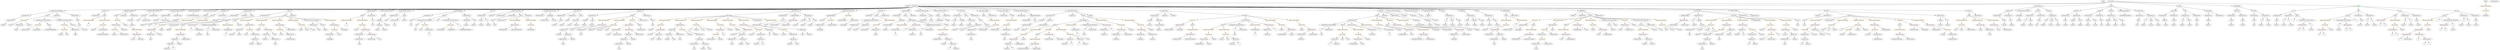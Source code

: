 strict digraph {
	graph [bb="0,0,31770,756"];
	node [label="\N"];
	Enter	[height=0.5,
		pos="26770,738",
		width=0.83628];
	VariableDeclaration_decimals	[color=black,
		height=0.5,
		label=decimals,
		pos="1885.6,522",
		width=1.1967];
	ElementaryTypeName_uint	[color=black,
		height=0.5,
		label=uint,
		pos="1812.6,450",
		width=0.75];
	VariableDeclaration_decimals -> ElementaryTypeName_uint	[pos="e,1827.6,465.39 1869,505.12 1859.2,495.69 1846.6,483.61 1835.8,473.25"];
	NumberLiteral_Unnamed_1	[color=black,
		height=0.5,
		label=NumberLiteral,
		pos="1921.6,450",
		width=1.765];
	VariableDeclaration_decimals -> NumberLiteral_Unnamed_1	[pos="e,1912.7,468.28 1894.3,504.05 1898.3,496.35 1903.1,487.03 1907.5,478.36"];
	Block_Unnamed_3	[color=black,
		height=0.5,
		label=Block,
		pos="29785,522",
		width=0.90558];
	ExpressionStatement_Unnamed_2	[color=orange,
		height=0.5,
		label=ExpressionStatement,
		pos="29527,450",
		width=2.458];
	Block_Unnamed_3 -> ExpressionStatement_Unnamed_2	[pos="e,29578,464.95 29756,513.24 29716,502.37 29642,482.34 29589,467.93"];
	VariableDeclarationStatement_Unnamed_2	[color=black,
		height=0.5,
		label=VariableDeclarationStatement,
		pos="29753,450",
		width=3.3174];
	Block_Unnamed_3 -> VariableDeclarationStatement_Unnamed_2	[pos="e,29760,468.28 29777,504.05 29773,496.43 29769,487.23 29765,478.65"];
	Identifier_c_4	[color=black,
		height=0.5,
		label=c,
		pos="29917,450",
		width=0.75];
	Block_Unnamed_3 -> Identifier_c_4	[pos="e,29896,461.9 29808,508.81 29829,497.27 29862,479.89 29886,467.2"];
	Identifier_msg_9	[color=black,
		height=0.5,
		label=msg,
		pos="21830,162",
		width=0.75];
	NumberLiteral_Unnamed_3	[color=black,
		height=0.5,
		label=NumberLiteral,
		pos="6925.6,450",
		width=1.765];
	ElementaryTypeName_bool_8	[color=black,
		height=0.5,
		label=bool,
		pos="22978,378",
		width=0.76697];
	ParameterList_Unnamed_49	[color=black,
		height=0.5,
		label=ParameterList,
		pos="13306,522",
		width=1.7095];
	Parameter_amounts	[color=black,
		height=0.5,
		label=amounts,
		pos="13198,450",
		width=1.1689];
	ParameterList_Unnamed_49 -> Parameter_amounts	[pos="e,13220,465.63 13281,505.12 13266,495.2 13246,482.34 13229,471.64"];
	Parameter_addresses_4	[color=black,
		height=0.5,
		label=addresses,
		pos="13306,450",
		width=1.3214];
	ParameterList_Unnamed_49 -> Parameter_addresses_4	[pos="e,13306,468.1 13306,503.7 13306,496.41 13306,487.73 13306,479.54"];
	MemberAccess_Unnamed_28	[color=black,
		height=0.5,
		label=MemberAccess,
		pos="21830,234",
		width=1.9174];
	MemberAccess_Unnamed_28 -> Identifier_msg_9	[pos="e,21830,180.1 21830,215.7 21830,208.41 21830,199.73 21830,191.54"];
	FunctionCall_Unnamed_48	[color=orange,
		height=0.5,
		label=FunctionCall,
		pos="9652.6,306",
		width=1.6125];
	Identifier__amount_13	[color=black,
		height=0.5,
		label=_amount,
		pos="9532.6,234",
		width=1.1967];
	FunctionCall_Unnamed_48 -> Identifier__amount_13	[pos="e,9556.8,249.14 9626.3,289.64 9608.7,279.4 9585.5,265.86 9566.6,254.81"];
	MemberAccess_Unnamed_38	[color=black,
		height=0.5,
		label=MemberAccess,
		pos="9662.6,234",
		width=1.9174];
	FunctionCall_Unnamed_48 -> MemberAccess_Unnamed_38	[pos="e,9660.1,252.1 9655.1,287.7 9656.1,280.32 9657.4,271.52 9658.6,263.25"];
	FunctionDefinition_allowance	[color=black,
		height=0.5,
		label=allowance,
		pos="26446,594",
		width=1.3076];
	ParameterList_Unnamed_18	[color=black,
		height=0.5,
		label=ParameterList,
		pos="26302,522",
		width=1.7095];
	FunctionDefinition_allowance -> ParameterList_Unnamed_18	[pos="e,26332,537.96 26417,579.34 26396,568.97 26367,554.58 26343,542.93"];
	ParameterList_Unnamed_17	[color=black,
		height=0.5,
		label=ParameterList,
		pos="26446,522",
		width=1.7095];
	FunctionDefinition_allowance -> ParameterList_Unnamed_17	[pos="e,26446,540.1 26446,575.7 26446,568.41 26446,559.73 26446,551.54"];
	Block_Unnamed_25	[color=black,
		height=0.5,
		label=Block,
		pos="13396,378",
		width=0.90558];
	ExpressionStatement_Unnamed_41	[color=orange,
		height=0.5,
		label=ExpressionStatement,
		pos="13156,306",
		width=2.458];
	Block_Unnamed_25 -> ExpressionStatement_Unnamed_41	[pos="e,13205,321.36 13367,368.7 13330,357.88 13264,338.68 13216,324.56"];
	IfStatement_Unnamed_4	[color=orange,
		height=0.5,
		label=IfStatement,
		pos="13316,306",
		width=1.4739];
	Block_Unnamed_25 -> IfStatement_Unnamed_4	[pos="e,13334,323.29 13379,362.15 13368,353.07 13355,341.24 13343,330.87"];
	ExpressionStatement_Unnamed_42	[color=orange,
		height=0.5,
		label=ExpressionStatement,
		pos="13476,306",
		width=2.458];
	Block_Unnamed_25 -> ExpressionStatement_Unnamed_42	[pos="e,13456,324.04 13413,362.15 13423,353.26 13436,341.74 13448,331.53"];
	FunctionDefinition_withdrawForeignTokens	[color=black,
		height=0.5,
		label=withdrawForeignTokens,
		pos="758.59,594",
		width=2.8045];
	ParameterList_Unnamed_68	[color=black,
		height=0.5,
		label=ParameterList,
		pos="375.59,522",
		width=1.7095];
	FunctionDefinition_withdrawForeignTokens -> ParameterList_Unnamed_68	[pos="e,426.93,532.38 690.11,580.49 618.57,567.41 507.31,547.07 438.08,534.42"];
	Block_Unnamed_43	[color=black,
		height=0.5,
		label=Block,
		pos="635.59,522",
		width=0.90558];
	FunctionDefinition_withdrawForeignTokens -> Block_Unnamed_43	[pos="e,657.6,535.53 729.44,576.41 710.77,565.79 686.54,552 667.38,541.09"];
	ModifierInvocation_onlyOwner_9	[color=black,
		height=0.5,
		label=onlyOwner,
		pos="758.59,522",
		width=1.4323];
	FunctionDefinition_withdrawForeignTokens -> ModifierInvocation_onlyOwner_9	[pos="e,758.59,540.1 758.59,575.7 758.59,568.41 758.59,559.73 758.59,551.54"];
	ParameterList_Unnamed_69	[color=black,
		height=0.5,
		label=ParameterList,
		pos="1000.6,522",
		width=1.7095];
	FunctionDefinition_withdrawForeignTokens -> ParameterList_Unnamed_69	[pos="e,957.82,535.37 809.91,578.15 850.2,566.5 906.12,550.33 946.98,538.51"];
	BinaryOperation_Unnamed_7	[color=brown,
		height=0.5,
		label=BinaryOperation,
		pos="30258,450",
		width=1.9867];
	Identifier_a_5	[color=black,
		height=0.5,
		label=a,
		pos="30252,378",
		width=0.75];
	BinaryOperation_Unnamed_7 -> Identifier_a_5	[pos="e,30253,396.1 30256,431.7 30255,424.41 30255,415.73 30254,407.54"];
	Identifier_b_4	[color=black,
		height=0.5,
		label=b,
		pos="30324,378",
		width=0.75];
	BinaryOperation_Unnamed_7 -> Identifier_b_4	[pos="e,30310,393.89 30274,432.05 30282,423.04 30293,411.83 30302,402.04"];
	BinaryOperation_Unnamed_12	[color=brown,
		height=0.5,
		label=BinaryOperation,
		pos="25221,378",
		width=1.9867];
	Identifier_owner_1	[color=black,
		height=0.5,
		label=owner,
		pos="25221,306",
		width=0.93331];
	BinaryOperation_Unnamed_12 -> Identifier_owner_1	[pos="e,25221,324.1 25221,359.7 25221,352.41 25221,343.73 25221,335.54"];
	MemberAccess_Unnamed_6	[color=black,
		height=0.5,
		label=MemberAccess,
		pos="25342,306",
		width=1.9174];
	BinaryOperation_Unnamed_12 -> MemberAccess_Unnamed_6	[pos="e,25314,322.74 25248,360.94 25265,351.31 25286,338.95 25304,328.49"];
	ParameterList_Unnamed_41	[color=black,
		height=0.5,
		label=ParameterList,
		pos="3006.6,522",
		width=1.7095];
	Parameter_addresses_1	[color=black,
		height=0.5,
		label=addresses,
		pos="2783.6,450",
		width=1.3214];
	ParameterList_Unnamed_41 -> Parameter_addresses_1	[pos="e,2819.4,462.26 2965.7,508.16 2927.4,496.15 2870.3,478.22 2830.3,465.65"];
	ForStatement_Unnamed_4	[color=black,
		height=0.5,
		label=ForStatement,
		pos="13753,450",
		width=1.6818];
	ForStatement_Unnamed_4 -> Block_Unnamed_25	[pos="e,13426,384.95 13703,439.27 13632,425.37 13503,400.11 13437,387.15"];
	ExpressionStatement_Unnamed_40	[color=orange,
		height=0.5,
		label=ExpressionStatement,
		pos="13604,378",
		width=2.458];
	ForStatement_Unnamed_4 -> ExpressionStatement_Unnamed_40	[pos="e,13638,395 13721,434.33 13700,424.3 13671,410.88 13648,399.76"];
	VariableDeclarationStatement_Unnamed_7	[color=black,
		height=0.5,
		label=VariableDeclarationStatement,
		pos="13830,378",
		width=3.3174];
	ForStatement_Unnamed_4 -> VariableDeclarationStatement_Unnamed_7	[pos="e,13811,396.2 13771,432.41 13780,423.88 13792,413.32 13802,403.84"];
	BinaryOperation_Unnamed_40	[color=brown,
		height=0.5,
		label=BinaryOperation,
		pos="14039,378",
		width=1.9867];
	ForStatement_Unnamed_4 -> BinaryOperation_Unnamed_40	[pos="e,13989,391.19 13798,437.83 13847,425.94 13924,407.06 13978,393.9"];
	Identifier_allowed_1	[color=black,
		height=0.5,
		label=allowed,
		pos="8459.6,162",
		width=1.0858];
	ModifierDefinition_canDistr	[color=black,
		height=0.5,
		label=canDistr,
		pos="1358.6,594",
		width=1.1551];
	ParameterList_Unnamed_35	[color=black,
		height=0.5,
		label=ParameterList,
		pos="1246.6,522",
		width=1.7095];
	ModifierDefinition_canDistr -> ParameterList_Unnamed_35	[pos="e,1271.8,538.78 1335.7,578.67 1320,568.88 1299,555.73 1281.3,544.67"];
	Block_Unnamed_4	[color=black,
		height=0.5,
		label=Block,
		pos="1358.6,522",
		width=0.90558];
	ModifierDefinition_canDistr -> Block_Unnamed_4	[pos="e,1358.6,540.1 1358.6,575.7 1358.6,568.41 1358.6,559.73 1358.6,551.54"];
	ParameterList_Unnamed_11	[color=black,
		height=0.5,
		label=ParameterList,
		pos="28637,522",
		width=1.7095];
	Parameter_None_5	[color=black,
		height=0.5,
		label=None,
		pos="28636,450",
		width=0.85014];
	ParameterList_Unnamed_11 -> Parameter_None_5	[pos="e,28636,468.1 28636,503.7 28636,496.41 28636,487.73 28636,479.54"];
	VariableDeclaration_i_4	[color=black,
		height=0.5,
		label=i,
		pos="13768,306",
		width=0.75];
	ElementaryTypeName_uint8	[color=black,
		height=0.5,
		label=uint8,
		pos="13768,234",
		width=0.7947];
	VariableDeclaration_i_4 -> ElementaryTypeName_uint8	[pos="e,13768,252.1 13768,287.7 13768,280.41 13768,271.73 13768,263.54"];
	Block_Unnamed_27	[color=black,
		height=0.5,
		label=Block,
		pos="31597,738",
		width=0.90558];
	ExpressionStatement_Unnamed_44	[color=orange,
		height=0.5,
		label=ExpressionStatement,
		pos="31597,666",
		width=2.458];
	Block_Unnamed_27 -> ExpressionStatement_Unnamed_44	[pos="e,31597,684.1 31597,719.7 31597,712.41 31597,703.73 31597,695.54"];
	ElementaryTypeName_address_32	[color=black,
		height=0.5,
		label=address,
		pos="18769,306",
		width=1.0996];
	Identifier_msg_14	[color=black,
		height=0.5,
		label=msg,
		pos="8819.6,18",
		width=0.75];
	MemberAccess_Unnamed_18	[color=black,
		height=0.5,
		label=MemberAccess,
		pos="14186,234",
		width=1.9174];
	Identifier_addresses_10	[color=black,
		height=0.5,
		label=addresses,
		pos="14186,162",
		width=1.3214];
	MemberAccess_Unnamed_18 -> Identifier_addresses_10	[pos="e,14186,180.1 14186,215.7 14186,208.41 14186,199.73 14186,191.54"];
	Identifier_require_17	[color=black,
		height=0.5,
		label=require,
		pos="9378.6,306",
		width=1.0026];
	IndexAccess_Unnamed_7	[color=black,
		height=0.5,
		label=IndexAccess,
		pos="16961,162",
		width=1.6402];
	Identifier_i_8	[color=black,
		height=0.5,
		label=i,
		pos="16895,90",
		width=0.75];
	IndexAccess_Unnamed_7 -> Identifier_i_8	[pos="e,16908,105.57 16945,144.41 16936,135.28 16926,123.81 16916,113.85"];
	Identifier_addresses_6	[color=black,
		height=0.5,
		label=addresses,
		pos="16988,90",
		width=1.3214];
	IndexAccess_Unnamed_7 -> Identifier_addresses_6	[pos="e,16981,108.1 16967,143.7 16970,136.15 16974,127.12 16977,118.68"];
	Parameter_spender_1	[color=black,
		height=0.5,
		label=spender,
		pos="26590,450",
		width=1.1135];
	ElementaryTypeName_address_10	[color=black,
		height=0.5,
		label=address,
		pos="26590,378",
		width=1.0996];
	Parameter_spender_1 -> ElementaryTypeName_address_10	[pos="e,26590,396.1 26590,431.7 26590,424.41 26590,415.73 26590,407.54"];
	Block_Unnamed_13	[color=black,
		height=0.5,
		label=Block,
		pos="2359.6,378",
		width=0.90558];
	ExpressionStatement_Unnamed_16	[color=orange,
		height=0.5,
		label=ExpressionStatement,
		pos="2285.6,306",
		width=2.458];
	Block_Unnamed_13 -> ExpressionStatement_Unnamed_16	[pos="e,2303.6,324.04 2343.9,362.15 2334.6,353.35 2322.6,341.97 2311.8,331.83"];
	VariableDeclaration_toGive	[color=black,
		height=0.5,
		label=toGive,
		pos="20458,378",
		width=0.98875];
	ElementaryTypeName_uint256_42	[color=black,
		height=0.5,
		label=uint256,
		pos="20474,306",
		width=1.0442];
	VariableDeclaration_toGive -> ElementaryTypeName_uint256_42	[pos="e,20470,324.1 20462,359.7 20463,352.32 20465,343.52 20467,335.25"];
	MemberAccess_Unnamed_27	[color=black,
		height=0.5,
		label=MemberAccess,
		pos="22708,162",
		width=1.9174];
	Identifier_msg_8	[color=black,
		height=0.5,
		label=msg,
		pos="22708,90",
		width=0.75];
	MemberAccess_Unnamed_27 -> Identifier_msg_8	[pos="e,22708,108.1 22708,143.7 22708,136.41 22708,127.73 22708,119.54"];
	ParameterList_Unnamed_40	[color=black,
		height=0.5,
		label=ParameterList,
		pos="11358,522",
		width=1.7095];
	Parameter_addresses	[color=black,
		height=0.5,
		label=addresses,
		pos="11436,450",
		width=1.3214];
	ParameterList_Unnamed_40 -> Parameter_addresses	[pos="e,11418,466.99 11376,504.41 11386,495.48 11398,484.31 11409,474.5"];
	ElementaryTypeName_uint256_38	[color=black,
		height=0.5,
		label=uint256,
		pos="19047,378",
		width=1.0442];
	FunctionCall_Unnamed_26	[color=orange,
		height=0.5,
		label=FunctionCall,
		pos="14259,378",
		width=1.6125];
	BinaryOperation_Unnamed_38	[color=brown,
		height=0.5,
		label=BinaryOperation,
		pos="14259,306",
		width=1.9867];
	FunctionCall_Unnamed_26 -> BinaryOperation_Unnamed_38	[pos="e,14259,324.1 14259,359.7 14259,352.41 14259,343.73 14259,335.54"];
	Identifier_require_9	[color=black,
		height=0.5,
		label=require,
		pos="14385,306",
		width=1.0026];
	FunctionCall_Unnamed_26 -> Identifier_require_9	[pos="e,14361,320.04 14286,361.81 14305,351.15 14331,336.83 14351,325.5"];
	Block_Unnamed_20	[color=black,
		height=0.5,
		label=Block,
		pos="17639,378",
		width=0.90558];
	ExpressionStatement_Unnamed_31	[color=orange,
		height=0.5,
		label=ExpressionStatement,
		pos="18093,306",
		width=2.458];
	Block_Unnamed_20 -> ExpressionStatement_Unnamed_31	[pos="e,18028,318.79 17663,365.61 17668,363.45 17674,361.43 17680,360 17816,324.58 17856,344.21 17996,324 18003,322.98 18010,321.83 18017,\
320.64"];
	BinaryOperation_Unnamed_20	[color=brown,
		height=0.5,
		label=BinaryOperation,
		pos="6560.6,378",
		width=1.9867];
	BooleanLiteral_Unnamed_5	[color=black,
		height=0.5,
		label=BooleanLiteral,
		pos="6410.6,306",
		width=1.7788];
	BinaryOperation_Unnamed_20 -> BooleanLiteral_Unnamed_5	[pos="e,6442.7,321.97 6527.7,361.64 6505.7,351.37 6476.5,337.76 6452.8,326.69"];
	Identifier_distributionFinished_1	[color=black,
		height=0.5,
		label=distributionFinished,
		pos="6576.6,306",
		width=2.3333];
	BinaryOperation_Unnamed_20 -> Identifier_distributionFinished_1	[pos="e,6572.7,324.1 6564.5,359.7 6566.2,352.32 6568.2,343.52 6570.1,335.25"];
	VariableDeclaration_i_2	[color=black,
		height=0.5,
		label=i,
		pos="16786,306",
		width=0.75];
	ElementaryTypeName_uint_3	[color=black,
		height=0.5,
		label=uint,
		pos="16802,234",
		width=0.75];
	VariableDeclaration_i_2 -> ElementaryTypeName_uint_3	[pos="e,16798,252.1 16790,287.7 16791,280.32 16793,271.52 16795,263.25"];
	ElementaryTypeName_address_34	[color=black,
		height=0.5,
		label=address,
		pos="13010,306",
		width=1.0996];
	IndexAccess_Unnamed_13	[color=black,
		height=0.5,
		label=IndexAccess,
		pos="7333.6,450",
		width=1.6402];
	Identifier__owner	[color=black,
		height=0.5,
		label=_owner,
		pos="7243.6,378",
		width=1.0719];
	IndexAccess_Unnamed_13 -> Identifier__owner	[pos="e,7262.8,393.95 7312.7,432.76 7300.5,423.25 7284.9,411.1 7271.6,400.77"];
	Identifier_balances_2	[color=black,
		height=0.5,
		label=balances,
		pos="7342.6,378",
		width=1.1828];
	IndexAccess_Unnamed_13 -> Identifier_balances_2	[pos="e,7340.4,396.1 7335.8,431.7 7336.8,424.32 7337.9,415.52 7339,407.25"];
	Parameter__value_3	[color=black,
		height=0.5,
		label=_value,
		pos="3022.6,450",
		width=0.96103];
	ElementaryTypeName_uint256_49	[color=black,
		height=0.5,
		label=uint256,
		pos="3060.6,378",
		width=1.0442];
	Parameter__value_3 -> ElementaryTypeName_uint256_49	[pos="e,3051.6,395.47 3031.6,432.41 3035.9,424.39 3041.3,414.57 3046.2,405.54"];
	FunctionCall_Unnamed_13	[color=orange,
		height=0.5,
		label=FunctionCall,
		pos="23891,306",
		width=1.6125];
	Identifier__amount_1	[color=black,
		height=0.5,
		label=_amount,
		pos="23797,234",
		width=1.1967];
	FunctionCall_Unnamed_13 -> Identifier__amount_1	[pos="e,23817,250.1 23869,289.12 23856,279.61 23840,267.39 23826,256.97"];
	MemberAccess_Unnamed_12	[color=black,
		height=0.5,
		label=MemberAccess,
		pos="23927,234",
		width=1.9174];
	FunctionCall_Unnamed_13 -> MemberAccess_Unnamed_12	[pos="e,23918,252.28 23899,288.05 23903,280.35 23908,271.03 23913,262.36"];
	Identifier_addresses_13	[color=black,
		height=0.5,
		label=addresses,
		pos="13511,90",
		width=1.3214];
	FunctionDefinition_transferOwnership	[color=black,
		height=0.5,
		label=transferOwnership,
		pos="1687.6,594",
		width=2.1947];
	Block_Unnamed_8	[color=black,
		height=0.5,
		label=Block,
		pos="1520.6,522",
		width=0.90558];
	FunctionDefinition_transferOwnership -> Block_Unnamed_8	[pos="e,1546,533.66 1650.9,577.64 1622.9,565.88 1584.4,549.74 1556.5,538.06"];
	ModifierInvocation_onlyOwner	[color=black,
		height=0.5,
		label=onlyOwner,
		pos="1622.6,522",
		width=1.4323];
	FunctionDefinition_transferOwnership -> ModifierInvocation_onlyOwner	[pos="e,1637.7,539.31 1671.9,576.05 1663.9,567.5 1654.1,556.97 1645.4,547.56"];
	ParameterList_Unnamed_39	[color=black,
		height=0.5,
		label=ParameterList,
		pos="1753.6,522",
		width=1.7095];
	FunctionDefinition_transferOwnership -> ParameterList_Unnamed_39	[pos="e,1737.8,539.79 1703.6,576.05 1711.5,567.63 1721.3,557.28 1730,547.97"];
	Parameter_to	[color=black,
		height=0.5,
		label=to,
		pos="25773,450",
		width=0.75];
	ElementaryTypeName_address_3	[color=black,
		height=0.5,
		label=address,
		pos="25753,378",
		width=1.0996];
	Parameter_to -> ElementaryTypeName_address_3	[pos="e,25758,396.28 25768,432.05 25766,424.6 25763,415.64 25761,407.22"];
	MemberAccess_Unnamed_41	[color=black,
		height=0.5,
		label=MemberAccess,
		pos="7343.6,306",
		width=1.9174];
	Identifier_msg_17	[color=black,
		height=0.5,
		label=msg,
		pos="7343.6,234",
		width=0.75];
	MemberAccess_Unnamed_41 -> Identifier_msg_17	[pos="e,7343.6,252.1 7343.6,287.7 7343.6,280.41 7343.6,271.73 7343.6,263.54"];
	PragmaDirective_solidity	[color=black,
		height=0.5,
		label=solidity,
		pos="11465,666",
		width=1.0442];
	Identifier_distributionFinished_3	[color=black,
		height=0.5,
		label=distributionFinished,
		pos="18010,162",
		width=2.3333];
	Parameter_b_2	[color=black,
		height=0.5,
		label=b,
		pos="30569,450",
		width=0.75];
	ElementaryTypeName_uint256_9	[color=black,
		height=0.5,
		label=uint256,
		pos="30549,378",
		width=1.0442];
	Parameter_b_2 -> ElementaryTypeName_uint256_9	[pos="e,30554,396.28 30564,432.05 30562,424.6 30559,415.64 30557,407.22"];
	Identifier_msg_16	[color=black,
		height=0.5,
		label=msg,
		pos="7107.6,90",
		width=0.75];
	Identifier__spender_3	[color=black,
		height=0.5,
		label=_spender,
		pos="12289,378",
		width=1.2521];
	IndexAccess_Unnamed_24	[color=black,
		height=0.5,
		label=IndexAccess,
		pos="8515.6,306",
		width=1.6402];
	IndexAccess_Unnamed_25	[color=black,
		height=0.5,
		label=IndexAccess,
		pos="8486.6,234",
		width=1.6402];
	IndexAccess_Unnamed_24 -> IndexAccess_Unnamed_25	[pos="e,8493.7,252.1 8508.4,287.7 8505.3,280.15 8501.6,271.12 8498.1,262.68"];
	MemberAccess_Unnamed_35	[color=black,
		height=0.5,
		label=MemberAccess,
		pos="8632.6,234",
		width=1.9174];
	IndexAccess_Unnamed_24 -> MemberAccess_Unnamed_35	[pos="e,8605.9,250.98 8541.6,289.46 8557.7,279.81 8578.7,267.27 8596.4,256.65"];
	Identifier_balances_13	[color=black,
		height=0.5,
		label=balances,
		pos="3396.6,162",
		width=1.1828];
	StateVariableDeclaration_Unnamed_7	[color=black,
		height=0.5,
		label=StateVariableDeclaration,
		pos="2010.6,594",
		width=2.8184];
	StateVariableDeclaration_Unnamed_7 -> VariableDeclaration_decimals	[pos="e,1910.4,536.88 1981,576.41 1962.7,566.2 1939.3,553.06 1920.2,542.37"];
	NumberLiteral_Unnamed_2	[color=black,
		height=0.5,
		label=NumberLiteral,
		pos="2010.6,522",
		width=1.765];
	StateVariableDeclaration_Unnamed_7 -> NumberLiteral_Unnamed_2	[pos="e,2010.6,540.1 2010.6,575.7 2010.6,568.41 2010.6,559.73 2010.6,551.54"];
	ExpressionStatement_Unnamed_4	[color=orange,
		height=0.5,
		label=ExpressionStatement,
		pos="1163.6,450",
		width=2.458];
	Identifier__	[color=black,
		height=0.5,
		label=_,
		pos="1163.6,378",
		width=0.75];
	ExpressionStatement_Unnamed_4 -> Identifier__	[pos="e,1163.6,396.1 1163.6,431.7 1163.6,424.41 1163.6,415.73 1163.6,407.54"];
	ElementaryTypeName_address_25	[color=black,
		height=0.5,
		label=address,
		pos="18952,378",
		width=1.0996];
	ElementaryTypeName_address_26	[color=black,
		height=0.5,
		label=address,
		pos="1721.6,378",
		width=1.0996];
	BinaryOperation_Unnamed_14	[color=brown,
		height=0.5,
		label=BinaryOperation,
		pos="1509.6,378",
		width=1.9867];
	FunctionCall_Unnamed_9	[color=orange,
		height=0.5,
		label=FunctionCall,
		pos="1457.6,306",
		width=1.6125];
	BinaryOperation_Unnamed_14 -> FunctionCall_Unnamed_9	[pos="e,1470.1,323.79 1497,360.05 1490.9,351.89 1483.5,341.91 1476.8,332.82"];
	Identifier_newOwner	[color=black,
		height=0.5,
		label=newOwner,
		pos="1584.6,306",
		width=1.4046];
	BinaryOperation_Unnamed_14 -> Identifier_newOwner	[pos="e,1567.2,323.23 1527.4,360.41 1536.8,351.63 1548.5,340.69 1558.9,331"];
	Identifier_distr_1	[color=black,
		height=0.5,
		label=distr,
		pos="17065,162",
		width=0.75311];
	Identifier_toGive_1	[color=black,
		height=0.5,
		label=toGive,
		pos="20565,306",
		width=0.98875];
	Parameter_None_7	[color=black,
		height=0.5,
		label=None,
		pos="25934,450",
		width=0.85014];
	ElementaryTypeName_bool_1	[color=black,
		height=0.5,
		label=bool,
		pos="25931,378",
		width=0.76697];
	Parameter_None_7 -> ElementaryTypeName_bool_1	[pos="e,25931,396.1 25933,431.7 25933,424.41 25932,415.73 25932,407.54"];
	Identifier_require_18	[color=black,
		height=0.5,
		label=require,
		pos="3301.6,306",
		width=1.0026];
	Identifier_burner_1	[color=black,
		height=0.5,
		label=burner,
		pos="3216.6,90",
		width=0.96103];
	FunctionDefinition_balanceOf_1	[color=black,
		height=0.5,
		label=balanceOf,
		pos="25579,594",
		width=1.3491];
	ParameterList_Unnamed_13	[color=black,
		height=0.5,
		label=ParameterList,
		pos="25438,522",
		width=1.7095];
	FunctionDefinition_balanceOf_1 -> ParameterList_Unnamed_13	[pos="e,25468,537.94 25550,579 25530,568.69 25501,554.52 25478,543.02"];
	ParameterList_Unnamed_12	[color=black,
		height=0.5,
		label=ParameterList,
		pos="25579,522",
		width=1.7095];
	FunctionDefinition_balanceOf_1 -> ParameterList_Unnamed_12	[pos="e,25579,540.1 25579,575.7 25579,568.41 25579,559.73 25579,551.54"];
	ElementaryTypeName_uint256_44	[color=black,
		height=0.5,
		label=uint256,
		pos="21651,378",
		width=1.0442];
	FunctionDefinition_balanceOf	[color=black,
		height=0.5,
		label=balanceOf,
		pos="28426,594",
		width=1.3491];
	ParameterList_Unnamed_8	[color=black,
		height=0.5,
		label=ParameterList,
		pos="28355,522",
		width=1.7095];
	FunctionDefinition_balanceOf -> ParameterList_Unnamed_8	[pos="e,28371,539.63 28409,576.76 28400,568.06 28389,557.15 28379,547.43"];
	ParameterList_Unnamed_9	[color=black,
		height=0.5,
		label=ParameterList,
		pos="28496,522",
		width=1.7095];
	FunctionDefinition_balanceOf -> ParameterList_Unnamed_9	[pos="e,28479,539.63 28442,576.76 28450,568.14 28461,557.36 28471,547.73"];
	Identifier_allowed	[color=black,
		height=0.5,
		label=allowed,
		pos="9428.6,90",
		width=1.0858];
	Parameter_None_2	[color=black,
		height=0.5,
		label=None,
		pos="30717,450",
		width=0.85014];
	ElementaryTypeName_uint256_10	[color=black,
		height=0.5,
		label=uint256,
		pos="30735,378",
		width=1.0442];
	Parameter_None_2 -> ElementaryTypeName_uint256_10	[pos="e,30730,396.1 30721,431.7 30723,424.32 30725,415.52 30727,407.25"];
	ElementaryTypeName_uint256_20	[color=black,
		height=0.5,
		label=uint256,
		pos="26111,378",
		width=1.0442];
	FunctionCall_Unnamed_36	[color=orange,
		height=0.5,
		label=FunctionCall,
		pos="22504,378",
		width=1.6125];
	Identifier_require_13	[color=black,
		height=0.5,
		label=require,
		pos="22408,306",
		width=1.0026];
	FunctionCall_Unnamed_36 -> Identifier_require_13	[pos="e,22427,321.39 22482,361.12 22468,351.32 22451,338.65 22436,328.02"];
	BinaryOperation_Unnamed_54	[color=brown,
		height=0.5,
		label=BinaryOperation,
		pos="22534,306",
		width=1.9867];
	FunctionCall_Unnamed_36 -> BinaryOperation_Unnamed_54	[pos="e,22526,324.1 22511,359.7 22514,352.15 22518,343.12 22522,334.68"];
	StateVariableDeclaration_Unnamed	[color=black,
		height=0.5,
		label=StateVariableDeclaration,
		pos="25768,594",
		width=2.8184];
	VariableDeclaration_totalSupply	[color=black,
		height=0.5,
		label=totalSupply,
		pos="25712,522",
		width=1.4739];
	StateVariableDeclaration_Unnamed -> VariableDeclaration_totalSupply	[pos="e,25725,539.62 25754,575.7 25747,567.52 25739,557.6 25732,548.58"];
	Parameter_to_1	[color=black,
		height=0.5,
		label=to,
		pos="27281,450",
		width=0.75];
	ElementaryTypeName_address_9	[color=black,
		height=0.5,
		label=address,
		pos="27271,378",
		width=1.0996];
	Parameter_to_1 -> ElementaryTypeName_address_9	[pos="e,27273,396.1 27278,431.7 27277,424.32 27276,415.52 27275,407.25"];
	StateVariableDeclaration_Unnamed_9	[color=black,
		height=0.5,
		label=StateVariableDeclaration,
		pos="2297.6,594",
		width=2.8184];
	VariableDeclaration_totalDistributed	[color=black,
		height=0.5,
		label=totalDistributed,
		pos="2159.6,522",
		width=1.8759];
	StateVariableDeclaration_Unnamed_9 -> VariableDeclaration_totalDistributed	[pos="e,2189.8,538.35 2265.2,576.59 2245.7,566.7 2220.8,554.03 2200,543.49"];
	NumberLiteral_Unnamed_6	[color=black,
		height=0.5,
		label=NumberLiteral,
		pos="2308.6,522",
		width=1.765];
	StateVariableDeclaration_Unnamed_9 -> NumberLiteral_Unnamed_6	[pos="e,2305.9,540.1 2300.3,575.7 2301.5,568.32 2302.8,559.52 2304.1,551.25"];
	ElementaryTypeName_uint256_16	[color=black,
		height=0.5,
		label=uint256,
		pos="28808,378",
		width=1.0442];
	BooleanLiteral_Unnamed_2	[color=black,
		height=0.5,
		label=BooleanLiteral,
		pos="18903,234",
		width=1.7788];
	Parameter_value	[color=black,
		height=0.5,
		label=value,
		pos="25848,450",
		width=0.82242];
	ElementaryTypeName_uint256_19	[color=black,
		height=0.5,
		label=uint256,
		pos="25848,378",
		width=1.0442];
	Parameter_value -> ElementaryTypeName_uint256_19	[pos="e,25848,396.1 25848,431.7 25848,424.41 25848,415.73 25848,407.54"];
	FunctionDefinition_balanceOf_2	[color=black,
		height=0.5,
		label=balanceOf,
		pos="27650,594",
		width=1.3491];
	ParameterList_Unnamed_29	[color=black,
		height=0.5,
		label=ParameterList,
		pos="27509,522",
		width=1.7095];
	FunctionDefinition_balanceOf_2 -> ParameterList_Unnamed_29	[pos="e,27539,537.94 27621,579 27601,568.69 27572,554.52 27549,543.02"];
	ParameterList_Unnamed_28	[color=black,
		height=0.5,
		label=ParameterList,
		pos="27650,522",
		width=1.7095];
	FunctionDefinition_balanceOf_2 -> ParameterList_Unnamed_28	[pos="e,27650,540.1 27650,575.7 27650,568.41 27650,559.73 27650,551.54"];
	InheritanceSpecifier_Unnamed_1	[color=black,
		height=0.5,
		label=InheritanceSpecifier,
		pos="2500.6,594",
		width=2.3333];
	UserDefinedTypeName_Unnamed_1	[color=black,
		height=0.5,
		label=UserDefinedTypeName,
		pos="2494.6,522",
		width=2.7214];
	InheritanceSpecifier_Unnamed_1 -> UserDefinedTypeName_Unnamed_1	[pos="e,2496.1,540.1 2499.1,575.7 2498.5,568.41 2497.7,559.73 2497,551.54"];
	ArrayTypeName_Unnamed_3	[color=black,
		height=0.5,
		label=ArrayTypeName,
		pos="14742,378",
		width=2.0145];
	ElementaryTypeName_address_33	[color=black,
		height=0.5,
		label=address,
		pos="14731,306",
		width=1.0996];
	ArrayTypeName_Unnamed_3 -> ElementaryTypeName_address_33	[pos="e,14733,324.1 14739,359.7 14738,352.32 14736,343.52 14735,335.25"];
	Parameter__to_1	[color=black,
		height=0.5,
		label=_to,
		pos="27759,450",
		width=0.75];
	ElementaryTypeName_address_13	[color=black,
		height=0.5,
		label=address,
		pos="27752,378",
		width=1.0996];
	Parameter__to_1 -> ElementaryTypeName_address_13	[pos="e,27753,396.1 27757,431.7 27756,424.41 27755,415.73 27754,407.54"];
	ExpressionStatement_Unnamed_65	[color=orange,
		height=0.5,
		label=ExpressionStatement,
		pos="7694.6,450",
		width=2.458];
	BinaryOperation_Unnamed_69	[color=brown,
		height=0.5,
		label=BinaryOperation,
		pos="7664.6,378",
		width=1.9867];
	ExpressionStatement_Unnamed_65 -> BinaryOperation_Unnamed_69	[pos="e,7671.9,396.1 7687.2,431.7 7683.9,424.15 7680.1,415.12 7676.5,406.68"];
	FunctionCall_Unnamed_11	[color=orange,
		height=0.5,
		label=FunctionCall,
		pos="12640,378",
		width=1.6125];
	MemberAccess_Unnamed_9	[color=black,
		height=0.5,
		label=MemberAccess,
		pos="12343,306",
		width=1.9174];
	FunctionCall_Unnamed_11 -> MemberAccess_Unnamed_9	[pos="e,12394,318.47 12596,365.8 12588,363.83 12580,361.84 12573,360 12516,346.28 12451,331.45 12405,320.97"];
	NumberLiteral_Unnamed_11	[color=black,
		height=0.5,
		label=NumberLiteral,
		pos="12494,306",
		width=1.765];
	FunctionCall_Unnamed_11 -> NumberLiteral_Unnamed_11	[pos="e,12525,322.02 12609,362.33 12588,352.07 12559,338.25 12535,326.99"];
	FunctionCall_Unnamed_32	[color=orange,
		height=0.5,
		label=FunctionCall,
		pos="21150,378",
		width=1.6125];
	Identifier_distr_4	[color=black,
		height=0.5,
		label=distr,
		pos="21155,306",
		width=0.75311];
	FunctionCall_Unnamed_32 -> Identifier_distr_4	[pos="e,21153,324.1 21151,359.7 21151,352.41 21152,343.73 21153,335.54"];
	Identifier_toGive	[color=black,
		height=0.5,
		label=toGive,
		pos="21236,306",
		width=0.98875];
	FunctionCall_Unnamed_32 -> Identifier_toGive	[pos="e,21218,321.72 21170,360.76 21181,351.27 21196,339.17 21209,328.85"];
	Identifier_investor	[color=black,
		height=0.5,
		label=investor,
		pos="21330,306",
		width=1.1135];
	FunctionCall_Unnamed_32 -> Identifier_investor	[pos="e,21300,318.54 21185,363.34 21215,351.66 21258,334.87 21289,322.65"];
	ElementaryTypeName_address	[color=black,
		height=0.5,
		label=address,
		pos="28355,378",
		width=1.0996];
	ExpressionStatement_Unnamed_14	[color=orange,
		height=0.5,
		label=ExpressionStatement,
		pos="11975,306",
		width=2.458];
	BinaryOperation_Unnamed_17	[color=brown,
		height=0.5,
		label=BinaryOperation,
		pos="11975,234",
		width=1.9867];
	ExpressionStatement_Unnamed_14 -> BinaryOperation_Unnamed_17	[pos="e,11975,252.1 11975,287.7 11975,280.41 11975,271.73 11975,263.54"];
	ElementaryTypeName_address_38	[color=black,
		height=0.5,
		label=address,
		pos="22408,162",
		width=1.0996];
	NumberLiteral_Unnamed_4	[color=black,
		height=0.5,
		label=NumberLiteral,
		pos="6862.6,522",
		width=1.765];
	Identifier__to_11	[color=black,
		height=0.5,
		label=_to,
		pos="8753.6,306",
		width=0.75];
	ElementaryTypeName_uint_7	[color=black,
		height=0.5,
		label=uint,
		pos="5272.6,306",
		width=0.75];
	ElementaryTypeName_uint256_30	[color=black,
		height=0.5,
		label=uint256,
		pos="4802.6,306",
		width=1.0442];
	ElementaryTypeName_address_37	[color=black,
		height=0.5,
		label=address,
		pos="21556,378",
		width=1.0996];
	VariableDeclaration_value_2	[color=black,
		height=0.5,
		label=value,
		pos="18093,522",
		width=0.82242];
	ElementaryTypeName_uint256_34	[color=black,
		height=0.5,
		label=uint256,
		pos="18257,450",
		width=1.0442];
	VariableDeclaration_value_2 -> ElementaryTypeName_uint256_34	[pos="e,18229,462.71 18116,510.82 18143,499.39 18187,480.68 18219,467.23"];
	Identifier_totalDistributed_9	[color=black,
		height=0.5,
		label=totalDistributed,
		pos="19146,306",
		width=1.8759];
	ElementaryTypeName_address_19	[color=black,
		height=0.5,
		label=address,
		pos="1826.6,378",
		width=1.0996];
	ParameterList_Unnamed_53	[color=black,
		height=0.5,
		label=ParameterList,
		pos="7130.6,522",
		width=1.7095];
	Parameter_None_14	[color=black,
		height=0.5,
		label=None,
		pos="7130.6,450",
		width=0.85014];
	ParameterList_Unnamed_53 -> Parameter_None_14	[pos="e,7130.6,468.1 7130.6,503.7 7130.6,496.41 7130.6,487.73 7130.6,479.54"];
	ParameterList_Unnamed_24	[color=black,
		height=0.5,
		label=ParameterList,
		pos="27791,522",
		width=1.7095];
	ParameterList_Unnamed_24 -> Parameter__to_1	[pos="e,27766,467.62 27783,503.7 27779,495.95 27775,486.64 27771,478.02"];
	Parameter__value_1	[color=black,
		height=0.5,
		label=_value,
		pos="27845,450",
		width=0.96103];
	ParameterList_Unnamed_24 -> Parameter__value_1	[pos="e,27832,466.83 27804,504.05 27810,495.56 27818,485.11 27826,475.73"];
	FunctionDefinition_div	[color=black,
		height=0.5,
		label=div,
		pos="29120,594",
		width=0.75];
	ParameterList_Unnamed_3	[color=black,
		height=0.5,
		label=ParameterList,
		pos="28922,522",
		width=1.7095];
	FunctionDefinition_div -> ParameterList_Unnamed_3	[pos="e,28960,536.44 29096,584.7 29065,573.78 29010,554.34 28970,540.19"];
	ParameterList_Unnamed_2	[color=black,
		height=0.5,
		label=ParameterList,
		pos="29064,522",
		width=1.7095];
	FunctionDefinition_div -> ParameterList_Unnamed_2	[pos="e,29077,539.63 29107,577.81 29101,569.28 29092,558.4 29084,548.6"];
	Block_Unnamed_1	[color=black,
		height=0.5,
		label=Block,
		pos="29176,522",
		width=0.90558];
	FunctionDefinition_div -> Block_Unnamed_1	[pos="e,29163,538.64 29132,577.81 29139,568.94 29148,557.55 29156,547.45"];
	Identifier_totalRemaining_4	[color=black,
		height=0.5,
		label=totalRemaining,
		pos="16295,234",
		width=1.8204];
	Identifier_etherBalance	[color=black,
		height=0.5,
		label=etherBalance,
		pos="10953,306",
		width=1.5986];
	ElementaryTypeName_uint256_50	[color=black,
		height=0.5,
		label=uint256,
		pos="1095.6,306",
		width=1.0442];
	BinaryOperation_Unnamed_35	[color=brown,
		height=0.5,
		label=BinaryOperation,
		pos="15294,162",
		width=1.9867];
	Identifier_totalRemaining_5	[color=black,
		height=0.5,
		label=totalRemaining,
		pos="15233,90",
		width=1.8204];
	BinaryOperation_Unnamed_35 -> Identifier_totalRemaining_5	[pos="e,15247,107.79 15279,144.05 15272,135.71 15263,125.49 15255,116.25"];
	Identifier_amount_1	[color=black,
		height=0.5,
		label=amount,
		pos="15355,90",
		width=1.0581];
	BinaryOperation_Unnamed_35 -> Identifier_amount_1	[pos="e,15341,106.83 15308,144.05 15316,135.47 15325,124.89 15333,115.44"];
	ExpressionStatement_Unnamed_45	[color=orange,
		height=0.5,
		label=ExpressionStatement,
		pos="19852,306",
		width=2.458];
	BinaryOperation_Unnamed_45	[color=brown,
		height=0.5,
		label=BinaryOperation,
		pos="19880,234",
		width=1.9867];
	ExpressionStatement_Unnamed_45 -> BinaryOperation_Unnamed_45	[pos="e,19873,252.1 19859,287.7 19862,280.15 19865,271.12 19869,262.68"];
	Identifier__amount_12	[color=black,
		height=0.5,
		label=_amount,
		pos="8762.6,234",
		width=1.1967];
	NumberLiteral_Unnamed_22	[color=black,
		height=0.5,
		label=NumberLiteral,
		pos="4737.6,162",
		width=1.765];
	BinaryOperation_Unnamed_26	[color=brown,
		height=0.5,
		label=BinaryOperation,
		pos="18549,306",
		width=1.9867];
	MemberAccess_Unnamed_14	[color=black,
		height=0.5,
		label=MemberAccess,
		pos="18473,234",
		width=1.9174];
	BinaryOperation_Unnamed_26 -> MemberAccess_Unnamed_14	[pos="e,18491,251.71 18531,288.41 18521,279.76 18510,269 18499,259.42"];
	NumberLiteral_Unnamed_13	[color=black,
		height=0.5,
		label=NumberLiteral,
		pos="18624,234",
		width=1.765];
	BinaryOperation_Unnamed_26 -> NumberLiteral_Unnamed_13	[pos="e,18606,251.71 18566,288.41 18576,279.76 18587,269 18597,259.42"];
	IndexAccess_Unnamed_32	[color=black,
		height=0.5,
		label=IndexAccess,
		pos="7109.6,306",
		width=1.6402];
	Identifier__spender_1	[color=black,
		height=0.5,
		label=_spender,
		pos="7048.6,234",
		width=1.2521];
	IndexAccess_Unnamed_32 -> Identifier__spender_1	[pos="e,7062.9,251.47 7095.1,288.41 7087.8,279.95 7078.6,269.49 7070.4,260.08"];
	IndexAccess_Unnamed_33	[color=black,
		height=0.5,
		label=IndexAccess,
		pos="7170.6,234",
		width=1.6402];
	IndexAccess_Unnamed_32 -> IndexAccess_Unnamed_33	[pos="e,7156.2,251.47 7124,288.41 7131.4,279.95 7140.5,269.49 7148.7,260.08"];
	ElementaryTypeName_uint256_41	[color=black,
		height=0.5,
		label=uint256,
		pos="12915,306",
		width=1.0442];
	NumberLiteral_Unnamed_19	[color=black,
		height=0.5,
		label=NumberLiteral,
		pos="20682,306",
		width=1.765];
	ElementaryTypeName_uint256_32	[color=black,
		height=0.5,
		label=uint256,
		pos="2040.6,450",
		width=1.0442];
	Identifier__to_1	[color=black,
		height=0.5,
		label=_to,
		pos="22927,90",
		width=0.75];
	IfStatement_Unnamed_7	[color=orange,
		height=0.5,
		label=IfStatement,
		pos="19516,450",
		width=1.4739];
	BinaryOperation_Unnamed_49	[color=brown,
		height=0.5,
		label=BinaryOperation,
		pos="19385,378",
		width=1.9867];
	IfStatement_Unnamed_7 -> BinaryOperation_Unnamed_49	[pos="e,19414,394.63 19488,434.33 19470,424.38 19445,411.08 19424,400.02"];
	Block_Unnamed_31	[color=black,
		height=0.5,
		label=Block,
		pos="19510,378",
		width=0.90558];
	IfStatement_Unnamed_7 -> Block_Unnamed_31	[pos="e,19511,396.1 19514,431.7 19513,424.41 19513,415.73 19512,407.54"];
	VariableDeclarationStatement_Unnamed_11	[color=black,
		height=0.5,
		label=VariableDeclarationStatement,
		pos="5398.6,450",
		width=3.3174];
	VariableDeclaration_bal	[color=black,
		height=0.5,
		label=bal,
		pos="5299.6,378",
		width=0.75];
	VariableDeclarationStatement_Unnamed_11 -> VariableDeclaration_bal	[pos="e,5317.7,391.84 5374.6,432.05 5360.3,421.9 5341.9,408.95 5327,398.39"];
	FunctionCall_Unnamed_52	[color=orange,
		height=0.5,
		label=FunctionCall,
		pos="5402.6,378",
		width=1.6125];
	VariableDeclarationStatement_Unnamed_11 -> FunctionCall_Unnamed_52	[pos="e,5401.6,396.1 5399.6,431.7 5400,424.41 5400.5,415.73 5401,407.54"];
	ElementaryTypeName_uint256_40	[color=black,
		height=0.5,
		label=uint256,
		pos="14614,378",
		width=1.0442];
	Identifier_balances_14	[color=black,
		height=0.5,
		label=balances,
		pos="2959.6,234",
		width=1.1828];
	Identifier_totalSupply_6	[color=black,
		height=0.5,
		label=totalSupply,
		pos="19285,306",
		width=1.4739];
	Block_Unnamed_2	[color=black,
		height=0.5,
		label=Block,
		pos="30436,522",
		width=0.90558];
	Block_Unnamed_2 -> BinaryOperation_Unnamed_7	[pos="e,30295,465.71 30410,510.82 30382,500.11 30339,483.01 30305,469.84"];
	ExpressionStatement_Unnamed_1	[color=orange,
		height=0.5,
		label=ExpressionStatement,
		pos="30436,450",
		width=2.458];
	Block_Unnamed_2 -> ExpressionStatement_Unnamed_1	[pos="e,30436,468.1 30436,503.7 30436,496.41 30436,487.73 30436,479.54"];
	Identifier_i_2	[color=black,
		height=0.5,
		label=i,
		pos="12058,18",
		width=0.75];
	Identifier_addresses_9	[color=black,
		height=0.5,
		label=addresses,
		pos="15652,90",
		width=1.3214];
	BinaryOperation_Unnamed_66	[color=brown,
		height=0.5,
		label=BinaryOperation,
		pos="7968.6,378",
		width=1.9867];
	BinaryOperation_Unnamed_67	[color=brown,
		height=0.5,
		label=BinaryOperation,
		pos="7807.6,306",
		width=1.9867];
	BinaryOperation_Unnamed_66 -> BinaryOperation_Unnamed_67	[pos="e,7842.3,322.11 7934,361.98 7910.3,351.64 7878.4,337.79 7852.6,326.58"];
	BinaryOperation_Unnamed_68	[color=brown,
		height=0.5,
		label=BinaryOperation,
		pos="7968.6,306",
		width=1.9867];
	BinaryOperation_Unnamed_66 -> BinaryOperation_Unnamed_68	[pos="e,7968.6,324.1 7968.6,359.7 7968.6,352.41 7968.6,343.73 7968.6,335.54"];
	Identifier_b_2	[color=black,
		height=0.5,
		label=b,
		pos="29175,306",
		width=0.75];
	ParameterList_Unnamed_61	[color=black,
		height=0.5,
		label=ParameterList,
		pos="12128,522",
		width=1.7095];
	Parameter__owner_3	[color=black,
		height=0.5,
		label=_owner,
		pos="12092,450",
		width=1.0719];
	ParameterList_Unnamed_61 -> Parameter__owner_3	[pos="e,12100,467.62 12119,503.7 12115,495.87 12110,486.44 12105,477.73"];
	Parameter__spender_1	[color=black,
		height=0.5,
		label=_spender,
		pos="12194,450",
		width=1.2521];
	ParameterList_Unnamed_61 -> Parameter__spender_1	[pos="e,12179,466.99 12143,504.41 12151,495.66 12162,484.75 12171,475.08"];
	Parameter__to	[color=black,
		height=0.5,
		label=_to,
		pos="28716,450",
		width=0.75];
	ElementaryTypeName_address_1	[color=black,
		height=0.5,
		label=address,
		pos="28713,378",
		width=1.0996];
	Parameter__to -> ElementaryTypeName_address_1	[pos="e,28713,396.1 28715,431.7 28715,424.41 28714,415.73 28714,407.54"];
	Identifier_msg_5	[color=black,
		height=0.5,
		label=msg,
		pos="12343,162",
		width=0.75];
	Identifier_totalRemaining_7	[color=black,
		height=0.5,
		label=totalRemaining,
		pos="20024,306",
		width=1.8204];
	Identifier_value_6	[color=black,
		height=0.5,
		label=value,
		pos="20290,234",
		width=0.82242];
	Identifier_balances_6	[color=black,
		height=0.5,
		label=balances,
		pos="22063,234",
		width=1.1828];
	Identifier_value	[color=black,
		height=0.5,
		label=value,
		pos="25459,306",
		width=0.82242];
	Parameter_None_4	[color=black,
		height=0.5,
		label=None,
		pos="28496,450",
		width=0.85014];
	ElementaryTypeName_uint256_15	[color=black,
		height=0.5,
		label=uint256,
		pos="28496,378",
		width=1.0442];
	Parameter_None_4 -> ElementaryTypeName_uint256_15	[pos="e,28496,396.1 28496,431.7 28496,424.41 28496,415.73 28496,407.54"];
	StateVariableDeclaration_Unnamed_4	[color=black,
		height=0.5,
		label=StateVariableDeclaration,
		pos="2703.6,594",
		width=2.8184];
	VariableDeclaration_blacklist	[color=black,
		height=0.5,
		label=blacklist,
		pos="2651.6,522",
		width=1.1412];
	StateVariableDeclaration_Unnamed_4 -> VariableDeclaration_blacklist	[pos="e,2663.9,539.62 2690.7,575.7 2684.7,567.52 2677.3,557.6 2670.6,548.58"];
	Identifier_ForeignToken	[color=black,
		height=0.5,
		label=ForeignToken,
		pos="5608.6,306",
		width=1.7511];
	FunctionDefinition_approve	[color=black,
		height=0.5,
		label=approve,
		pos="26730,594",
		width=1.1412];
	ParameterList_Unnamed_21	[color=black,
		height=0.5,
		label=ParameterList,
		pos="26589,522",
		width=1.7095];
	FunctionDefinition_approve -> ParameterList_Unnamed_21	[pos="e,26619,538.05 26703,579.83 26682,569.48 26653,554.89 26629,543.09"];
	ParameterList_Unnamed_22	[color=black,
		height=0.5,
		label=ParameterList,
		pos="26730,522",
		width=1.7095];
	FunctionDefinition_approve -> ParameterList_Unnamed_22	[pos="e,26730,540.1 26730,575.7 26730,568.41 26730,559.73 26730,551.54"];
	Parameter_balance	[color=black,
		height=0.5,
		label=balance,
		pos="27550,450",
		width=1.0719];
	ElementaryTypeName_uint256_27	[color=black,
		height=0.5,
		label=uint256,
		pos="27556,378",
		width=1.0442];
	Parameter_balance -> ElementaryTypeName_uint256_27	[pos="e,27554,396.1 27551,431.7 27552,424.41 27552,415.73 27553,407.54"];
	FunctionDefinition_distr	[color=black,
		height=0.5,
		label=distr,
		pos="27791,594",
		width=0.75311];
	FunctionDefinition_distr -> ParameterList_Unnamed_24	[pos="e,27791,540.1 27791,575.7 27791,568.41 27791,559.73 27791,551.54"];
	ParameterList_Unnamed_25	[color=black,
		height=0.5,
		label=ParameterList,
		pos="27932,522",
		width=1.7095];
	FunctionDefinition_distr -> ParameterList_Unnamed_25	[pos="e,27901,538.02 27812,582.37 27833,571.98 27865,555.91 27891,543.11"];
	Identifier_totalRemaining_2	[color=black,
		height=0.5,
		label=totalRemaining,
		pos="17831,234",
		width=1.8204];
	FunctionCall_Unnamed_55	[color=orange,
		height=0.5,
		label=FunctionCall,
		pos="3358.6,378",
		width=1.6125];
	FunctionCall_Unnamed_55 -> Identifier_require_18	[pos="e,3314.5,322.83 3344.8,360.05 3337.9,351.56 3329.4,341.11 3321.7,331.73"];
	BinaryOperation_Unnamed_70	[color=brown,
		height=0.5,
		label=BinaryOperation,
		pos="3427.6,306",
		width=1.9867];
	FunctionCall_Unnamed_55 -> BinaryOperation_Unnamed_70	[pos="e,3410.9,323.96 3374.9,360.41 3383.3,351.91 3393.7,341.37 3403,331.91"];
	ModifierDefinition_onlyOwner	[color=black,
		height=0.5,
		label=onlyOwner,
		pos="2874.6,594",
		width=1.4323];
	Block_Unnamed_5	[color=black,
		height=0.5,
		label=Block,
		pos="2743.6,522",
		width=0.90558];
	ModifierDefinition_onlyOwner -> Block_Unnamed_5	[pos="e,2766.2,535.09 2847.1,578.33 2826.5,567.3 2798.2,552.16 2776.3,540.5"];
	ParameterList_Unnamed_36	[color=black,
		height=0.5,
		label=ParameterList,
		pos="2865.6,522",
		width=1.7095];
	ModifierDefinition_onlyOwner -> ParameterList_Unnamed_36	[pos="e,2867.8,540.1 2872.4,575.7 2871.4,568.32 2870.3,559.52 2869.2,551.25"];
	FunctionCall_Unnamed_1	[color=orange,
		height=0.5,
		label=FunctionCall,
		pos="30435,378",
		width=1.6125];
	ExpressionStatement_Unnamed_1 -> FunctionCall_Unnamed_1	[pos="e,30435,396.1 30435,431.7 30435,424.41 30435,415.73 30435,407.54"];
	Parameter_None_6	[color=black,
		height=0.5,
		label=None,
		pos="25510,450",
		width=0.85014];
	ParameterList_Unnamed_13 -> Parameter_None_6	[pos="e,25494,466.04 25455,504.41 25464,495.31 25476,483.9 25486,473.96"];
	VariableDeclaration_spender	[color=black,
		height=0.5,
		label=spender,
		pos="26856,450",
		width=1.1135];
	ElementaryTypeName_address_12	[color=black,
		height=0.5,
		label=address,
		pos="26853,378",
		width=1.0996];
	VariableDeclaration_spender -> ElementaryTypeName_address_12	[pos="e,26853,396.1 26855,431.7 26855,424.41 26854,415.73 26854,407.54"];
	Identifier_who	[color=black,
		height=0.5,
		label=who,
		pos="5344.6,306",
		width=0.75];
	FunctionDefinition_disableWhitelist	[color=black,
		height=0.5,
		label=disableWhitelist,
		pos="3188.6,594",
		width=1.9174];
	FunctionDefinition_disableWhitelist -> ParameterList_Unnamed_41	[pos="e,3042.7,536.89 3150.9,578.5 3122.6,567.62 3083.7,552.66 3053.4,541.02"];
	ModifierInvocation_onlyOwner_2	[color=black,
		height=0.5,
		label=onlyOwner,
		pos="3137.6,522",
		width=1.4323];
	FunctionDefinition_disableWhitelist -> ModifierInvocation_onlyOwner_2	[pos="e,3149.8,539.79 3176.2,576.05 3170.3,567.89 3163,557.91 3156.4,548.82"];
	Block_Unnamed_12	[color=black,
		height=0.5,
		label=Block,
		pos="3239.6,522",
		width=0.90558];
	FunctionDefinition_disableWhitelist -> Block_Unnamed_12	[pos="e,3228.1,538.83 3200.9,576.05 3207.1,567.65 3214.6,557.32 3221.4,548.02"];
	BinaryOperation_Unnamed_2	[color=brown,
		height=0.5,
		label=BinaryOperation,
		pos="30609,234",
		width=1.9867];
	Identifier_a_1	[color=black,
		height=0.5,
		label=a,
		pos="30513,162",
		width=0.75];
	BinaryOperation_Unnamed_2 -> Identifier_a_1	[pos="e,30530,175.88 30586,216.76 30572,206.56 30554,193.33 30539,182.55"];
	NumberLiteral_Unnamed	[color=black,
		height=0.5,
		label=NumberLiteral,
		pos="30622,162",
		width=1.765];
	BinaryOperation_Unnamed_2 -> NumberLiteral_Unnamed	[pos="e,30618,180.1 30612,215.7 30613,208.32 30615,199.52 30616,191.25"];
	Identifier_balances_15	[color=black,
		height=0.5,
		label=balances,
		pos="3311.6,90",
		width=1.1828];
	Identifier_amount_2	[color=black,
		height=0.5,
		label=amount,
		pos="15512,162",
		width=1.0581];
	FunctionDefinition_burn	[color=black,
		height=0.5,
		label=burn,
		pos="3701.6,594",
		width=0.76697];
	ParameterList_Unnamed_67	[color=black,
		height=0.5,
		label=ParameterList,
		pos="3503.6,522",
		width=1.7095];
	FunctionDefinition_burn -> ParameterList_Unnamed_67	[pos="e,3541.8,536.51 3677.7,584.56 3646.9,573.65 3592.4,554.41 3552.6,540.34"];
	Block_Unnamed_42	[color=black,
		height=0.5,
		label=Block,
		pos="3650.6,522",
		width=0.90558];
	FunctionDefinition_burn -> Block_Unnamed_42	[pos="e,3662.2,538.98 3690.3,577.46 3684,568.89 3676.1,558.02 3669,548.25"];
	ModifierInvocation_onlyOwner_8	[color=black,
		height=0.5,
		label=onlyOwner,
		pos="3752.6,522",
		width=1.4323];
	FunctionDefinition_burn -> ModifierInvocation_onlyOwner_8	[pos="e,3740.2,539.96 3712.9,577.46 3719,569.13 3726.6,558.63 3733.6,549.08"];
	FunctionCall_Unnamed_41	[color=orange,
		height=0.5,
		label=FunctionCall,
		pos="21765,378",
		width=1.6125];
	MemberAccess_Unnamed_32	[color=black,
		height=0.5,
		label=MemberAccess,
		pos="21457,306",
		width=1.9174];
	FunctionCall_Unnamed_41 -> MemberAccess_Unnamed_32	[pos="e,21508,318.26 21721,365.73 21713,363.78 21705,361.8 21698,360 21680,355.92 21585,334.98 21519,320.67"];
	Identifier_Transfer_1	[color=black,
		height=0.5,
		label=Transfer,
		pos="21586,306",
		width=1.1689];
	FunctionCall_Unnamed_41 -> Identifier_Transfer_1	[pos="e,21616,318.88 21730,363.34 21700,351.77 21658,335.17 21626,322.99"];
	Identifier__amount_8	[color=black,
		height=0.5,
		label=_amount,
		pos="21689,306",
		width=1.1967];
	FunctionCall_Unnamed_41 -> Identifier__amount_8	[pos="e,21706,322.75 21747,360.41 21737,351.41 21725,340.15 21714,330.29"];
	Identifier__to_7	[color=black,
		height=0.5,
		label=_to,
		pos="21777,306",
		width=0.75];
	FunctionCall_Unnamed_41 -> Identifier__to_7	[pos="e,21774,324.1 21768,359.7 21769,352.32 21770,343.52 21772,335.25"];
	ExpressionStatement_Unnamed_57	[color=orange,
		height=0.5,
		label=ExpressionStatement,
		pos="21772,450",
		width=2.458];
	ExpressionStatement_Unnamed_57 -> FunctionCall_Unnamed_41	[pos="e,21766,396.1 21770,431.7 21769,424.41 21768,415.73 21767,407.54"];
	FunctionCall_Unnamed_50	[color=orange,
		height=0.5,
		label=FunctionCall,
		pos="7812.6,378",
		width=1.6125];
	FunctionCall_Unnamed_50 -> MemberAccess_Unnamed_41	[pos="e,7393.8,318.75 7770.2,365.32 7762.1,363.34 7753.6,361.46 7745.6,360 7603,334.12 7564.6,347.46 7421.6,324 7416.1,323.1 7410.4,322.06 \
7404.7,320.95"];
	Identifier_Approval	[color=black,
		height=0.5,
		label=Approval,
		pos="7476.6,306",
		width=1.266];
	FunctionCall_Unnamed_50 -> Identifier_Approval	[pos="e,7510.7,318.32 7769.5,365.5 7761.5,363.55 7753.3,361.63 7745.6,360 7651.2,340.12 7625.4,346.29 7531.6,324 7528.3,323.22 7524.9,\
322.34 7521.5,321.42"];
	Identifier__spender_2	[color=black,
		height=0.5,
		label=_spender,
		pos="7585.6,306",
		width=1.2521];
	FunctionCall_Unnamed_50 -> Identifier__spender_2	[pos="e,7620.1,317.92 7772,364.67 7736.9,353.98 7684.9,338.07 7639.6,324 7636.7,323.11 7633.8,322.2 7630.8,321.28"];
	Identifier__value_2	[color=black,
		height=0.5,
		label=_value,
		pos="7683.6,306",
		width=0.96103];
	FunctionCall_Unnamed_50 -> Identifier__value_2	[pos="e,7706.8,319.59 7784.6,361.81 7764.7,351.01 7737.9,336.46 7716.9,325.06"];
	ModifierInvocation_onlyOwner_7	[color=black,
		height=0.5,
		label=onlyOwner,
		pos="11003,522",
		width=1.4323];
	Parameter_amount	[color=black,
		height=0.5,
		label=amount,
		pos="14626,450",
		width=1.0581];
	Parameter_amount -> ElementaryTypeName_uint256_40	[pos="e,14617,396.1 14623,431.7 14621,424.32 14620,415.52 14618,407.25"];
	ExpressionStatement_Unnamed_50	[color=orange,
		height=0.5,
		label=ExpressionStatement,
		pos="19808,450",
		width=2.458];
	BinaryOperation_Unnamed_51	[color=brown,
		height=0.5,
		label=BinaryOperation,
		pos="19716,378",
		width=1.9867];
	ExpressionStatement_Unnamed_50 -> BinaryOperation_Unnamed_51	[pos="e,19737,395.47 19786,432.41 19774,423.43 19759,412.19 19746,402.34"];
	Identifier__tokenContract	[color=black,
		height=0.5,
		label=_tokenContract,
		pos="322.59,306",
		width=1.9036];
	Parameter_None_1	[color=black,
		height=0.5,
		label=None,
		pos="28909,450",
		width=0.85014];
	ParameterList_Unnamed_3 -> Parameter_None_1	[pos="e,28912,468.1 28918,503.7 28917,496.32 28915,487.52 28914,479.25"];
	FunctionCall_Unnamed_27	[color=orange,
		height=0.5,
		label=FunctionCall,
		pos="14500,378",
		width=1.6125];
	BinaryOperation_Unnamed_39	[color=brown,
		height=0.5,
		label=BinaryOperation,
		pos="14511,306",
		width=1.9867];
	FunctionCall_Unnamed_27 -> BinaryOperation_Unnamed_39	[pos="e,14508,324.1 14502,359.7 14503,352.32 14505,343.52 14506,335.25"];
	Identifier_require_10	[color=black,
		height=0.5,
		label=require,
		pos="14637,306",
		width=1.0026];
	FunctionCall_Unnamed_27 -> Identifier_require_10	[pos="e,14612,319.48 14529,362.15 14550,351.21 14579,336.27 14602,324.7"];
	FunctionCall_Unnamed_47	[color=orange,
		height=0.5,
		label=FunctionCall,
		pos="8650.6,306",
		width=1.6125];
	FunctionCall_Unnamed_47 -> Identifier__amount_12	[pos="e,8739.3,249.54 8675.4,289.46 8691.4,279.5 8712.3,266.44 8729.6,255.61"];
	MemberAccess_Unnamed_36	[color=black,
		height=0.5,
		label=MemberAccess,
		pos="8892.6,234",
		width=1.9174];
	FunctionCall_Unnamed_47 -> MemberAccess_Unnamed_36	[pos="e,8847.7,247.97 8691.9,293.05 8731.9,281.49 8792.7,263.9 8836.9,251.11"];
	ModifierDefinition_onlyPayloadSize	[color=black,
		height=0.5,
		label=onlyPayloadSize,
		pos="4723.6,594",
		width=2.0006];
	Block_Unnamed_33	[color=black,
		height=0.5,
		label=Block,
		pos="4590.6,522",
		width=0.90558];
	ModifierDefinition_onlyPayloadSize -> Block_Unnamed_33	[pos="e,4613.7,535.18 4693.7,577.29 4672.9,566.34 4645.2,551.74 4623.7,540.43"];
	ParameterList_Unnamed_54	[color=black,
		height=0.5,
		label=ParameterList,
		pos="4723.6,522",
		width=1.7095];
	ModifierDefinition_onlyPayloadSize -> ParameterList_Unnamed_54	[pos="e,4723.6,540.1 4723.6,575.7 4723.6,568.41 4723.6,559.73 4723.6,551.54"];
	Identifier_totalDistributed_11	[color=black,
		height=0.5,
		label=totalDistributed,
		pos="3730.6,162",
		width=1.8759];
	BinaryOperation_Unnamed	[color=brown,
		height=0.5,
		label=BinaryOperation,
		pos="31064,378",
		width=1.9867];
	Identifier_b	[color=black,
		height=0.5,
		label=b,
		pos="31009,306",
		width=0.75];
	BinaryOperation_Unnamed -> Identifier_b	[pos="e,31021,322.36 31050,360.05 31044,351.44 31035,340.81 31028,331.33"];
	Identifier_a	[color=black,
		height=0.5,
		label=a,
		pos="31081,306",
		width=0.75];
	BinaryOperation_Unnamed -> Identifier_a	[pos="e,31076,324.1 31068,359.7 31070,352.32 31072,343.52 31074,335.25"];
	ElementaryTypeName_uint256_12	[color=black,
		height=0.5,
		label=uint256,
		pos="30162,378",
		width=1.0442];
	Block_Unnamed_7	[color=black,
		height=0.5,
		label=Block,
		pos="25080,522",
		width=0.90558];
	ExpressionStatement_Unnamed_11	[color=orange,
		height=0.5,
		label=ExpressionStatement,
		pos="24983,450",
		width=2.458];
	Block_Unnamed_7 -> ExpressionStatement_Unnamed_11	[pos="e,25006,467.76 25060,507.17 25047,497.8 25030,485.19 25015,474.29"];
	ExpressionStatement_Unnamed_9	[color=orange,
		height=0.5,
		label=ExpressionStatement,
		pos="25178,450",
		width=2.458];
	Block_Unnamed_7 -> ExpressionStatement_Unnamed_9	[pos="e,25154,467.76 25099,507.17 25112,497.8 25130,485.19 25145,474.29"];
	ExpressionStatement_Unnamed_10	[color=orange,
		height=0.5,
		label=ExpressionStatement,
		pos="25373,450",
		width=2.458];
	Block_Unnamed_7 -> ExpressionStatement_Unnamed_10	[pos="e,25309,462.91 25104,509.82 25110,507.7 25115,505.64 25121,504 25153,493.94 25236,477.09 25298,465.1"];
	BooleanLiteral_Unnamed_10	[color=black,
		height=0.5,
		label=BooleanLiteral,
		pos="14954,162",
		width=1.7788];
	Identifier_msg_12	[color=black,
		height=0.5,
		label=msg,
		pos="9339.6,90",
		width=0.75];
	Identifier_msg_2	[color=black,
		height=0.5,
		label=msg,
		pos="1909.6,162",
		width=0.75];
	FunctionDefinition_transfer_1	[color=black,
		height=0.5,
		label=transfer,
		pos="25946,594",
		width=1.0719];
	ParameterList_Unnamed_14	[color=black,
		height=0.5,
		label=ParameterList,
		pos="25845,522",
		width=1.7095];
	FunctionDefinition_transfer_1 -> ParameterList_Unnamed_14	[pos="e,25868,538.95 25925,578.5 25911,568.95 25893,556.25 25877,545.41"];
	ParameterList_Unnamed_15	[color=black,
		height=0.5,
		label=ParameterList,
		pos="25986,522",
		width=1.7095];
	FunctionDefinition_transfer_1 -> ParameterList_Unnamed_15	[pos="e,25976,539.96 25955,576.41 25960,568.51 25965,558.85 25970,549.94"];
	Parameter__to_3	[color=black,
		height=0.5,
		label=_to,
		pos="21534,450",
		width=0.75];
	Parameter__to_3 -> ElementaryTypeName_address_37	[pos="e,21550,396.28 21539,432.05 21541,424.6 21544,415.64 21547,407.22"];
	ExpressionStatement_Unnamed_13	[color=orange,
		height=0.5,
		label=ExpressionStatement,
		pos="11442,378",
		width=2.458];
	UnaryOperation_Unnamed_1	[color=black,
		height=0.5,
		label=UnaryOperation,
		pos="11353,306",
		width=1.9452];
	ExpressionStatement_Unnamed_13 -> UnaryOperation_Unnamed_1	[pos="e,11374,323.55 11420,360.05 11409,351.22 11395,340.27 11383,330.62"];
	Identifier___1	[color=black,
		height=0.5,
		label=_,
		pos="1984.6,378",
		width=0.75];
	Parameter_None_11	[color=black,
		height=0.5,
		label=None,
		pos="27932,450",
		width=0.85014];
	ParameterList_Unnamed_25 -> Parameter_None_11	[pos="e,27932,468.1 27932,503.7 27932,496.41 27932,487.73 27932,479.54"];
	Identifier_i_1	[color=black,
		height=0.5,
		label=i,
		pos="11353,234",
		width=0.75];
	ExpressionStatement_Unnamed_55	[color=orange,
		height=0.5,
		label=ExpressionStatement,
		pos="21967,450",
		width=2.458];
	BinaryOperation_Unnamed_56	[color=brown,
		height=0.5,
		label=BinaryOperation,
		pos="21967,378",
		width=1.9867];
	ExpressionStatement_Unnamed_55 -> BinaryOperation_Unnamed_56	[pos="e,21967,396.1 21967,431.7 21967,424.41 21967,415.73 21967,407.54"];
	Identifier_require_12	[color=black,
		height=0.5,
		label=require,
		pos="20221,306",
		width=1.0026];
	BinaryOperation_Unnamed_47	[color=brown,
		height=0.5,
		label=BinaryOperation,
		pos="20661,378",
		width=1.9867];
	BinaryOperation_Unnamed_47 -> Identifier_toGive_1	[pos="e,20584,321.25 20638,360.76 20625,350.96 20608,338.36 20593,327.83"];
	BinaryOperation_Unnamed_47 -> NumberLiteral_Unnamed_19	[pos="e,20676,324.1 20666,359.7 20668,352.24 20671,343.32 20673,334.97"];
	Identifier_burner_2	[color=black,
		height=0.5,
		label=burner,
		pos="3839.6,306",
		width=0.96103];
	MemberAccess_Unnamed_50	[color=black,
		height=0.5,
		label=MemberAccess,
		pos="4209.6,234",
		width=1.9174];
	Identifier_totalSupply_8	[color=black,
		height=0.5,
		label=totalSupply,
		pos="4209.6,162",
		width=1.4739];
	MemberAccess_Unnamed_50 -> Identifier_totalSupply_8	[pos="e,4209.6,180.1 4209.6,215.7 4209.6,208.41 4209.6,199.73 4209.6,191.54"];
	IndexAccess_Unnamed_3	[color=black,
		height=0.5,
		label=IndexAccess,
		pos="2215.6,162",
		width=1.6402];
	IndexAccess_Unnamed_4	[color=black,
		height=0.5,
		label=IndexAccess,
		pos="2156.6,90",
		width=1.6402];
	IndexAccess_Unnamed_3 -> IndexAccess_Unnamed_4	[pos="e,2170.7,107.79 2201.3,144.05 2194.3,135.8 2185.8,125.7 2178.1,116.54"];
	Identifier_blacklist_2	[color=black,
		height=0.5,
		label=blacklist,
		pos="2274.6,90",
		width=1.1412];
	IndexAccess_Unnamed_3 -> Identifier_blacklist_2	[pos="e,2260.8,107.31 2229.9,144.05 2237,135.59 2245.8,125.19 2253.6,115.84"];
	MemberAccess_Unnamed_4	[color=black,
		height=0.5,
		label=MemberAccess,
		pos="1909.6,234",
		width=1.9174];
	MemberAccess_Unnamed_4 -> Identifier_msg_2	[pos="e,1909.6,180.1 1909.6,215.7 1909.6,208.41 1909.6,199.73 1909.6,191.54"];
	Identifier_assert_3	[color=black,
		height=0.5,
		label=assert,
		pos="4540.6,306",
		width=0.89172];
	Parameter_tokenAddress	[color=black,
		height=0.5,
		label=tokenAddress,
		pos="5926.6,450",
		width=1.7372];
	ElementaryTypeName_address_45	[color=black,
		height=0.5,
		label=address,
		pos="5925.6,378",
		width=1.0996];
	Parameter_tokenAddress -> ElementaryTypeName_address_45	[pos="e,5925.8,396.1 5926.3,431.7 5926.2,424.41 5926.1,415.73 5926,407.54"];
	Block_Unnamed_22	[color=black,
		height=0.5,
		label=Block,
		pos="15543,378",
		width=0.90558];
	ExpressionStatement_Unnamed_35	[color=orange,
		height=0.5,
		label=ExpressionStatement,
		pos="15350,306",
		width=2.458];
	Block_Unnamed_22 -> ExpressionStatement_Unnamed_35	[pos="e,15391,322.17 15516,367.27 15486,356.63 15439,339.34 15402,326"];
	ExpressionStatement_Unnamed_36	[color=orange,
		height=0.5,
		label=ExpressionStatement,
		pos="15545,306",
		width=2.458];
	Block_Unnamed_22 -> ExpressionStatement_Unnamed_36	[pos="e,15544,324.1 15543,359.7 15543,352.41 15544,343.73 15544,335.54"];
	Parameter__owner	[color=black,
		height=0.5,
		label=_owner,
		pos="28355,450",
		width=1.0719];
	Parameter__owner -> ElementaryTypeName_address	[pos="e,28355,396.1 28355,431.7 28355,424.41 28355,415.73 28355,407.54"];
	IndexAccess_Unnamed_10	[color=black,
		height=0.5,
		label=IndexAccess,
		pos="13588,162",
		width=1.6402];
	IndexAccess_Unnamed_10 -> Identifier_addresses_13	[pos="e,13528,106.99 13569,144.41 13560,135.48 13547,124.31 13536,114.5"];
	Identifier_i_15	[color=black,
		height=0.5,
		label=i,
		pos="13604,90",
		width=0.75];
	IndexAccess_Unnamed_10 -> Identifier_i_15	[pos="e,13600,108.1 13592,143.7 13593,136.32 13595,127.52 13597,119.25"];
	ExpressionStatement_Unnamed_52	[color=orange,
		height=0.5,
		label=ExpressionStatement,
		pos="4395.6,450",
		width=2.458];
	Identifier___3	[color=black,
		height=0.5,
		label=_,
		pos="4396.6,378",
		width=0.75];
	ExpressionStatement_Unnamed_52 -> Identifier___3	[pos="e,4396.3,396.1 4395.8,431.7 4395.9,424.41 4396.1,415.73 4396.2,407.54"];
	IfStatement_Unnamed_3	[color=orange,
		height=0.5,
		label=IfStatement,
		pos="15155,450",
		width=1.4739];
	BinaryOperation_Unnamed_36	[color=brown,
		height=0.5,
		label=BinaryOperation,
		pos="14995,378",
		width=1.9867];
	IfStatement_Unnamed_3 -> BinaryOperation_Unnamed_36	[pos="e,15029,394.14 15123,435.17 15099,424.72 15066,410.25 15039,398.61"];
	Block_Unnamed_23	[color=black,
		height=0.5,
		label=Block,
		pos="15155,378",
		width=0.90558];
	IfStatement_Unnamed_3 -> Block_Unnamed_23	[pos="e,15155,396.1 15155,431.7 15155,424.41 15155,415.73 15155,407.54"];
	Block_Unnamed_35	[color=black,
		height=0.5,
		label=Block,
		pos="9233.6,522",
		width=0.90558];
	ExpressionStatement_Unnamed_59	[color=orange,
		height=0.5,
		label=ExpressionStatement,
		pos="8453.6,450",
		width=2.458];
	Block_Unnamed_35 -> ExpressionStatement_Unnamed_59	[pos="e,8517,462.89 9200.8,519.55 9102.3,514.96 8800.2,499.16 8551.6,468 8544,467.04 8536,465.91 8528.1,464.68"];
	ExpressionStatement_Unnamed_62	[color=orange,
		height=0.5,
		label=ExpressionStatement,
		pos="8648.6,450",
		width=2.458];
	Block_Unnamed_35 -> ExpressionStatement_Unnamed_62	[pos="e,8712.8,462.74 9201.3,518.2 9123.1,511.26 8917.3,492.08 8746.6,468 8739.2,466.96 8731.6,465.8 8724,464.57"];
	ExpressionStatement_Unnamed_64	[color=orange,
		height=0.5,
		label=ExpressionStatement,
		pos="8843.6,450",
		width=2.458];
	Block_Unnamed_35 -> ExpressionStatement_Unnamed_64	[pos="e,8908.3,462.61 9202.7,515.45 9142,504.56 9005.7,480.1 8919.6,464.64"];
	ExpressionStatement_Unnamed_58	[color=orange,
		height=0.5,
		label=ExpressionStatement,
		pos="9038.6,450",
		width=2.458];
	Block_Unnamed_35 -> ExpressionStatement_Unnamed_58	[pos="e,9081,466.24 9206.9,511.41 9177.4,500.81 9129,483.47 9091.7,470.08"];
	ExpressionStatement_Unnamed_60	[color=orange,
		height=0.5,
		label=ExpressionStatement,
		pos="9233.6,450",
		width=2.458];
	Block_Unnamed_35 -> ExpressionStatement_Unnamed_60	[pos="e,9233.6,468.1 9233.6,503.7 9233.6,496.41 9233.6,487.73 9233.6,479.54"];
	ExpressionStatement_Unnamed_63	[color=orange,
		height=0.5,
		label=ExpressionStatement,
		pos="9428.6,450",
		width=2.458];
	Block_Unnamed_35 -> ExpressionStatement_Unnamed_63	[pos="e,9386.1,466.24 9260.3,511.41 9289.8,500.81 9338.1,483.47 9375.4,470.08"];
	BooleanLiteral_Unnamed_15	[color=black,
		height=0.5,
		label=BooleanLiteral,
		pos="9599.6,450",
		width=1.7788];
	Block_Unnamed_35 -> BooleanLiteral_Unnamed_15	[pos="e,9551.9,462.3 9264.4,515.9 9317.7,506.94 9430.7,487.5 9525.6,468 9530.5,466.99 9535.6,465.9 9540.7,464.78"];
	ExpressionStatement_Unnamed_61	[color=orange,
		height=0.5,
		label=ExpressionStatement,
		pos="9770.6,450",
		width=2.458];
	Block_Unnamed_35 -> ExpressionStatement_Unnamed_61	[pos="e,9706.1,462.68 9265.6,517.71 9338.2,510.12 9520.7,490.33 9672.6,468 9679.8,466.94 9687.3,465.77 9694.8,464.55"];
	FunctionCall_Unnamed_19	[color=orange,
		height=0.5,
		label=FunctionCall,
		pos="17530,378",
		width=1.6125];
	Identifier_require_4	[color=black,
		height=0.5,
		label=require,
		pos="17789,306",
		width=1.0026];
	FunctionCall_Unnamed_19 -> Identifier_require_4	[pos="e,17761,317.96 17574,365.79 17581,363.85 17589,361.86 17597,360 17662,343.73 17679,343.92 17744,324 17746,323.3 17748,322.56 17750,\
321.78"];
	BinaryOperation_Unnamed_27	[color=brown,
		height=0.5,
		label=BinaryOperation,
		pos="17915,306",
		width=1.9867];
	FunctionCall_Unnamed_19 -> BinaryOperation_Unnamed_27	[pos="e,17862,318.49 17572,365.49 17580,363.52 17589,361.59 17597,360 17701,338.87 17729,342.95 17834,324 17839,322.99 17845,321.88 17851,\
320.74"];
	MemberAccess_Unnamed_25	[color=black,
		height=0.5,
		label=MemberAccess,
		pos="4582.6,234",
		width=1.9174];
	MemberAccess_Unnamed_26	[color=black,
		height=0.5,
		label=MemberAccess,
		pos="4582.6,162",
		width=1.9174];
	MemberAccess_Unnamed_25 -> MemberAccess_Unnamed_26	[pos="e,4582.6,180.1 4582.6,215.7 4582.6,208.41 4582.6,199.73 4582.6,191.54"];
	FunctionCall_Unnamed_37	[color=orange,
		height=0.5,
		label=FunctionCall,
		pos="22514,234",
		width=1.6125];
	FunctionCall_Unnamed_37 -> ElementaryTypeName_address_38	[pos="e,22429,177.46 22490,217.29 22475,207.32 22455,194.3 22439,183.52"];
	NumberLiteral_Unnamed_23	[color=black,
		height=0.5,
		label=NumberLiteral,
		pos="22529,162",
		width=1.765];
	FunctionCall_Unnamed_37 -> NumberLiteral_Unnamed_23	[pos="e,22525,180.1 22517,215.7 22519,208.32 22521,199.52 22523,191.25"];
	IndexAccess_Unnamed_26	[color=black,
		height=0.5,
		label=IndexAccess,
		pos="8892.6,162",
		width=1.6402];
	MemberAccess_Unnamed_37	[color=black,
		height=0.5,
		label=MemberAccess,
		pos="8819.6,90",
		width=1.9174];
	IndexAccess_Unnamed_26 -> MemberAccess_Unnamed_37	[pos="e,8837,107.71 8875.3,144.41 8866.3,135.76 8855,125 8845.1,115.42"];
	IndexAccess_Unnamed_27	[color=black,
		height=0.5,
		label=IndexAccess,
		pos="8965.6,90",
		width=1.6402];
	IndexAccess_Unnamed_26 -> IndexAccess_Unnamed_27	[pos="e,8948.4,107.47 8909.9,144.41 8919,135.69 8930.3,124.85 8940.3,115.21"];
	ParameterList_Unnamed_33	[color=black,
		height=0.5,
		label=ParameterList,
		pos="22317,522",
		width=1.7095];
	ExpressionStatement_Unnamed_7	[color=orange,
		height=0.5,
		label=ExpressionStatement,
		pos="19161,450",
		width=2.458];
	FunctionCall_Unnamed_7	[color=orange,
		height=0.5,
		label=FunctionCall,
		pos="19161,378",
		width=1.6125];
	ExpressionStatement_Unnamed_7 -> FunctionCall_Unnamed_7	[pos="e,19161,396.1 19161,431.7 19161,424.41 19161,415.73 19161,407.54"];
	VariableDeclaration_investor	[color=black,
		height=0.5,
		label=investor,
		pos="20878,378",
		width=1.1135];
	ElementaryTypeName_address_35	[color=black,
		height=0.5,
		label=address,
		pos="20998,306",
		width=1.0996];
	VariableDeclaration_investor -> ElementaryTypeName_address_35	[pos="e,20974,320.8 20901,363.17 20919,352.72 20944,338.24 20964,326.59"];
	BinaryOperation_Unnamed_53	[color=brown,
		height=0.5,
		label=BinaryOperation,
		pos="4741.6,234",
		width=1.9867];
	BinaryOperation_Unnamed_53 -> NumberLiteral_Unnamed_22	[pos="e,4738.6,180.1 4740.6,215.7 4740.2,208.41 4739.7,199.73 4739.2,191.54"];
	Identifier_size	[color=black,
		height=0.5,
		label=size,
		pos="4846.6,162",
		width=0.75];
	BinaryOperation_Unnamed_53 -> Identifier_size	[pos="e,4827.9,175.43 4765.9,216.76 4781.7,206.23 4802.4,192.48 4818.8,181.52"];
	Identifier_totalDistributed_3	[color=black,
		height=0.5,
		label=totalDistributed,
		pos="24657,306",
		width=1.8759];
	IndexAccess_Unnamed_23	[color=black,
		height=0.5,
		label=IndexAccess,
		pos="10099,162",
		width=1.6402];
	Identifier_balances_10	[color=black,
		height=0.5,
		label=balances,
		pos="10052,90",
		width=1.1828];
	IndexAccess_Unnamed_23 -> Identifier_balances_10	[pos="e,10063,107.79 10087,144.05 10082,135.97 10075,126.12 10069,117.11"];
	Identifier__from_3	[color=black,
		height=0.5,
		label=_from,
		pos="10146,90",
		width=0.93331];
	IndexAccess_Unnamed_23 -> Identifier__from_3	[pos="e,10135,107.31 10110,144.05 10115,135.85 10122,125.83 10128,116.71"];
	ElementaryTypeName_address_31	[color=black,
		height=0.5,
		label=address,
		pos="23472,234",
		width=1.0996];
	BinaryOperation_Unnamed_16	[color=brown,
		height=0.5,
		label=BinaryOperation,
		pos="11620,378",
		width=1.9867];
	Identifier_i	[color=black,
		height=0.5,
		label=i,
		pos="11468,306",
		width=0.75];
	BinaryOperation_Unnamed_16 -> Identifier_i	[pos="e,11489,317.29 11586,361.69 11563,351.16 11531,336.83 11504,324 11502,323.39 11501,322.77 11500,322.15"];
	MemberAccess_Unnamed_7	[color=black,
		height=0.5,
		label=MemberAccess,
		pos="11582,306",
		width=1.9174];
	BinaryOperation_Unnamed_16 -> MemberAccess_Unnamed_7	[pos="e,11591,324.1 11610,359.7 11606,351.98 11601,342.71 11596,334.11"];
	ExpressionStatement_Unnamed_6	[color=orange,
		height=0.5,
		label=ExpressionStatement,
		pos="2434.6,450",
		width=2.458];
	Block_Unnamed_5 -> ExpressionStatement_Unnamed_6	[pos="e,2499.8,462.48 2718.5,509.97 2713,507.79 2707.2,505.67 2701.6,504 2666.6,493.56 2576.8,476.45 2511,464.5"];
	ExpressionStatement_Unnamed_5	[color=orange,
		height=0.5,
		label=ExpressionStatement,
		pos="2629.6,450",
		width=2.458];
	Block_Unnamed_5 -> ExpressionStatement_Unnamed_5	[pos="e,2656.3,467.39 2722.4,508 2706.6,498.28 2684.6,484.75 2665.9,473.32"];
	MemberAccess_Unnamed_15	[color=black,
		height=0.5,
		label=MemberAccess,
		pos="17436,306",
		width=1.9174];
	Identifier_addresses_5	[color=black,
		height=0.5,
		label=addresses,
		pos="17436,234",
		width=1.3214];
	MemberAccess_Unnamed_15 -> Identifier_addresses_5	[pos="e,17436,252.1 17436,287.7 17436,280.41 17436,271.73 17436,263.54"];
	BinaryOperation_Unnamed_30	[color=brown,
		height=0.5,
		label=BinaryOperation,
		pos="17761,378",
		width=1.9867];
	Identifier_totalSupply_3	[color=black,
		height=0.5,
		label=totalSupply,
		pos="18253,306",
		width=1.4739];
	BinaryOperation_Unnamed_30 -> Identifier_totalSupply_3	[pos="e,18213,318.59 17812,365.31 17822,363.36 17832,361.49 17842,360 17995,336 18037,352.35 18190,324 18194,323.21 18198,322.28 18203,\
321.26"];
	Identifier_totalDistributed_6	[color=black,
		height=0.5,
		label=totalDistributed,
		pos="18392,306",
		width=1.8759];
	BinaryOperation_Unnamed_30 -> Identifier_totalDistributed_6	[pos="e,18343,318.84 17812,365.19 17822,363.22 17832,361.38 17842,360 18050,330.28 18106,354.8 18315,324 18320,323.17 18326,322.17 18332,\
321.06"];
	NumberLiteral_Unnamed_17	[color=black,
		height=0.5,
		label=NumberLiteral,
		pos="14337,234",
		width=1.765];
	FunctionCall_Unnamed_44	[color=orange,
		height=0.5,
		label=FunctionCall,
		pos="8389.6,378",
		width=1.6125];
	ExpressionStatement_Unnamed_59 -> FunctionCall_Unnamed_44	[pos="e,8404.9,395.79 8438.1,432.05 8430.5,423.71 8421.1,413.49 8412.7,404.25"];
	Identifier_owner_5	[color=black,
		height=0.5,
		label=owner,
		pos="130.59,378",
		width=0.93331];
	ParameterList_Unnamed_38	[color=black,
		height=0.5,
		label=ParameterList,
		pos="25192,522",
		width=1.7095];
	ExpressionStatement_Unnamed_38	[color=orange,
		height=0.5,
		label=ExpressionStatement,
		pos="14051,450",
		width=2.458];
	ExpressionStatement_Unnamed_38 -> FunctionCall_Unnamed_26	[pos="e,14220,391.91 14095,434.07 14129,422.76 14175,407.24 14209,395.56"];
	ArrayTypeName_Unnamed_5	[color=black,
		height=0.5,
		label=ArrayTypeName,
		pos="12989,378",
		width=2.0145];
	Parameter_amounts -> ArrayTypeName_Unnamed_5	[pos="e,13031,393.06 13165,438.22 13132,427.16 13081,409.79 13041,396.71"];
	Identifier_msg_10	[color=black,
		height=0.5,
		label=msg,
		pos="21609,18",
		width=0.75];
	ModifierInvocation_onlyPayloadSize	[color=black,
		height=0.5,
		label=onlyPayloadSize,
		pos="21430,522",
		width=2.0006];
	BinaryOperation_Unnamed_58	[color=brown,
		height=0.5,
		label=BinaryOperation,
		pos="21417,450",
		width=1.9867];
	ModifierInvocation_onlyPayloadSize -> BinaryOperation_Unnamed_58	[pos="e,21420,468.1 21426,503.7 21425,496.32 21423,487.52 21422,479.25"];
	BinaryOperation_Unnamed_63	[color=brown,
		height=0.5,
		label=BinaryOperation,
		pos="8648.6,378",
		width=1.9867];
	ExpressionStatement_Unnamed_62 -> BinaryOperation_Unnamed_63	[pos="e,8648.6,396.1 8648.6,431.7 8648.6,424.41 8648.6,415.73 8648.6,407.54"];
	ParameterList_Unnamed_14 -> Parameter_to	[pos="e,25787,465.11 25828,504.41 25818,495.06 25806,483.26 25795,473.13"];
	ParameterList_Unnamed_14 -> Parameter_value	[pos="e,25847,468.1 25845,503.7 25846,496.41 25846,487.73 25846,479.54"];
	Identifier_addresses_3	[color=black,
		height=0.5,
		label=addresses,
		pos="2110.6,18",
		width=1.3214];
	VariableDeclaration__to	[color=black,
		height=0.5,
		label=_to,
		pos="18383,450",
		width=0.75];
	ElementaryTypeName_address_21	[color=black,
		height=0.5,
		label=address,
		pos="18378,378",
		width=1.0996];
	VariableDeclaration__to -> ElementaryTypeName_address_21	[pos="e,18379,396.1 18381,431.7 18381,424.41 18380,415.73 18380,407.54"];
	ElementaryTypeName_address_27	[color=black,
		height=0.5,
		label=address,
		pos="1455.6,234",
		width=1.0996];
	FunctionCall_Unnamed_63	[color=orange,
		height=0.5,
		label=FunctionCall,
		pos="309.59,450",
		width=1.6125];
	FunctionCall_Unnamed_63 -> Identifier_owner_5	[pos="e,156.96,389.45 274.35,435.32 246.88,424.65 207.79,409.43 173.59,396 171.57,395.21 169.5,394.39 167.41,393.57"];
	MemberAccess_Unnamed_53	[color=black,
		height=0.5,
		label=MemberAccess,
		pos="251.59,378",
		width=1.9174];
	FunctionCall_Unnamed_63 -> MemberAccess_Unnamed_53	[pos="e,265.5,395.79 295.55,432.05 288.71,423.8 280.34,413.7 272.75,404.54"];
	Identifier_amount_3	[color=black,
		height=0.5,
		label=amount,
		pos="376.59,378",
		width=1.0581];
	FunctionCall_Unnamed_63 -> Identifier_amount_3	[pos="e,361.74,394.51 325.47,432.41 333.97,423.53 344.58,412.44 353.93,402.67"];
	ParameterList_Unnamed_15 -> Parameter_None_7	[pos="e,25945,466.83 25973,504.05 25967,495.65 25959,485.32 25952,476.02"];
	ElementaryTypeName_uint256_46	[color=black,
		height=0.5,
		label=uint256,
		pos="7537.6,378",
		width=1.0442];
	ContractDefinition_Volkscoin	[color=black,
		height=0.5,
		label=Volkscoin,
		pos="11569,666",
		width=1.3491];
	ContractDefinition_Volkscoin -> FunctionDefinition_withdrawForeignTokens	[pos="e,856.25,598.83 11534,652.96 11527,650.91 11519,649.09 11512,648 11231,606.57 1591,616.89 1307.6,612 1154.8,609.37 978.18,603.37 \
867.43,599.25"];
	ContractDefinition_Volkscoin -> ModifierDefinition_canDistr	[pos="e,1399.1,598.68 11534,652.96 11527,650.91 11519,649.09 11512,648 11239,607.74 1874.7,622.19 1599.6,612 1534.2,609.58 1459,603.8 \
1410.3,599.65"];
	ContractDefinition_Volkscoin -> FunctionDefinition_transferOwnership	[pos="e,1759,602.06 11534,652.96 11527,650.91 11519,649.09 11512,648 11247,608.95 2167.3,623.13 1900.6,612 1857.6,610.21 1809.8,606.54 \
1770.4,603.08"];
	ContractDefinition_Volkscoin -> StateVariableDeclaration_Unnamed_7	[pos="e,2093.8,604.58 11534,652.96 11527,650.91 11519,649.09 11512,648 11255,610.1 2446.3,624.89 2187.6,612 2160.7,610.66 2131.7,608.27 \
2105,605.69"];
	ContractDefinition_Volkscoin -> StateVariableDeclaration_Unnamed_9	[pos="e,2367.5,607.41 11534,652.96 11527,650.91 11519,649.09 11512,648 11011,573.97 2911.8,651.74 2407.6,612 2398.2,611.26 2388.5,610.2 \
2378.8,608.95"];
	ContractDefinition_Volkscoin -> InheritanceSpecifier_Unnamed_1	[pos="e,2558.9,607.29 11534,652.96 11527,650.91 11519,649.09 11512,648 11021,575.46 3086.9,657.72 2593.6,612 2585.9,611.29 2577.9,610.27 \
2570,609.08"];
	ContractDefinition_Volkscoin -> StateVariableDeclaration_Unnamed_4	[pos="e,2773.5,607.41 11534,652.97 11527,650.91 11519,649.09 11512,648 11034,577.22 3295.3,650.01 2813.6,612 2804.2,611.26 2794.5,610.19 \
2784.8,608.95"];
	ContractDefinition_Volkscoin -> ModifierDefinition_onlyOwner	[pos="e,2923.8,599.52 11534,652.97 11527,650.91 11519,649.09 11512,648 11281,613.8 3343.8,620.89 3110.6,612 3050.9,609.72 2982.8,604.54 \
2935.2,600.5"];
	ContractDefinition_Volkscoin -> FunctionDefinition_disableWhitelist	[pos="e,3256.4,598.08 11534,652.97 11527,650.91 11519,649.09 11512,648 11296,616.03 3882.5,616.39 3664.6,612 3524.9,609.19 3362.3,602.68 \
3267.8,598.58"];
	ContractDefinition_Volkscoin -> FunctionDefinition_burn	[pos="e,3729.3,595.63 11534,652.97 11527,650.92 11519,649.09 11512,648 11323,619.95 4833.4,614.22 4642.6,612 4292.4,607.92 3869.1,598.76 \
3740.5,595.88"];
	ContractDefinition_Volkscoin -> ModifierDefinition_onlyPayloadSize	[pos="e,4774.9,607.02 11534,652.97 11527,650.92 11519,649.09 11512,648 11143,593.22 5178.1,650.12 4807.6,612 4800.6,611.28 4793.3,610.25 \
4786.1,609.04"];
	StateVariableDeclaration_Unnamed_3	[color=black,
		height=0.5,
		label=StateVariableDeclaration,
		pos="4917.6,594",
		width=2.8184];
	ContractDefinition_Volkscoin -> StateVariableDeclaration_Unnamed_3	[pos="e,4988.5,607.27 11534,652.97 11527,650.92 11519,649.09 11512,648 11155,595.01 5389.6,639.85 5030.6,612 5020.6,611.22 5010.1,610.09 \
4999.7,608.76"];
	StateVariableDeclaration_Unnamed_1	[color=black,
		height=0.5,
		label=StateVariableDeclaration,
		pos="5140.6,594",
		width=2.8184];
	ContractDefinition_Volkscoin -> StateVariableDeclaration_Unnamed_1	[pos="e,5239.4,598.46 11534,652.98 11527,650.92 11519,649.1 11512,648 11195,600.72 6063,617.52 5742.6,612 5570.8,609.04 5371.5,602.87 \
5250.8,598.84"];
	FunctionDefinition_getTokenBalance	[color=black,
		height=0.5,
		label=getTokenBalance,
		pos="5826.6,594",
		width=2.0699];
	ContractDefinition_Volkscoin -> FunctionDefinition_getTokenBalance	[pos="e,5898.8,598.92 11534,652.98 11527,650.92 11519,649.1 11512,648 11221,604.54 6512.6,619.37 6218.6,612 6112.1,609.33 5989.5,603.58 \
5910.2,599.51"];
	EventDefinition_Distr	[color=black,
		height=0.5,
		label=Distr,
		pos="6256.6,594",
		width=0.7947];
	ContractDefinition_Volkscoin -> EventDefinition_Distr	[pos="e,6285,597.77 11534,652.98 11527,650.93 11519,649.1 11512,648 11235,606.65 6760.8,623.53 6481.6,612 6416.6,609.31 6341.2,602.95 \
6296.2,598.82"];
	FunctionDefinition_finishDistribution	[color=black,
		height=0.5,
		label=finishDistribution,
		pos="6564.6,594",
		width=2.056];
	ContractDefinition_Volkscoin -> FunctionDefinition_finishDistribution	[pos="e,6635.4,599.64 11534,652.99 11527,650.93 11519,649.1 11512,648 11258,609.91 7144.4,619.75 6887.6,612 6805.6,609.53 6712.1,604.35 \
6646.9,600.35"];
	StateVariableDeclaration_Unnamed_8	[color=black,
		height=0.5,
		label=StateVariableDeclaration,
		pos="6997.6,594",
		width=2.8184];
	ContractDefinition_Volkscoin -> StateVariableDeclaration_Unnamed_8	[pos="e,7089.4,601.98 11534,652.99 11527,650.93 11519,649.1 11512,648 11279,612.98 7505.1,620.35 7269.6,612 7213.8,610.02 7151.6,606.25 \
7100.8,602.76"];
	FunctionDefinition_balanceOf_3	[color=black,
		height=0.5,
		label=balanceOf,
		pos="7327.6,594",
		width=1.3491];
	ContractDefinition_Volkscoin -> FunctionDefinition_balanceOf_3	[pos="e,7375.9,596.27 11534,653 11527,650.94 11519,649.11 11512,648 11324,619.57 8281.6,615.11 8091.6,612 7828.9,607.7 7515.5,599.88 7387,\
596.56"];
	FunctionDefinition_approve_1	[color=black,
		height=0.5,
		label=approve,
		pos="8141.6,594",
		width=1.1412];
	ContractDefinition_Volkscoin -> FunctionDefinition_approve_1	[pos="e,8182.8,595.33 11534,653.03 11527,650.97 11519,649.13 11512,648 11341,621.67 8608.5,598.75 8194.1,595.42"];
	FunctionDefinition_transferFrom_1	[color=black,
		height=0.5,
		label=transferFrom,
		pos="10070,594",
		width=1.6402];
	ContractDefinition_Volkscoin -> FunctionDefinition_transferFrom_1	[pos="e,10128,596.74 11534,653.06 11526,651.03 11519,649.19 11512,648 11443,636.75 10419,605.44 10139,597.08"];
	StateVariableDeclaration_Unnamed_10	[color=black,
		height=0.5,
		label=StateVariableDeclaration,
		pos="10772,594",
		width=2.8184];
	ContractDefinition_Volkscoin -> StateVariableDeclaration_Unnamed_10	[pos="e,10867,600.65 11533,653.18 11526,651.16 11519,649.3 11512,648 11451,636.94 11068,612.83 10878,601.34"];
	FunctionDefinition_withdraw	[color=black,
		height=0.5,
		label=withdraw,
		pos="11161,594",
		width=1.2382];
	ContractDefinition_Volkscoin -> FunctionDefinition_withdraw	[pos="e,11203,599.5 11533,653.44 11526,651.45 11518,649.53 11512,648 11407,624.73 11284,608.7 11214,600.75"];
	FunctionDefinition_enableWhitelist	[color=black,
		height=0.5,
		label=enableWhitelist,
		pos="11473,594",
		width=1.8481];
	ContractDefinition_Volkscoin -> FunctionDefinition_enableWhitelist	[pos="e,11495,611.22 11547,649.46 11535,640.15 11518,628.13 11504,617.76"];
	StateVariableDeclaration_Unnamed_5	[color=black,
		height=0.5,
		label=StateVariableDeclaration,
		pos="11679,594",
		width=2.8184];
	ContractDefinition_Volkscoin -> StateVariableDeclaration_Unnamed_5	[pos="e,11652,611.71 11592,649.98 11607,640.58 11626,628.28 11643,617.7"];
	StateVariableDeclaration_Unnamed_6	[color=black,
		height=0.5,
		label=StateVariableDeclaration,
		pos="11900,594",
		width=2.8184];
	ContractDefinition_Volkscoin -> StateVariableDeclaration_Unnamed_6	[pos="e,11836,608.43 11610,656.21 11664,644.84 11758,624.84 11825,610.8"];
	FunctionDefinition_allowance_1	[color=black,
		height=0.5,
		label=allowance,
		pos="12184,594",
		width=1.3076];
	ContractDefinition_Volkscoin -> FunctionDefinition_allowance_1	[pos="e,12139,600.09 11615,659.77 11725,647.15 12007,615.06 12128,601.36"];
	FunctionDefinition_bug_unchk_send30	[color=black,
		height=0.5,
		label=bug_unchk_send30,
		pos="12464,594",
		width=2.3194];
	ContractDefinition_Volkscoin -> FunctionDefinition_bug_unchk_send30	[pos="e,12386,601.06 11616,661.31 11759,650.15 12188,616.59 12375,601.95"];
	FunctionDefinition_bug_unchk_send11	[color=black,
		height=0.5,
		label=bug_unchk_send11,
		pos="12717,594",
		width=2.3194];
	ContractDefinition_Volkscoin -> FunctionDefinition_bug_unchk_send11	[pos="e,12645,603.41 11617,663.29 11760,658.02 12196,640.66 12556,612 12581,609.99 12608,607.28 12633,604.63"];
	StateVariableDeclaration_Unnamed_12	[color=black,
		height=0.5,
		label=StateVariableDeclaration,
		pos="12944,594",
		width=2.8184];
	ContractDefinition_Volkscoin -> StateVariableDeclaration_Unnamed_12	[pos="e,12866,605.9 11617,664.36 11784,661.87 12346,650.93 12809,612 12824,610.74 12839,609.06 12855,607.24"];
	FunctionDefinition_distributeAmounts	[color=black,
		height=0.5,
		label=distributeAmounts,
		pos="13573,594",
		width=2.1947];
	ContractDefinition_Volkscoin -> FunctionDefinition_distributeAmounts	[pos="e,13495,597.72 11617,663.3 11880,654.11 13136,610.25 13483,598.12"];
	FunctionDefinition_distribution	[color=black,
		height=0.5,
		label=distribution,
		pos="14815,594",
		width=1.46];
	ContractDefinition_Volkscoin -> FunctionDefinition_distribution	[pos="e,14762,596.13 11617,663.95 11986,656 14332,605.4 14751,596.38"];
	FunctionDefinition_airdrop	[color=black,
		height=0.5,
		label=airdrop,
		pos="17600,594",
		width=1.0442];
	ContractDefinition_Volkscoin -> FunctionDefinition_airdrop	[pos="e,17562,595.44 11617,664.44 12156,658.18 17008,601.86 17550,595.57"];
	StateVariableDeclaration_Unnamed_2	[color=black,
		height=0.5,
		label=StateVariableDeclaration,
		pos="17757,594",
		width=2.8184];
	ContractDefinition_Volkscoin -> StateVariableDeclaration_Unnamed_2	[pos="e,17686,607.4 11617,665.01 12158,665.01 17011,663.61 17647,612 17656,611.25 17666,610.18 17675,608.93"];
	StateVariableDeclaration_Unnamed_11	[color=black,
		height=0.5,
		label=StateVariableDeclaration,
		pos="17978,594",
		width=2.8184];
	ContractDefinition_Volkscoin -> StateVariableDeclaration_Unnamed_11	[pos="e,17907,607.32 11618,665.02 12169,665.16 17207,664.98 17867,612 17876,611.23 17886,610.12 17896,608.84"];
	UsingForDeclaration_Unnamed	[color=black,
		height=0.5,
		label=UsingForDeclaration,
		pos="18185,594",
		width=2.4303];
	ContractDefinition_Volkscoin -> UsingForDeclaration_Unnamed	[pos="e,18123,607.29 11618,665.1 12179,666.14 17405,674.15 18088,612 18096,611.27 18104,610.23 18112,609.03"];
	EventDefinition_Transfer_1	[color=black,
		height=0.5,
		label=Transfer,
		pos="18348,594",
		width=1.1689];
	ContractDefinition_Volkscoin -> EventDefinition_Transfer_1	[pos="e,18314,605.25 11617,664.95 12206,664.34 17930,657.22 18281,612 18288,611.06 18295,609.6 18303,607.93"];
	EventDefinition_Approval_1	[color=black,
		height=0.5,
		label=Approval,
		pos="18537,594",
		width=1.266];
	ContractDefinition_Volkscoin -> EventDefinition_Approval_1	[pos="e,18495,601.42 11617,664.96 12191,664.5 17681,658.83 18399,612 18427,610.17 18458,606.47 18483,603"];
	EventDefinition_Burn	[color=black,
		height=0.5,
		label=Burn,
		pos="18770,594",
		width=0.7947];
	ContractDefinition_Volkscoin -> EventDefinition_Burn	[pos="e,18742,598.44 11617,664.89 12200,663.59 17853,650 18592,612 18640,609.53 18695,603.84 18731,599.72"];
	ModifierDefinition_onlyWhitelist	[color=black,
		height=0.5,
		label=onlyWhitelist,
		pos="19161,594",
		width=1.6402];
	ContractDefinition_Volkscoin -> ModifierDefinition_onlyWhitelist	[pos="e,19103,598.49 11618,664.92 12172,663.97 17287,654.15 18808,612 18906,609.26 19021,603.24 19092,599.15"];
	FunctionDefinition_getTokens	[color=black,
		height=0.5,
		label=getTokens,
		pos="20121,594",
		width=1.3769];
	ContractDefinition_Volkscoin -> FunctionDefinition_getTokens	[pos="e,20071,596.15 11617,664.89 12097,663.76 16037,653.45 19229,612 19541,607.94 19916,599.7 20060,596.41"];
	FunctionDefinition_transfer_2	[color=black,
		height=0.5,
		label=transfer,
		pos="21608,594",
		width=1.0719];
	ContractDefinition_Volkscoin -> FunctionDefinition_transfer_2	[pos="e,21569,595.55 11618,664.81 12131,662.76 16579,644.52 20180,612 20719,607.13 21373,598.26 21557,595.7"];
	EventDefinition_DistrFinished	[color=black,
		height=0.5,
		label=DistrFinished,
		pos="22050,594",
		width=1.6679];
	ContractDefinition_Volkscoin -> EventDefinition_DistrFinished	[pos="e,21991,598.23 11617,665 12281,664.99 19518,663.71 21656,612 21769,609.25 21901,602.93 21980,598.82"];
	FunctionDefinition_distr_1	[color=black,
		height=0.5,
		label=distr,
		pos="23170,594",
		width=0.75311];
	ContractDefinition_Volkscoin -> FunctionDefinition_distr_1	[pos="e,23142,595.55 11617,664.97 12189,664.52 17679,659.05 22119,612 22514,607.8 22994,598.51 23131,595.77"];
	FunctionDefinition_Volkscoin	[color=black,
		height=0.5,
		label=Volkscoin,
		pos="25080,594",
		width=1.3491];
	ContractDefinition_Volkscoin -> FunctionDefinition_Volkscoin	[pos="e,25031,595.52 11617,664.86 12219,663.16 18295,645.46 23206,612 23919,607.14 24786,598.12 25019,595.64"];
	ElementaryTypeName_bool_4	[color=black,
		height=0.5,
		label=bool,
		pos="27932,378",
		width=0.76697];
	Parameter_None_11 -> ElementaryTypeName_bool_4	[pos="e,27932,396.1 27932,431.7 27932,424.41 27932,415.73 27932,407.54"];
	Identifier_value_5	[color=black,
		height=0.5,
		label=value,
		pos="19823,162",
		width=0.82242];
	EventDefinition_Approval	[color=black,
		height=0.5,
		label=Approval,
		pos="26871,594",
		width=1.266];
	ParameterList_Unnamed_23	[color=black,
		height=0.5,
		label=ParameterList,
		pos="26871,522",
		width=1.7095];
	EventDefinition_Approval -> ParameterList_Unnamed_23	[pos="e,26871,540.1 26871,575.7 26871,568.41 26871,559.73 26871,551.54"];
	Identifier_blacklist_3	[color=black,
		height=0.5,
		label=blacklist,
		pos="20874,90",
		width=1.1412];
	Identifier__value_6	[color=black,
		height=0.5,
		label=_value,
		pos="3608.6,234",
		width=0.96103];
	IfStatement_Unnamed	[color=orange,
		height=0.5,
		label=IfStatement,
		pos="1520.6,450",
		width=1.4739];
	Block_Unnamed_8 -> IfStatement_Unnamed	[pos="e,1520.6,468.1 1520.6,503.7 1520.6,496.41 1520.6,487.73 1520.6,479.54"];
	ExpressionStatement_Unnamed_22	[color=orange,
		height=0.5,
		label=ExpressionStatement,
		pos="23126,450",
		width=2.458];
	BinaryOperation_Unnamed_23	[color=brown,
		height=0.5,
		label=BinaryOperation,
		pos="23095,378",
		width=1.9867];
	ExpressionStatement_Unnamed_22 -> BinaryOperation_Unnamed_23	[pos="e,23102,396.1 23118,431.7 23115,424.07 23110,414.92 23107,406.4"];
	Identifier_b_5	[color=black,
		height=0.5,
		label=b,
		pos="29824,306",
		width=0.75];
	ParameterList_Unnamed_27	[color=black,
		height=0.5,
		label=ParameterList,
		pos="28073,522",
		width=1.7095];
	Parameter_supply	[color=black,
		height=0.5,
		label=supply,
		pos="28073,450",
		width=0.98875];
	ParameterList_Unnamed_27 -> Parameter_supply	[pos="e,28073,468.1 28073,503.7 28073,496.41 28073,487.73 28073,479.54"];
	BinaryOperation_Unnamed_49 -> Identifier_totalDistributed_9	[pos="e,19190,319.93 19339,363.67 19300,352.13 19243,335.4 19201,323.11"];
	BinaryOperation_Unnamed_49 -> Identifier_totalSupply_6	[pos="e,19307,322.59 19361,360.59 19348,351.17 19331,339.23 19316,329.01"];
	ElementaryTypeName_address_23	[color=black,
		height=0.5,
		label=address,
		pos="18758,378",
		width=1.0996];
	BinaryOperation_Unnamed_10	[color=brown,
		height=0.5,
		label=BinaryOperation,
		pos="1919.6,306",
		width=1.9867];
	BinaryOperation_Unnamed_10 -> MemberAccess_Unnamed_4	[pos="e,1912,252.1 1917.1,287.7 1916.1,280.32 1914.8,271.52 1913.6,263.25"];
	Identifier_owner	[color=black,
		height=0.5,
		label=owner,
		pos="2030.6,234",
		width=0.93331];
	BinaryOperation_Unnamed_10 -> Identifier_owner	[pos="e,2009.4,248.33 1945.3,288.76 1961.6,278.5 1982.7,265.18 1999.9,254.37"];
	Identifier__to_3	[color=black,
		height=0.5,
		label=_to,
		pos="23448,306",
		width=0.75];
	Block_Unnamed_18	[color=black,
		height=0.5,
		label=Block,
		pos="17505,522",
		width=0.90558];
	ForStatement_Unnamed_2	[color=black,
		height=0.5,
		label=ForStatement,
		pos="17187,450",
		width=1.6818];
	Block_Unnamed_18 -> ForStatement_Unnamed_2	[pos="e,17234,461.51 17475,514.41 17422,502.89 17313,478.87 17245,463.92"];
	ExpressionStatement_Unnamed_27	[color=orange,
		height=0.5,
		label=ExpressionStatement,
		pos="17505,450",
		width=2.458];
	Block_Unnamed_18 -> ExpressionStatement_Unnamed_27	[pos="e,17505,468.1 17505,503.7 17505,496.41 17505,487.73 17505,479.54"];
	IfStatement_Unnamed_2	[color=orange,
		height=0.5,
		label=IfStatement,
		pos="17665,450",
		width=1.4739];
	Block_Unnamed_18 -> IfStatement_Unnamed_2	[pos="e,17633,464.87 17530,510.06 17554,499.21 17593,482.36 17622,469.44"];
	ExpressionStatement_Unnamed_26	[color=orange,
		height=0.5,
		label=ExpressionStatement,
		pos="17838,450",
		width=2.458];
	Block_Unnamed_18 -> ExpressionStatement_Unnamed_26	[pos="e,17769,461.73 17529,509.88 17534,507.71 17540,505.61 17546,504 17584,492.59 17685,475.26 17758,463.56"];
	Identifier_Burn	[color=black,
		height=0.5,
		label=Burn,
		pos="3920.6,306",
		width=0.7947];
	ParameterList_Unnamed_30	[color=black,
		height=0.5,
		label=ParameterList,
		pos="18427,522",
		width=1.7095];
	ParameterList_Unnamed_30 -> VariableDeclaration__to	[pos="e,18393,466.83 18416,504.05 18411,495.73 18404,485.54 18399,476.32"];
	VariableDeclaration__from	[color=black,
		height=0.5,
		label=_from,
		pos="18471,450",
		width=0.93331];
	ParameterList_Unnamed_30 -> VariableDeclaration__from	[pos="e,18460,467.31 18437,504.05 18442,495.94 18449,486.04 18454,477.01"];
	VariableDeclaration__value	[color=black,
		height=0.5,
		label=_value,
		pos="18561,450",
		width=0.96103];
	ParameterList_Unnamed_30 -> VariableDeclaration__value	[pos="e,18537,463.36 18456,505.81 18477,494.89 18505,480.14 18527,468.69"];
	Parameter__amount_2	[color=black,
		height=0.5,
		label=_amount,
		pos="10181,450",
		width=1.1967];
	ElementaryTypeName_uint256_45	[color=black,
		height=0.5,
		label=uint256,
		pos="10082,378",
		width=1.0442];
	Parameter__amount_2 -> ElementaryTypeName_uint256_45	[pos="e,10102,393.35 10160,434.15 10145,424.18 10127,410.9 10111,399.87"];
	Identifier_totalRemaining_3	[color=black,
		height=0.5,
		label=totalRemaining,
		pos="17203,90",
		width=1.8204];
	ArrayTypeName_Unnamed	[color=black,
		height=0.5,
		label=ArrayTypeName,
		pos="11263,378",
		width=2.0145];
	ElementaryTypeName_address_28	[color=black,
		height=0.5,
		label=address,
		pos="11225,306",
		width=1.0996];
	ArrayTypeName_Unnamed -> ElementaryTypeName_address_28	[pos="e,11234,323.62 11253,359.7 11249,351.87 11244,342.44 11239,333.73"];
	VariableDeclaration_from	[color=black,
		height=0.5,
		label=from,
		pos="26034,450",
		width=0.7947];
	ElementaryTypeName_address_4	[color=black,
		height=0.5,
		label=address,
		pos="26016,378",
		width=1.0996];
	VariableDeclaration_from -> ElementaryTypeName_address_4	[pos="e,26020,396.28 26029,432.05 26027,424.6 26025,415.64 26023,407.22"];
	Identifier_require_16	[color=black,
		height=0.5,
		label=require,
		pos="8240.6,306",
		width=1.0026];
	VariableDeclarationStatement_Unnamed_5	[color=black,
		height=0.5,
		label=VariableDeclarationStatement,
		pos="16895,378",
		width=3.3174];
	ForStatement_Unnamed_2 -> VariableDeclarationStatement_Unnamed_5	[pos="e,16956,393.79 17141,437.99 17094,426.84 17022,409.43 16967,396.41"];
	Block_Unnamed_19	[color=black,
		height=0.5,
		label=Block,
		pos="17065,378",
		width=0.90558];
	ForStatement_Unnamed_2 -> Block_Unnamed_19	[pos="e,17087,391.69 17160,433.46 17141,422.81 17116,408.63 17097,397.41"];
	BinaryOperation_Unnamed_28	[color=brown,
		height=0.5,
		label=BinaryOperation,
		pos="17187,378",
		width=1.9867];
	ForStatement_Unnamed_2 -> BinaryOperation_Unnamed_28	[pos="e,17187,396.1 17187,431.7 17187,424.41 17187,415.73 17187,407.54"];
	ExpressionStatement_Unnamed_28	[color=orange,
		height=0.5,
		label=ExpressionStatement,
		pos="17365,378",
		width=2.458];
	ForStatement_Unnamed_2 -> ExpressionStatement_Unnamed_28	[pos="e,17325,394.56 17222,435 17249,424.59 17285,410.24 17315,398.68"];
	BooleanLiteral_Unnamed_7	[color=black,
		height=0.5,
		label=BooleanLiteral,
		pos="23302,450",
		width=1.7788];
	MemberAccess_Unnamed_44	[color=black,
		height=0.5,
		label=MemberAccess,
		pos="12775,234",
		width=1.9174];
	Identifier_msg_18	[color=black,
		height=0.5,
		label=msg,
		pos="12759,162",
		width=0.75];
	MemberAccess_Unnamed_44 -> Identifier_msg_18	[pos="e,12762,180.1 12771,215.7 12769,208.32 12767,199.52 12765,191.25"];
	BinaryOperation_Unnamed_29	[color=brown,
		height=0.5,
		label=BinaryOperation,
		pos="17260,162",
		width=1.9867];
	BinaryOperation_Unnamed_29 -> Identifier_totalRemaining_3	[pos="e,17216,107.79 17246,144.05 17239,135.8 17231,125.7 17223,116.54"];
	Identifier_value_2	[color=black,
		height=0.5,
		label=value,
		pos="17316,90",
		width=0.82242];
	BinaryOperation_Unnamed_29 -> Identifier_value_2	[pos="e,17303,106.36 17273,144.05 17280,135.44 17289,124.81 17296,115.33"];
	ExpressionStatement_Unnamed_37	[color=orange,
		height=0.5,
		label=ExpressionStatement,
		pos="15155,306",
		width=2.458];
	BinaryOperation_Unnamed_37	[color=brown,
		height=0.5,
		label=BinaryOperation,
		pos="15120,234",
		width=1.9867];
	ExpressionStatement_Unnamed_37 -> BinaryOperation_Unnamed_37	[pos="e,15128,252.1 15146,287.7 15142,280.07 15138,270.92 15133,262.4"];
	Block_Unnamed_30	[color=black,
		height=0.5,
		label=Block,
		pos="20786,378",
		width=0.90558];
	ExpressionStatement_Unnamed_48	[color=orange,
		height=0.5,
		label=ExpressionStatement,
		pos="20852,306",
		width=2.458];
	Block_Unnamed_30 -> ExpressionStatement_Unnamed_48	[pos="e,20836,323.96 20800,361.46 20808,352.87 20819,341.97 20828,332.19"];
	FunctionCall_Unnamed_39	[color=orange,
		height=0.5,
		label=FunctionCall,
		pos="21880,306",
		width=1.6125];
	BinaryOperation_Unnamed_56 -> FunctionCall_Unnamed_39	[pos="e,21900,323.23 21946,360.41 21935,351.45 21921,340.25 21909,330.42"];
	IndexAccess_Unnamed_15	[color=black,
		height=0.5,
		label=IndexAccess,
		pos="22015,306",
		width=1.6402];
	BinaryOperation_Unnamed_56 -> IndexAccess_Unnamed_15	[pos="e,22003,323.79 21978,360.05 21984,351.97 21991,342.12 21997,333.11"];
	MemberAccess_Unnamed_2	[color=black,
		height=0.5,
		label=MemberAccess,
		pos="10401,378",
		width=1.9174];
	Identifier_totalSupply	[color=black,
		height=0.5,
		label=totalSupply,
		pos="10401,306",
		width=1.4739];
	MemberAccess_Unnamed_2 -> Identifier_totalSupply	[pos="e,10401,324.1 10401,359.7 10401,352.41 10401,343.73 10401,335.54"];
	Identifier_allowed_5	[color=black,
		height=0.5,
		label=allowed,
		pos="12121,306",
		width=1.0858];
	BooleanLiteral_Unnamed_1	[color=black,
		height=0.5,
		label=BooleanLiteral,
		pos="12944,522",
		width=1.7788];
	BinaryOperation_Unnamed_48	[color=brown,
		height=0.5,
		label=BinaryOperation,
		pos="20852,234",
		width=1.9867];
	ExpressionStatement_Unnamed_48 -> BinaryOperation_Unnamed_48	[pos="e,20852,252.1 20852,287.7 20852,280.41 20852,271.73 20852,263.54"];
	FunctionDefinition_add	[color=black,
		height=0.5,
		label=add,
		pos="29961,594",
		width=0.75];
	FunctionDefinition_add -> Block_Unnamed_3	[pos="e,29811,533.34 29938,583.99 29908,572.21 29856,551.44 29821,537.44"];
	ParameterList_Unnamed_7	[color=black,
		height=0.5,
		label=ParameterList,
		pos="29961,522",
		width=1.7095];
	FunctionDefinition_add -> ParameterList_Unnamed_7	[pos="e,29961,540.1 29961,575.7 29961,568.41 29961,559.73 29961,551.54"];
	ParameterList_Unnamed_6	[color=black,
		height=0.5,
		label=ParameterList,
		pos="30102,522",
		width=1.7095];
	FunctionDefinition_add -> ParameterList_Unnamed_6	[pos="e,30071,538.09 29982,582.52 30003,572.16 30035,556.05 30061,543.19"];
	ExpressionStatement_Unnamed_70	[color=orange,
		height=0.5,
		label=ExpressionStatement,
		pos="3163.6,450",
		width=2.458];
	BinaryOperation_Unnamed_71	[color=brown,
		height=0.5,
		label=BinaryOperation,
		pos="3187.6,378",
		width=1.9867];
	ExpressionStatement_Unnamed_70 -> BinaryOperation_Unnamed_71	[pos="e,3181.7,396.1 3169.5,431.7 3172.1,424.24 3175.1,415.32 3178,406.97"];
	MemberAccess_Unnamed_23	[color=black,
		height=0.5,
		label=MemberAccess,
		pos="19576,234",
		width=1.9174];
	FunctionCall_Unnamed_34	[color=orange,
		height=0.5,
		label=FunctionCall,
		pos="19576,162",
		width=1.6125];
	MemberAccess_Unnamed_23 -> FunctionCall_Unnamed_34	[pos="e,19576,180.1 19576,215.7 19576,208.41 19576,199.73 19576,191.54"];
	FunctionCall_Unnamed_38	[color=orange,
		height=0.5,
		label=FunctionCall,
		pos="22705,378",
		width=1.6125];
	BinaryOperation_Unnamed_55	[color=brown,
		height=0.5,
		label=BinaryOperation,
		pos="22705,306",
		width=1.9867];
	FunctionCall_Unnamed_38 -> BinaryOperation_Unnamed_55	[pos="e,22705,324.1 22705,359.7 22705,352.41 22705,343.73 22705,335.54"];
	Identifier_require_14	[color=black,
		height=0.5,
		label=require,
		pos="22831,306",
		width=1.0026];
	FunctionCall_Unnamed_38 -> Identifier_require_14	[pos="e,22807,320.04 22732,361.81 22751,351.15 22777,336.83 22797,325.5"];
	ElementaryTypeName_bool_5	[color=black,
		height=0.5,
		label=bool,
		pos="1911.6,378",
		width=0.76697];
	ParameterList_Unnamed_59	[color=black,
		height=0.5,
		label=ParameterList,
		pos="7553.6,522",
		width=1.7095];
	Parameter__spender	[color=black,
		height=0.5,
		label=_spender,
		pos="7455.6,450",
		width=1.2521];
	ParameterList_Unnamed_59 -> Parameter__spender	[pos="e,7476.7,466.1 7531.3,505.12 7517.9,495.52 7500.6,483.16 7485.9,472.67"];
	Parameter__value_2	[color=black,
		height=0.5,
		label=_value,
		pos="7553.6,450",
		width=0.96103];
	ParameterList_Unnamed_59 -> Parameter__value_2	[pos="e,7553.6,468.1 7553.6,503.7 7553.6,496.41 7553.6,487.73 7553.6,479.54"];
	BinaryOperation_Unnamed_46	[color=brown,
		height=0.5,
		label=BinaryOperation,
		pos="20347,306",
		width=1.9867];
	BinaryOperation_Unnamed_46 -> Identifier_value_6	[pos="e,20302,250.36 20333,288.05 20326,279.35 20317,268.59 20309,259.03"];
	Identifier_totalRemaining_9	[color=black,
		height=0.5,
		label=totalRemaining,
		pos="20403,234",
		width=1.8204];
	BinaryOperation_Unnamed_46 -> Identifier_totalRemaining_9	[pos="e,20389,251.79 20360,288.05 20367,279.8 20375,269.7 20382,260.54"];
	ParameterList_Unnamed_29 -> Parameter_balance	[pos="e,27540,467.79 27519,504.05 27523,496.14 27529,486.54 27534,477.69"];
	MemberAccess_Unnamed_10	[color=black,
		height=0.5,
		label=MemberAccess,
		pos="12343,234",
		width=1.9174];
	MemberAccess_Unnamed_10 -> Identifier_msg_5	[pos="e,12343,180.1 12343,215.7 12343,208.41 12343,199.73 12343,191.54"];
	MemberAccess_Unnamed_21	[color=black,
		height=0.5,
		label=MemberAccess,
		pos="14028,306",
		width=1.9174];
	Identifier_addresses_12	[color=black,
		height=0.5,
		label=addresses,
		pos="14028,234",
		width=1.3214];
	MemberAccess_Unnamed_21 -> Identifier_addresses_12	[pos="e,14028,252.1 14028,287.7 14028,280.41 14028,271.73 14028,263.54"];
	ExpressionStatement_Unnamed_6 -> Identifier___1	[pos="e,2005.1,390.09 2370.5,437.2 2359.5,435.35 2348.2,433.54 2337.6,432 2197.2,411.75 2157,434.79 2020.6,396 2019,395.54 2017.3,395.01 \
2015.7,394.43"];
	Identifier_require_2	[color=black,
		height=0.5,
		label=require,
		pos="18863,306",
		width=1.0026];
	FunctionCall_Unnamed_7 -> Identifier_require_2	[pos="e,18890,318.18 19117,365.66 19110,363.69 19101,361.73 19094,360 19011,341.64 18989,346.96 18908,324 18905,323.36 18903,322.65 18901,\
321.91"];
	BinaryOperation_Unnamed_11	[color=brown,
		height=0.5,
		label=BinaryOperation,
		pos="18989,306",
		width=1.9867];
	FunctionCall_Unnamed_7 -> BinaryOperation_Unnamed_11	[pos="e,19025,321.89 19127,363.17 19101,352.61 19065,337.92 19036,326.22"];
	Identifier_allowed_2	[color=black,
		height=0.5,
		label=allowed,
		pos="8934.6,18",
		width=1.0858];
	Parameter__amount_1	[color=black,
		height=0.5,
		label=_amount,
		pos="21622,450",
		width=1.1967];
	Parameter__amount_1 -> ElementaryTypeName_uint256_44	[pos="e,21644,395.79 21629,432.05 21632,424.32 21636,414.96 21639,406.27"];
	Identifier_addresses_4	[color=black,
		height=0.5,
		label=addresses,
		pos="18473,162",
		width=1.3214];
	Identifier_distr_2	[color=black,
		height=0.5,
		label=distr,
		pos="15595,162",
		width=0.75311];
	MemberAccess_Unnamed_39	[color=black,
		height=0.5,
		label=MemberAccess,
		pos="7834.6,90",
		width=1.9174];
	Identifier_msg_15	[color=black,
		height=0.5,
		label=msg,
		pos="7834.6,18",
		width=0.75];
	MemberAccess_Unnamed_39 -> Identifier_msg_15	[pos="e,7834.6,36.104 7834.6,71.697 7834.6,64.407 7834.6,55.726 7834.6,47.536"];
	ElementaryTypeName_address_43	[color=black,
		height=0.5,
		label=address,
		pos="12089,378",
		width=1.0996];
	Parameter__owner_3 -> ElementaryTypeName_address_43	[pos="e,12089,396.1 12091,431.7 12091,424.41 12090,415.73 12090,407.54"];
	Identifier_msg_3	[color=black,
		height=0.5,
		label=msg,
		pos="18943,90",
		width=0.75];
	Identifier_msg	[color=black,
		height=0.5,
		label=msg,
		pos="5015.6,378",
		width=0.75];
	ElementaryTypeName_uint256_6	[color=black,
		height=0.5,
		label=uint256,
		pos="28901,378",
		width=1.0442];
	VariableDeclaration_allowed	[color=black,
		height=0.5,
		label=allowed,
		pos="4865.6,522",
		width=1.0858];
	StateVariableDeclaration_Unnamed_3 -> VariableDeclaration_allowed	[pos="e,4877.6,539.14 4904.7,575.7 4898.6,567.4 4891.1,557.31 4884.3,548.19"];
	FunctionCall_Unnamed_8	[color=orange,
		height=0.5,
		label=FunctionCall,
		pos="24983,378",
		width=1.6125];
	ExpressionStatement_Unnamed_11 -> FunctionCall_Unnamed_8	[pos="e,24983,396.1 24983,431.7 24983,424.41 24983,415.73 24983,407.54"];
	NumberLiteral_Unnamed_26	[color=black,
		height=0.5,
		label=NumberLiteral,
		pos="9036.6,162",
		width=1.765];
	MemberAccess_Unnamed_31	[color=black,
		height=0.5,
		label=MemberAccess,
		pos="22265,234",
		width=1.9174];
	IndexAccess_Unnamed_18	[color=black,
		height=0.5,
		label=IndexAccess,
		pos="22265,162",
		width=1.6402];
	MemberAccess_Unnamed_31 -> IndexAccess_Unnamed_18	[pos="e,22265,180.1 22265,215.7 22265,208.41 22265,199.73 22265,191.54"];
	Block_Unnamed_41	[color=black,
		height=0.5,
		label=Block,
		pos="11105,522",
		width=0.90558];
	VariableDeclarationStatement_Unnamed_12	[color=black,
		height=0.5,
		label=VariableDeclarationStatement,
		pos="11056,450",
		width=3.3174];
	Block_Unnamed_41 -> VariableDeclarationStatement_Unnamed_12	[pos="e,11068,468.12 11093,504.76 11088,496.61 11080,486.53 11074,477.31"];
	ExpressionStatement_Unnamed_68	[color=orange,
		height=0.5,
		label=ExpressionStatement,
		pos="11282,450",
		width=2.458];
	Block_Unnamed_41 -> ExpressionStatement_Unnamed_68	[pos="e,11241,466.43 11130,510.31 11135,508.2 11141,506.01 11146,504 11174,492.71 11205,480.42 11231,470.52"];
	ParameterList_Unnamed_50	[color=black,
		height=0.5,
		label=ParameterList,
		pos="31709,738",
		width=1.7095];
	Identifier__value_4	[color=black,
		height=0.5,
		label=_value,
		pos="3141.6,234",
		width=0.96103];
	IndexAccess_Unnamed_36	[color=black,
		height=0.5,
		label=IndexAccess,
		pos="3409.6,234",
		width=1.6402];
	IndexAccess_Unnamed_36 -> Identifier_balances_13	[pos="e,3399.8,180.1 3406.4,215.7 3405,208.32 3403.4,199.52 3401.8,191.25"];
	MemberAccess_Unnamed_47	[color=black,
		height=0.5,
		label=MemberAccess,
		pos="3526.6,162",
		width=1.9174];
	IndexAccess_Unnamed_36 -> MemberAccess_Unnamed_47	[pos="e,3499.9,178.98 3435.6,217.46 3451.7,207.81 3472.7,195.27 3490.4,184.65"];
	ElementaryTypeName_uint256_18	[color=black,
		height=0.5,
		label=uint256,
		pos="25510,378",
		width=1.0442];
	ParameterList_Unnamed_16	[color=black,
		height=0.5,
		label=ParameterList,
		pos="26127,522",
		width=1.7095];
	ParameterList_Unnamed_16 -> VariableDeclaration_from	[pos="e,26051,464.33 26105,504.76 26092,494.69 26074,481.68 26060,470.98"];
	VariableDeclaration_value	[color=black,
		height=0.5,
		label=value,
		pos="26121,450",
		width=0.82242];
	ParameterList_Unnamed_16 -> VariableDeclaration_value	[pos="e,26122,468.1 26125,503.7 26124,496.41 26124,487.73 26123,479.54"];
	VariableDeclaration_to	[color=black,
		height=0.5,
		label=to,
		pos="26199,450",
		width=0.75];
	ParameterList_Unnamed_16 -> VariableDeclaration_to	[pos="e,26184,465.11 26144,504.41 26153,495.06 26165,483.26 26176,473.13"];
	Parameter_a_3	[color=black,
		height=0.5,
		label=a,
		pos="30069,450",
		width=0.75];
	ElementaryTypeName_uint256_11	[color=black,
		height=0.5,
		label=uint256,
		pos="30069,378",
		width=1.0442];
	Parameter_a_3 -> ElementaryTypeName_uint256_11	[pos="e,30069,396.1 30069,431.7 30069,424.41 30069,415.73 30069,407.54"];
	Identifier__amount_14	[color=black,
		height=0.5,
		label=_amount,
		pos="8841.6,306",
		width=1.1967];
	Identifier_require_7	[color=black,
		height=0.5,
		label=require,
		pos="16291,306",
		width=1.0026];
	ElementaryTypeName_bool_11	[color=black,
		height=0.5,
		label=bool,
		pos="8285.6,378",
		width=0.76697];
	Identifier_bal	[color=black,
		height=0.5,
		label=bal,
		pos="5562.6,450",
		width=0.75];
	Identifier_totalSupply_1	[color=black,
		height=0.5,
		label=totalSupply,
		pos="10695,378",
		width=1.4739];
	Identifier_i_3	[color=black,
		height=0.5,
		label=i,
		pos="2418.6,306",
		width=0.75];
	Mapping_Unnamed_3	[color=black,
		height=0.5,
		label=Mapping,
		pos="2284.6,450",
		width=1.2105];
	Mapping_Unnamed_3 -> ElementaryTypeName_address_19	[pos="e,1855.7,390.57 2252.7,437.38 2246.1,435.32 2239.2,433.39 2232.6,432 2076.1,398.96 2030.6,430.94 1874.6,396 1872,395.41 1869.3,394.73 \
1866.6,393.97"];
	Mapping_Unnamed_3 -> ElementaryTypeName_bool_5	[pos="e,1932.7,390.03 2252.4,437.43 2245.9,435.39 2239.1,433.46 2232.6,432 2108.4,404.11 2070.9,430.96 1948.6,396 1946.8,395.5 1945.1,\
394.94 1943.3,394.32"];
	ExpressionStatement_Unnamed_19	[color=orange,
		height=0.5,
		label=ExpressionStatement,
		pos="12589,450",
		width=2.458];
	ExpressionStatement_Unnamed_19 -> FunctionCall_Unnamed_11	[pos="e,12627,395.62 12601,431.7 12607,423.61 12614,413.81 12621,404.87"];
	Block_Unnamed_33 -> ExpressionStatement_Unnamed_52	[pos="e,4438,466.24 4563.9,511.41 4534.4,500.81 4486,483.47 4448.7,470.08"];
	ExpressionStatement_Unnamed_51	[color=orange,
		height=0.5,
		label=ExpressionStatement,
		pos="4590.6,450",
		width=2.458];
	Block_Unnamed_33 -> ExpressionStatement_Unnamed_51	[pos="e,4590.6,468.1 4590.6,503.7 4590.6,496.41 4590.6,487.73 4590.6,479.54"];
	Identifier_i_6	[color=black,
		height=0.5,
		label=i,
		pos="17550,306",
		width=0.75];
	ExpressionStatement_Unnamed_27 -> FunctionCall_Unnamed_19	[pos="e,17523,396.1 17511,431.7 17513,424.15 17517,415.12 17520,406.68"];
	Identifier__from_6	[color=black,
		height=0.5,
		label=_from,
		pos="8936.6,306",
		width=0.93331];
	ElementaryTypeName_uint256_33	[color=black,
		height=0.5,
		label=uint256,
		pos="10437,450",
		width=1.0442];
	Identifier_addresses	[color=black,
		height=0.5,
		label=addresses,
		pos="11582,234",
		width=1.3214];
	ExpressionStatement_Unnamed_49	[color=orange,
		height=0.5,
		label=ExpressionStatement,
		pos="19445,306",
		width=2.458];
	BinaryOperation_Unnamed_50	[color=brown,
		height=0.5,
		label=BinaryOperation,
		pos="19416,234",
		width=1.9867];
	ExpressionStatement_Unnamed_49 -> BinaryOperation_Unnamed_50	[pos="e,19423,252.1 19437,287.7 19434,280.15 19431,271.12 19427,262.68"];
	ParameterList_Unnamed_48	[color=black,
		height=0.5,
		label=ParameterList,
		pos="14684,522",
		width=1.7095];
	ParameterList_Unnamed_48 -> Parameter_amount	[pos="e,14639,467.31 14670,504.05 14663,495.68 14654,485.4 14646,476.13"];
	Parameter_addresses_3	[color=black,
		height=0.5,
		label=addresses,
		pos="14736,450",
		width=1.3214];
	ParameterList_Unnamed_48 -> Parameter_addresses_3	[pos="e,14723,467.79 14696,504.05 14702,495.89 14710,485.91 14716,476.82"];
	FunctionCall_Unnamed_20	[color=orange,
		height=0.5,
		label=FunctionCall,
		pos="17260,234",
		width=1.6125];
	FunctionCall_Unnamed_20 -> BinaryOperation_Unnamed_29	[pos="e,17260,180.1 17260,215.7 17260,208.41 17260,199.73 17260,191.54"];
	Identifier_require_5	[color=black,
		height=0.5,
		label=require,
		pos="17386,162",
		width=1.0026];
	FunctionCall_Unnamed_20 -> Identifier_require_5	[pos="e,17362,176.04 17287,217.81 17306,207.15 17332,192.83 17352,181.5"];
	ModifierInvocation_canDistr_5	[color=black,
		height=0.5,
		label=canDistr,
		pos="20002,522",
		width=1.1551];
	ElementaryTypeName_uint256_13	[color=black,
		height=0.5,
		label=uint256,
		pos="29976,378",
		width=1.0442];
	FunctionCall_Unnamed_2	[color=orange,
		height=0.5,
		label=FunctionCall,
		pos="29527,378",
		width=1.6125];
	ExpressionStatement_Unnamed_2 -> FunctionCall_Unnamed_2	[pos="e,29527,396.1 29527,431.7 29527,424.41 29527,415.73 29527,407.54"];
	FunctionCall_Unnamed_54	[color=orange,
		height=0.5,
		label=FunctionCall,
		pos="11114,378",
		width=1.6125];
	FunctionCall_Unnamed_54 -> Identifier_etherBalance	[pos="e,10985,321.14 11081,362.83 11056,352.11 11022,337.29 10995,325.61"];
	MemberAccess_Unnamed_46	[color=black,
		height=0.5,
		label=MemberAccess,
		pos="11098,306",
		width=1.9174];
	FunctionCall_Unnamed_54 -> MemberAccess_Unnamed_46	[pos="e,11101,324.1 11110,359.7 11108,352.32 11106,343.52 11104,335.25"];
	VariableDeclaration_c_2	[color=black,
		height=0.5,
		label=c,
		pos="29724,378",
		width=0.75];
	ElementaryTypeName_uint256_14	[color=black,
		height=0.5,
		label=uint256,
		pos="29724,306",
		width=1.0442];
	VariableDeclaration_c_2 -> ElementaryTypeName_uint256_14	[pos="e,29724,324.1 29724,359.7 29724,352.41 29724,343.73 29724,335.54"];
	ElementaryTypeName_address_14	[color=black,
		height=0.5,
		label=address,
		pos="27651,378",
		width=1.0996];
	ParameterList_Unnamed_64	[color=black,
		height=0.5,
		label=ParameterList,
		pos="5354.6,522",
		width=1.7095];
	Parameter_None_16	[color=black,
		height=0.5,
		label=None,
		pos="5230.6,450",
		width=0.85014];
	ParameterList_Unnamed_64 -> Parameter_None_16	[pos="e,5252.3,463.24 5327.1,505.46 5307.9,494.63 5282.2,480.14 5262.2,468.83"];
	VariableDeclarationStatement_Unnamed_10	[color=black,
		height=0.5,
		label=VariableDeclarationStatement,
		pos="5726.6,450",
		width=3.3174];
	FunctionCall_Unnamed_51	[color=orange,
		height=0.5,
		label=FunctionCall,
		pos="5726.6,378",
		width=1.6125];
	VariableDeclarationStatement_Unnamed_10 -> FunctionCall_Unnamed_51	[pos="e,5726.6,396.1 5726.6,431.7 5726.6,424.41 5726.6,415.73 5726.6,407.54"];
	VariableDeclaration_t	[color=black,
		height=0.5,
		label=t,
		pos="5835.6,378",
		width=0.75];
	VariableDeclarationStatement_Unnamed_10 -> VariableDeclaration_t	[pos="e,5816.6,391.18 5753,432.05 5769.4,421.5 5790.5,407.93 5807.3,397.16"];
	MemberAccess_Unnamed_1	[color=black,
		height=0.5,
		label=MemberAccess,
		pos="5002.6,522",
		width=1.9174];
	StateVariableDeclaration_Unnamed_1 -> MemberAccess_Unnamed_1	[pos="e,5033.3,538.59 5108.2,576.59 5088.9,566.77 5064.1,554.2 5043.4,543.71"];
	VariableDeclaration_owner_1	[color=black,
		height=0.5,
		label=owner,
		pos="5140.6,522",
		width=0.93331];
	StateVariableDeclaration_Unnamed_1 -> VariableDeclaration_owner_1	[pos="e,5140.6,540.1 5140.6,575.7 5140.6,568.41 5140.6,559.73 5140.6,551.54"];
	VariableDeclaration_symbol	[color=black,
		height=0.5,
		label=symbol,
		pos="11884,522",
		width=1.0581];
	stringLiteral_Unnamed_2	[color=black,
		height=0.5,
		label=stringLiteral,
		pos="11901,450",
		width=1.5016];
	VariableDeclaration_symbol -> stringLiteral_Unnamed_2	[pos="e,11896,468.1 11888,503.7 11890,496.32 11892,487.52 11894,479.25"];
	ElementaryTypeName_string_1	[color=black,
		height=0.5,
		label=string,
		pos="12004,450",
		width=0.864];
	VariableDeclaration_symbol -> ElementaryTypeName_string_1	[pos="e,11982,463.45 11907,507.34 11926,496.45 11952,481.1 11972,469.17"];
	ElementaryTypeName_bool	[color=black,
		height=0.5,
		label=bool,
		pos="28628,378",
		width=0.76697];
	Parameter_None_5 -> ElementaryTypeName_bool	[pos="e,28630,396.1 28634,431.7 28633,424.41 28632,415.73 28631,407.54"];
	ArrayTypeName_Unnamed_4	[color=black,
		height=0.5,
		label=ArrayTypeName,
		pos="13203,378",
		width=2.0145];
	ArrayTypeName_Unnamed_4 -> ElementaryTypeName_address_34	[pos="e,13040,317.99 13163,362.67 13130,350.77 13084,333.91 13051,321.87"];
	FunctionCall_Unnamed_30	[color=orange,
		height=0.5,
		label=FunctionCall,
		pos="31597,594",
		width=1.6125];
	ExpressionStatement_Unnamed_44 -> FunctionCall_Unnamed_30	[pos="e,31597,612.1 31597,647.7 31597,640.41 31597,631.73 31597,623.54"];
	Identifier_balances	[color=black,
		height=0.5,
		label=balances,
		pos="23205,234",
		width=1.1828];
	FunctionDefinition_getTokenBalance -> ParameterList_Unnamed_64	[pos="e,5408.5,531 5764.4,583.78 5675,570.51 5510.8,546.17 5419.8,532.67"];
	Block_Unnamed_39	[color=black,
		height=0.5,
		label=Block,
		pos="5644.6,522",
		width=0.90558];
	FunctionDefinition_getTokenBalance -> Block_Unnamed_39	[pos="e,5670.8,533.08 5788,578.15 5756.4,566.02 5712.1,548.98 5681.2,537.07"];
	ParameterList_Unnamed_63	[color=black,
		height=0.5,
		label=ParameterList,
		pos="5926.6,522",
		width=1.7095];
	FunctionDefinition_getTokenBalance -> ParameterList_Unnamed_63	[pos="e,5903.6,539.07 5850,576.59 5863.3,567.31 5880.1,555.57 5894.5,545.44"];
	BinaryOperation_Unnamed_9	[color=brown,
		height=0.5,
		label=BinaryOperation,
		pos="29506,306",
		width=1.9867];
	FunctionCall_Unnamed_2 -> BinaryOperation_Unnamed_9	[pos="e,29511,324.1 29521,359.7 29519,352.24 29516,343.32 29514,334.97"];
	Identifier_assert_2	[color=black,
		height=0.5,
		label=assert,
		pos="29628,306",
		width=0.89172];
	FunctionCall_Unnamed_2 -> Identifier_assert_2	[pos="e,29608,320.7 29550,361.12 29564,351.03 29583,337.88 29599,327.07"];
	Parameter_size	[color=black,
		height=0.5,
		label=size,
		pos="4723.6,450",
		width=0.75];
	ElementaryTypeName_uint_5	[color=black,
		height=0.5,
		label=uint,
		pos="4723.6,378",
		width=0.75];
	Parameter_size -> ElementaryTypeName_uint_5	[pos="e,4723.6,396.1 4723.6,431.7 4723.6,424.41 4723.6,415.73 4723.6,407.54"];
	ExpressionStatement_Unnamed_23	[color=orange,
		height=0.5,
		label=ExpressionStatement,
		pos="23473,450",
		width=2.458];
	FunctionCall_Unnamed_15	[color=orange,
		height=0.5,
		label=FunctionCall,
		pos="23316,378",
		width=1.6125];
	ExpressionStatement_Unnamed_23 -> FunctionCall_Unnamed_15	[pos="e,23348,393.39 23437,433.12 23414,422.72 23383,409.07 23358,398.08"];
	Parameter_a_2	[color=black,
		height=0.5,
		label=a,
		pos="30641,450",
		width=0.75];
	ElementaryTypeName_uint256_8	[color=black,
		height=0.5,
		label=uint256,
		pos="30642,378",
		width=1.0442];
	Parameter_a_2 -> ElementaryTypeName_uint256_8	[pos="e,30641,396.1 30641,431.7 30641,424.41 30641,415.73 30641,407.54"];
	Identifier_a_7	[color=black,
		height=0.5,
		label=a,
		pos="29470,234",
		width=0.75];
	BinaryOperation_Unnamed_9 -> Identifier_a_7	[pos="e,29478,251.14 29497,287.7 29493,279.75 29488,270.16 29483,261.34"];
	Identifier_c_3	[color=black,
		height=0.5,
		label=c,
		pos="29542,234",
		width=0.75];
	BinaryOperation_Unnamed_9 -> Identifier_c_3	[pos="e,29533,251.14 29514,287.7 29519,279.75 29524,270.16 29528,261.34"];
	FunctionCall_Unnamed_42	[color=orange,
		height=0.5,
		label=FunctionCall,
		pos="9148.6,378",
		width=1.6125];
	BinaryOperation_Unnamed_59	[color=brown,
		height=0.5,
		label=BinaryOperation,
		pos="9162.6,306",
		width=1.9867];
	FunctionCall_Unnamed_42 -> BinaryOperation_Unnamed_59	[pos="e,9159.2,324.1 9152,359.7 9153.5,352.32 9155.3,343.52 9156.9,335.25"];
	Identifier_require_15	[color=black,
		height=0.5,
		label=require,
		pos="9288.6,306",
		width=1.0026];
	FunctionCall_Unnamed_42 -> Identifier_require_15	[pos="e,9263.6,319.48 9178.3,362.15 9200.3,351.16 9230.3,336.13 9253.5,324.54"];
	FunctionCall_Unnamed_57	[color=orange,
		height=0.5,
		label=FunctionCall,
		pos="4282.6,306",
		width=1.6125];
	FunctionCall_Unnamed_57 -> MemberAccess_Unnamed_50	[pos="e,4227,251.71 4265.3,288.41 4256.3,279.76 4245,269 4235.1,259.42"];
	Identifier__value_5	[color=black,
		height=0.5,
		label=_value,
		pos="4331.6,234",
		width=0.96103];
	FunctionCall_Unnamed_57 -> Identifier__value_5	[pos="e,4320.2,251.31 4294.4,288.05 4300.2,279.85 4307.2,269.83 4313.6,260.71"];
	Identifier_i_16	[color=black,
		height=0.5,
		label=i,
		pos="13708,90",
		width=0.75];
	FunctionCall_Unnamed_28	[color=orange,
		height=0.5,
		label=FunctionCall,
		pos="13002,234",
		width=1.6125];
	ExpressionStatement_Unnamed_41 -> FunctionCall_Unnamed_28	[pos="e,13033,249.39 13121,289.12 13098,278.72 13068,265.07 13044,254.08"];
	Parameter_b_3	[color=black,
		height=0.5,
		label=b,
		pos="30141,450",
		width=0.75];
	Parameter_b_3 -> ElementaryTypeName_uint256_12	[pos="e,30156,396.28 30146,432.05 30148,424.6 30151,415.64 30153,407.22"];
	NumberLiteral_Unnamed_14	[color=black,
		height=0.5,
		label=NumberLiteral,
		pos="16895,306",
		width=1.765];
	VariableDeclaration_burner	[color=black,
		height=0.5,
		label=burner,
		pos="18943,450",
		width=0.96103];
	VariableDeclaration_burner -> ElementaryTypeName_address_25	[pos="e,18949,396.1 18945,431.7 18946,424.32 18947,415.52 18948,407.25"];
	BinaryOperation_Unnamed_6	[color=brown,
		height=0.5,
		label=BinaryOperation,
		pos="30421,306",
		width=1.9867];
	Identifier_a_4	[color=black,
		height=0.5,
		label=a,
		pos="30385,234",
		width=0.75];
	BinaryOperation_Unnamed_6 -> Identifier_a_4	[pos="e,30393,251.14 30412,287.7 30408,279.75 30403,270.16 30398,261.34"];
	Identifier_b_3	[color=black,
		height=0.5,
		label=b,
		pos="30457,234",
		width=0.75];
	BinaryOperation_Unnamed_6 -> Identifier_b_3	[pos="e,30448,251.14 30429,287.7 30434,279.75 30439,270.16 30443,261.34"];
	Identifier__amount_5	[color=black,
		height=0.5,
		label=_amount,
		pos="22705,234",
		width=1.1967];
	BinaryOperation_Unnamed_55 -> Identifier__amount_5	[pos="e,22705,252.1 22705,287.7 22705,280.41 22705,271.73 22705,263.54"];
	IndexAccess_Unnamed_14	[color=black,
		height=0.5,
		label=IndexAccess,
		pos="22825,234",
		width=1.6402];
	BinaryOperation_Unnamed_55 -> IndexAccess_Unnamed_14	[pos="e,22798,250.5 22732,288.94 22749,279.25 22770,266.78 22788,256.27"];
	IndexAccess_Unnamed_8	[color=black,
		height=0.5,
		label=IndexAccess,
		pos="15699,162",
		width=1.6402];
	IndexAccess_Unnamed_8 -> Identifier_addresses_9	[pos="e,15663,107.79 15687,144.05 15682,135.97 15675,126.12 15669,117.11"];
	Identifier_i_11	[color=black,
		height=0.5,
		label=i,
		pos="15745,90",
		width=0.75];
	IndexAccess_Unnamed_8 -> Identifier_i_11	[pos="e,15734,106.83 15710,144.05 15715,135.73 15722,125.54 15728,116.32"];
	Identifier__to	[color=black,
		height=0.5,
		label=_to,
		pos="23293,234",
		width=0.75];
	ParameterList_Unnamed_67 -> Parameter__value_3	[pos="e,3048.3,462.16 3445.5,515.76 3343.6,506.26 3137,485.59 3066.6,468 3064.1,467.39 3061.6,466.68 3059.1,465.9"];
	ContractDefinition_ERC20Basic	[color=black,
		height=0.5,
		label=ERC20Basic,
		pos="25946,666",
		width=1.6264];
	ContractDefinition_ERC20Basic -> FunctionDefinition_balanceOf_1	[pos="e,25620,604.06 25896,656.26 25838,646.11 25741,628.62 25658,612 25649,610.26 25640,608.35 25631,606.44"];
	ContractDefinition_ERC20Basic -> StateVariableDeclaration_Unnamed	[pos="e,25808,610.88 25910,651.17 25884,640.84 25848,626.58 25818,615.01"];
	ContractDefinition_ERC20Basic -> FunctionDefinition_transfer_1	[pos="e,25946,612.1 25946,647.7 25946,640.41 25946,631.73 25946,623.54"];
	EventDefinition_Transfer	[color=black,
		height=0.5,
		label=Transfer,
		pos="26086,594",
		width=1.1689];
	ContractDefinition_ERC20Basic -> EventDefinition_Transfer	[pos="e,26059,608.17 25975,650.15 25997,639.37 26026,624.7 26049,613.21"];
	Identifier_distributionFinished_2	[color=black,
		height=0.5,
		label=distributionFinished,
		pos="24168,162",
		width=2.3333];
	VariableDeclaration_distributionFinished	[color=black,
		height=0.5,
		label=distributionFinished,
		pos="13110,522",
		width=2.3333];
	BooleanLiteral_Unnamed	[color=black,
		height=0.5,
		label=BooleanLiteral,
		pos="13000,450",
		width=1.7788];
	VariableDeclaration_distributionFinished -> BooleanLiteral_Unnamed	[pos="e,13025,466.99 13084,504.41 13069,495.04 13050,483.2 13034,473.05"];
	ElementaryTypeName_bool_6	[color=black,
		height=0.5,
		label=bool,
		pos="13110,450",
		width=0.76697];
	VariableDeclaration_distributionFinished -> ElementaryTypeName_bool_6	[pos="e,13110,468.1 13110,503.7 13110,496.41 13110,487.73 13110,479.54"];
	Parameter_success_2	[color=black,
		height=0.5,
		label=success,
		pos="8306.6,450",
		width=1.1135];
	Parameter_success_2 -> ElementaryTypeName_bool_11	[pos="e,8290.7,396.1 8301.4,431.7 8299.2,424.24 8296.5,415.32 8294,406.97"];
	FunctionDefinition_totalSupply	[color=black,
		height=0.5,
		label=totalSupply,
		pos="28073,594",
		width=1.4739];
	FunctionDefinition_totalSupply -> ParameterList_Unnamed_27	[pos="e,28073,540.1 28073,575.7 28073,568.41 28073,559.73 28073,551.54"];
	ParameterList_Unnamed_26	[color=black,
		height=0.5,
		label=ParameterList,
		pos="28214,522",
		width=1.7095];
	FunctionDefinition_totalSupply -> ParameterList_Unnamed_26	[pos="e,28183,537.97 28102,578.5 28123,568.22 28151,554.3 28173,542.97"];
	ParameterList_Unnamed_32	[color=black,
		height=0.5,
		label=ParameterList,
		pos="6125.6,522",
		width=1.7095];
	EventDefinition_Distr -> ParameterList_Unnamed_32	[pos="e,6154.3,538.32 6235.2,581.6 6216,571.34 6187.4,556.02 6164.2,543.61"];
	Identifier_Distr	[color=black,
		height=0.5,
		label=Distr,
		pos="23198,306",
		width=0.7947];
	FunctionCall_Unnamed_15 -> Identifier_Distr	[pos="e,23218,319.02 23289,361.46 23271,350.61 23247,336.09 23228,324.77"];
	Identifier__to_2	[color=black,
		height=0.5,
		label=_to,
		pos="23272,306",
		width=0.75];
	FunctionCall_Unnamed_15 -> Identifier__to_2	[pos="e,23282,322.83 23305,360.05 23300,351.73 23293,341.54 23288,332.32"];
	Identifier__amount_3	[color=black,
		height=0.5,
		label=_amount,
		pos="23360,306",
		width=1.1967];
	FunctionCall_Unnamed_15 -> Identifier__amount_3	[pos="e,23349,323.79 23326,360.05 23331,352.06 23337,342.33 23343,333.4"];
	ElementaryTypeName_address_11	[color=black,
		height=0.5,
		label=address,
		pos="26950,378",
		width=1.0996];
	ModifierInvocation_canDistr	[color=black,
		height=0.5,
		label=canDistr,
		pos="6246.6,522",
		width=1.1551];
	FunctionDefinition_finishDistribution -> ModifierInvocation_canDistr	[pos="e,6277.9,534.34 6503.9,583.37 6449.3,574.13 6366.9,558.82 6296.6,540 6294,539.31 6291.4,538.56 6288.7,537.76"];
	ParameterList_Unnamed_42	[color=black,
		height=0.5,
		label=ParameterList,
		pos="6367.6,522",
		width=1.7095];
	FunctionDefinition_finishDistribution -> ParameterList_Unnamed_42	[pos="e,6405.5,536.48 6524.2,578.67 6493,567.56 6449.6,552.13 6416.4,540.33"];
	ParameterList_Unnamed_43	[color=black,
		height=0.5,
		label=ParameterList,
		pos="6508.6,522",
		width=1.7095];
	FunctionDefinition_finishDistribution -> ParameterList_Unnamed_43	[pos="e,6522,539.79 6551,576.05 6544.4,567.8 6536.3,557.7 6529,548.54"];
	Block_Unnamed_14	[color=black,
		height=0.5,
		label=Block,
		pos="6620.6,522",
		width=0.90558];
	FunctionDefinition_finishDistribution -> Block_Unnamed_14	[pos="e,6607.9,538.83 6578.1,576.05 6584.9,567.56 6593.3,557.11 6600.8,547.73"];
	ModifierInvocation_onlyOwner_3	[color=black,
		height=0.5,
		label=onlyOwner,
		pos="6722.6,522",
		width=1.4323];
	FunctionDefinition_finishDistribution -> ModifierInvocation_onlyOwner_3	[pos="e,6691.5,536.78 6599.3,577.64 6623.3,566.97 6655.6,552.7 6681,541.42"];
	Parameter_None_3	[color=black,
		height=0.5,
		label=None,
		pos="29993,450",
		width=0.85014];
	ParameterList_Unnamed_7 -> Parameter_None_3	[pos="e,29985,467.62 29968,503.7 29972,495.95 29976,486.64 29980,478.02"];
	Identifier_balances_12	[color=black,
		height=0.5,
		label=balances,
		pos="9615.6,90",
		width=1.1828];
	Identifier_balances_1	[color=black,
		height=0.5,
		label=balances,
		pos="23015,90",
		width=1.1828];
	FunctionCall_Unnamed_12	[color=orange,
		height=0.5,
		label=FunctionCall,
		pos="24801,306",
		width=1.6125];
	Identifier__amount	[color=black,
		height=0.5,
		label=_amount,
		pos="24736,234",
		width=1.1967];
	FunctionCall_Unnamed_12 -> Identifier__amount	[pos="e,24750,250.99 24785,288.41 24777,279.74 24767,268.97 24758,259.38"];
	MemberAccess_Unnamed_11	[color=black,
		height=0.5,
		label=MemberAccess,
		pos="24866,234",
		width=1.9174];
	FunctionCall_Unnamed_12 -> MemberAccess_Unnamed_11	[pos="e,24850,251.96 24816,288.41 24824,279.99 24833,269.58 24842,260.2"];
	Identifier_totalDistributed_7	[color=black,
		height=0.5,
		label=totalDistributed,
		pos="14856,306",
		width=1.8759];
	BinaryOperation_Unnamed_36 -> Identifier_totalDistributed_7	[pos="e,14886,322.49 14964,361.46 14944,351.5 14918,338.44 14897,327.61"];
	Identifier_totalSupply_4	[color=black,
		height=0.5,
		label=totalSupply,
		pos="14995,306",
		width=1.4739];
	BinaryOperation_Unnamed_36 -> Identifier_totalSupply_4	[pos="e,14995,324.1 14995,359.7 14995,352.41 14995,343.73 14995,335.54"];
	Identifier_amounts_2	[color=black,
		height=0.5,
		label=amounts,
		pos="13795,90",
		width=1.1689];
	Parameter_spender	[color=black,
		height=0.5,
		label=spender,
		pos="26398,450",
		width=1.1135];
	ElementaryTypeName_address_7	[color=black,
		height=0.5,
		label=address,
		pos="26396,378",
		width=1.0996];
	Parameter_spender -> ElementaryTypeName_address_7	[pos="e,26396,396.1 26397,431.7 26397,424.41 26397,415.73 26396,407.54"];
	Parameter_None_8	[color=black,
		height=0.5,
		label=None,
		pos="26302,450",
		width=0.85014];
	ElementaryTypeName_uint256_21	[color=black,
		height=0.5,
		label=uint256,
		pos="26301,378",
		width=1.0442];
	Parameter_None_8 -> ElementaryTypeName_uint256_21	[pos="e,26301,396.1 26301,431.7 26301,424.41 26301,415.73 26301,407.54"];
	Identifier__to_5	[color=black,
		height=0.5,
		label=_to,
		pos="22151,234",
		width=0.75];
	Identifier__amount_10	[color=black,
		height=0.5,
		label=_amount,
		pos="9292.6,234",
		width=1.1967];
	Parameter_addresses_2	[color=black,
		height=0.5,
		label=addresses,
		pos="18019,450",
		width=1.3214];
	ArrayTypeName_Unnamed_2	[color=black,
		height=0.5,
		label=ArrayTypeName,
		pos="18058,378",
		width=2.0145];
	Parameter_addresses_2 -> ArrayTypeName_Unnamed_2	[pos="e,18048,396.28 18028,432.05 18032,424.26 18038,414.82 18043,406.08"];
	Identifier_msg_19	[color=black,
		height=0.5,
		label=msg,
		pos="3526.6,90",
		width=0.75];
	FunctionCall_Unnamed_25	[color=orange,
		height=0.5,
		label=FunctionCall,
		pos="15560,234",
		width=1.6125];
	FunctionCall_Unnamed_25 -> Identifier_amount_2	[pos="e,15523,179.31 15548,216.05 15542,207.85 15535,197.83 15529,188.71"];
	FunctionCall_Unnamed_25 -> Identifier_distr_2	[pos="e,15586,179.31 15568,216.05 15572,208.12 15577,198.47 15581,189.59"];
	FunctionCall_Unnamed_25 -> IndexAccess_Unnamed_8	[pos="e,15669,177.82 15589,218.15 15609,207.9 15637,194.14 15659,182.93"];
	Identifier_c_2	[color=black,
		height=0.5,
		label=c,
		pos="29137,450",
		width=0.75];
	VariableDeclaration_i_3	[color=black,
		height=0.5,
		label=i,
		pos="15678,306",
		width=0.75];
	ElementaryTypeName_uint_4	[color=black,
		height=0.5,
		label=uint,
		pos="15678,234",
		width=0.75];
	VariableDeclaration_i_3 -> ElementaryTypeName_uint_4	[pos="e,15678,252.1 15678,287.7 15678,280.41 15678,271.73 15678,263.54"];
	ElementaryTypeName_uint256_1	[color=black,
		height=0.5,
		label=uint256,
		pos="31294,378",
		width=1.0442];
	Identifier_amounts_1	[color=black,
		height=0.5,
		label=amounts,
		pos="12746,18",
		width=1.1689];
	Identifier_getTokens	[color=black,
		height=0.5,
		label=getTokens,
		pos="31597,522",
		width=1.3769];
	Parameter__tokenContract	[color=black,
		height=0.5,
		label=_tokenContract,
		pos="131.59,450",
		width=1.9036];
	ParameterList_Unnamed_68 -> Parameter__tokenContract	[pos="e,176.8,463.97 332.81,508.73 292.49,497.16 231.83,479.76 187.66,467.09"];
	ElementaryTypeName_address_49	[color=black,
		height=0.5,
		label=address,
		pos="775.59,234",
		width=1.0996];
	IndexAccess_Unnamed_4 -> Identifier_addresses_3	[pos="e,2121.6,35.789 2145.5,72.055 2140.2,64.059 2133.8,54.331 2127.9,45.4"];
	Identifier_i_5	[color=black,
		height=0.5,
		label=i,
		pos="2203.6,18",
		width=0.75];
	IndexAccess_Unnamed_4 -> Identifier_i_5	[pos="e,2193,34.829 2168,72.055 2173.6,63.735 2180.4,53.54 2186.6,44.319"];
	ParameterList_Unnamed_18 -> Parameter_None_8	[pos="e,26302,468.1 26302,503.7 26302,496.41 26302,487.73 26302,479.54"];
	Identifier_totalDistributed_5	[color=black,
		height=0.5,
		label=totalDistributed,
		pos="24379,306",
		width=1.8759];
	Parameter__owner_1	[color=black,
		height=0.5,
		label=_owner,
		pos="27650,450",
		width=1.0719];
	Parameter__owner_1 -> ElementaryTypeName_address_14	[pos="e,27650,396.1 27650,431.7 27650,424.41 27650,415.73 27650,407.54"];
	Block_Unnamed_26	[color=black,
		height=0.5,
		label=Block,
		pos="13171,234",
		width=0.90558];
	ExpressionStatement_Unnamed_43	[color=orange,
		height=0.5,
		label=ExpressionStatement,
		pos="13145,162",
		width=2.458];
	Block_Unnamed_26 -> ExpressionStatement_Unnamed_43	[pos="e,13151,180.28 13164,216.05 13161,208.52 13158,199.44 13155,190.94"];
	ModifierInvocation_onlyOwner_4	[color=black,
		height=0.5,
		label=onlyOwner,
		pos="17607,522",
		width=1.4323];
	StateVariableDeclaration_Unnamed_8 -> NumberLiteral_Unnamed_4	[pos="e,6892.2,538.35 6965.9,576.59 6947,566.75 6922.6,554.14 6902.4,543.63"];
	VariableDeclaration_totalSupply_1	[color=black,
		height=0.5,
		label=totalSupply,
		pos="6997.6,522",
		width=1.4739];
	StateVariableDeclaration_Unnamed_8 -> VariableDeclaration_totalSupply_1	[pos="e,6997.6,540.1 6997.6,575.7 6997.6,568.41 6997.6,559.73 6997.6,551.54"];
	ParameterList_Unnamed_47	[color=black,
		height=0.5,
		label=ParameterList,
		pos="17738,522",
		width=1.7095];
	ParameterList_Unnamed_47 -> Parameter_addresses_2	[pos="e,17980,460.7 17783,509.6 17834,496.93 17916,476.54 17969,463.46"];
	IndexAccess_Unnamed	[color=black,
		height=0.5,
		label=IndexAccess,
		pos="19044,234",
		width=1.6402];
	MemberAccess_Unnamed_5	[color=black,
		height=0.5,
		label=MemberAccess,
		pos="18943,162",
		width=1.9174];
	IndexAccess_Unnamed -> MemberAccess_Unnamed_5	[pos="e,18966,179.31 19021,217.12 19007,207.85 18990,196.01 18975,185.76"];
	Identifier_blacklist	[color=black,
		height=0.5,
		label=blacklist,
		pos="19071,162",
		width=1.1412];
	IndexAccess_Unnamed -> Identifier_blacklist	[pos="e,19064,180.1 19050,215.7 19053,208.15 19057,199.12 19060,190.68"];
	Identifier__value	[color=black,
		height=0.5,
		label=_value,
		pos="7696.6,234",
		width=0.96103];
	VariableDeclarationStatement_Unnamed_6	[color=black,
		height=0.5,
		label=VariableDeclarationStatement,
		pos="15713,378",
		width=3.3174];
	VariableDeclarationStatement_Unnamed_6 -> VariableDeclaration_i_3	[pos="e,15686,323.62 15704,359.7 15700,351.87 15695,342.44 15691,333.73"];
	NumberLiteral_Unnamed_16	[color=black,
		height=0.5,
		label=NumberLiteral,
		pos="15787,306",
		width=1.765];
	VariableDeclarationStatement_Unnamed_6 -> NumberLiteral_Unnamed_16	[pos="e,15769,323.55 15731,360.05 15740,351.39 15751,340.7 15761,331.19"];
	FunctionCall_Unnamed_59	[color=orange,
		height=0.5,
		label=FunctionCall,
		pos="3845.6,378",
		width=1.6125];
	FunctionCall_Unnamed_59 -> Identifier_burner_2	[pos="e,3841.1,324.1 3844.1,359.7 3843.5,352.41 3842.7,343.73 3842,335.54"];
	FunctionCall_Unnamed_59 -> Identifier_Burn	[pos="e,3905,321.57 3863.4,360.41 3873.3,351.1 3885.9,339.35 3896.8,329.24"];
	Identifier__value_7	[color=black,
		height=0.5,
		label=_value,
		pos="4001.6,306",
		width=0.96103];
	FunctionCall_Unnamed_59 -> Identifier__value_7	[pos="e,3975.9,318.54 3877.5,362.67 3903.1,351.2 3938.9,335.14 3965.5,323.21"];
	FunctionCall_Unnamed_60	[color=orange,
		height=0.5,
		label=FunctionCall,
		pos="490.59,378",
		width=1.6125];
	FunctionCall_Unnamed_60 -> Identifier__tokenContract	[pos="e,358.15,321.82 456.99,363 431.61,352.42 396.47,337.78 368.49,326.13"];
	Identifier_ForeignToken_1	[color=black,
		height=0.5,
		label=ForeignToken,
		pos="472.59,306",
		width=1.7511];
	FunctionCall_Unnamed_60 -> Identifier_ForeignToken_1	[pos="e,476.99,324.1 486.14,359.7 484.24,352.32 481.98,343.52 479.85,335.25"];
	FunctionCall_Unnamed_6	[color=orange,
		height=0.5,
		label=FunctionCall,
		pos="2087.6,378",
		width=1.6125];
	ExpressionStatement_Unnamed_5 -> FunctionCall_Unnamed_6	[pos="e,2129.9,390.78 2565.6,437.18 2554.3,435.3 2542.6,433.48 2531.6,432 2364.8,409.6 2320.4,424.78 2154.6,396 2150.2,395.24 2145.7,394.34 \
2141.1,393.36"];
	FunctionDefinition_transfer	[color=black,
		height=0.5,
		label=transfer,
		pos="28637,594",
		width=1.0719];
	FunctionDefinition_transfer -> ParameterList_Unnamed_11	[pos="e,28637,540.1 28637,575.7 28637,568.41 28637,559.73 28637,551.54"];
	ParameterList_Unnamed_10	[color=black,
		height=0.5,
		label=ParameterList,
		pos="28778,522",
		width=1.7095];
	FunctionDefinition_transfer -> ParameterList_Unnamed_10	[pos="e,28747,538.07 28662,580.16 28683,569.81 28713,555.07 28737,543.15"];
	Identifier_assert_1	[color=black,
		height=0.5,
		label=assert,
		pos="30543,306",
		width=0.89172];
	ElementaryTypeName_uint_2	[color=black,
		height=0.5,
		label=uint,
		pos="2646.6,234",
		width=0.75];
	MemberAccess_Unnamed_5 -> Identifier_msg_3	[pos="e,18943,108.1 18943,143.7 18943,136.41 18943,127.73 18943,119.54"];
	Identifier_addresses_7	[color=black,
		height=0.5,
		label=addresses,
		pos="16542,162",
		width=1.3214];
	BooleanLiteral_Unnamed_13	[color=black,
		height=0.5,
		label=BooleanLiteral,
		pos="19250,162",
		width=1.7788];
	ParameterList_Unnamed_55	[color=black,
		height=0.5,
		label=ParameterList,
		pos="21608,522",
		width=1.7095];
	ParameterList_Unnamed_55 -> Parameter__to_3	[pos="e,21549,465.11 21590,504.41 21580,494.97 21567,483.03 21557,472.83"];
	ParameterList_Unnamed_55 -> Parameter__amount_1	[pos="e,21618,468.1 21611,503.7 21613,496.32 21614,487.52 21616,479.25"];
	Identifier_this	[color=black,
		height=0.5,
		label=this,
		pos="10757,306",
		width=0.75];
	ExpressionStatement_Unnamed_69	[color=orange,
		height=0.5,
		label=ExpressionStatement,
		pos="3358.6,450",
		width=2.458];
	ExpressionStatement_Unnamed_69 -> FunctionCall_Unnamed_55	[pos="e,3358.6,396.1 3358.6,431.7 3358.6,424.41 3358.6,415.73 3358.6,407.54"];
	UserDefinedTypeName_Unnamed_3	[color=black,
		height=0.5,
		label=UserDefinedTypeName,
		pos="651.59,306",
		width=2.7214];
	FunctionCall_Unnamed_21	[color=orange,
		height=0.5,
		label=FunctionCall,
		pos="17065,234",
		width=1.6125];
	FunctionCall_Unnamed_21 -> IndexAccess_Unnamed_7	[pos="e,16984,178.82 17041,217.12 17027,207.63 17009,195.44 16993,185.03"];
	FunctionCall_Unnamed_21 -> Identifier_distr_1	[pos="e,17065,180.1 17065,215.7 17065,208.41 17065,199.73 17065,191.54"];
	Identifier_value_3	[color=black,
		height=0.5,
		label=value,
		pos="17140,162",
		width=0.82242];
	FunctionCall_Unnamed_21 -> Identifier_value_3	[pos="e,17124,177.57 17082,216.41 17092,207.1 17105,195.35 17116,185.24"];
	ModifierInvocation_canDistr_1	[color=black,
		height=0.5,
		label=canDistr,
		pos="23049,522",
		width=1.1551];
	FunctionCall_Unnamed_18	[color=orange,
		height=0.5,
		label=FunctionCall,
		pos="17909,378",
		width=1.6125];
	FunctionCall_Unnamed_18 -> BinaryOperation_Unnamed_26	[pos="e,18498,318.93 17951,365.16 17959,363.17 17967,361.32 17976,360 18192,324.85 18251,354.9 18469,324 18474,323.16 18481,322.15 18487,\
321.03"];
	Identifier_require_3	[color=black,
		height=0.5,
		label=require,
		pos="18675,306",
		width=1.0026];
	FunctionCall_Unnamed_18 -> Identifier_require_3	[pos="e,18648,318.62 17950,365.13 17959,363.12 17967,361.27 17976,360 18263,316 18345,384.14 18630,324 18632,323.48 18635,322.85 18637,\
322.14"];
	Identifier__from_2	[color=black,
		height=0.5,
		label=_from,
		pos="10220,234",
		width=0.93331];
	Identifier_value_4	[color=black,
		height=0.5,
		label=value,
		pos="20137,306",
		width=0.82242];
	Block_Unnamed_15	[color=black,
		height=0.5,
		label=Block,
		pos="12464,522",
		width=0.90558];
	Block_Unnamed_15 -> ExpressionStatement_Unnamed_19	[pos="e,12559,467.36 12486,508.49 12504,498.62 12529,484.61 12549,472.9"];
	MemberAccess_Unnamed_9 -> MemberAccess_Unnamed_10	[pos="e,12343,252.1 12343,287.7 12343,280.41 12343,271.73 12343,263.54"];
	Block_Unnamed_10	[color=black,
		height=0.5,
		label=Block,
		pos="11470,522",
		width=0.90558];
	ForStatement_Unnamed	[color=black,
		height=0.5,
		label=ForStatement,
		pos="11562,450",
		width=1.6818];
	Block_Unnamed_10 -> ForStatement_Unnamed	[pos="e,11540,467.1 11488,506.83 11501,497.4 11517,484.78 11531,473.93"];
	Identifier_blacklist_1	[color=black,
		height=0.5,
		label=blacklist,
		pos="11986,90",
		width=1.1412];
	BinaryOperation_Unnamed_25	[color=brown,
		height=0.5,
		label=BinaryOperation,
		pos="24205,234",
		width=1.9867];
	BinaryOperation_Unnamed_25 -> Identifier_distributionFinished_2	[pos="e,24177,180.1 24195,215.7 24191,207.98 24186,198.71 24182,190.11"];
	BooleanLiteral_Unnamed_8	[color=black,
		height=0.5,
		label=BooleanLiteral,
		pos="24334,162",
		width=1.7788];
	BinaryOperation_Unnamed_25 -> BooleanLiteral_Unnamed_8	[pos="e,24305,178.34 24234,217.12 24252,207.22 24276,194.39 24295,183.71"];
	BinaryOperation_Unnamed_31	[color=brown,
		height=0.5,
		label=BinaryOperation,
		pos="18093,234",
		width=1.9867];
	BinaryOperation_Unnamed_31 -> Identifier_distributionFinished_3	[pos="e,18030,179.96 18073,216.41 18063,207.73 18050,196.95 18038,187.34"];
	BooleanLiteral_Unnamed_9	[color=black,
		height=0.5,
		label=BooleanLiteral,
		pos="18176,162",
		width=1.7788];
	BinaryOperation_Unnamed_31 -> BooleanLiteral_Unnamed_9	[pos="e,18156,179.47 18112,216.41 18123,207.52 18136,196.41 18148,186.63"];
	Block_Unnamed_6	[color=black,
		height=0.5,
		label=Block,
		pos="19161,522",
		width=0.90558];
	Block_Unnamed_6 -> ExpressionStatement_Unnamed_7	[pos="e,19161,468.1 19161,503.7 19161,496.41 19161,487.73 19161,479.54"];
	ExpressionStatement_Unnamed_8	[color=orange,
		height=0.5,
		label=ExpressionStatement,
		pos="19356,450",
		width=2.458];
	Block_Unnamed_6 -> ExpressionStatement_Unnamed_8	[pos="e,19310,465.81 19186,510.32 19191,508.17 19196,505.97 19202,504 19234,491.83 19270,479.27 19299,469.44"];
	ElementaryTypeName_uint256	[color=black,
		height=0.5,
		label=uint256,
		pos="31387,378",
		width=1.0442];
	BinaryOperation_Unnamed_18	[color=brown,
		height=0.5,
		label=BinaryOperation,
		pos="2481.6,378",
		width=1.9867];
	BinaryOperation_Unnamed_18 -> Identifier_i_3	[pos="e,2432,321.89 2466.3,360.05 2458.3,351.13 2448.3,340.06 2439.6,330.33"];
	MemberAccess_Unnamed_8	[color=black,
		height=0.5,
		label=MemberAccess,
		pos="2532.6,306",
		width=1.9174];
	BinaryOperation_Unnamed_18 -> MemberAccess_Unnamed_8	[pos="e,2520.4,323.79 2493.9,360.05 2499.9,351.89 2507.2,341.91 2513.8,332.82"];
	Identifier_i_4	[color=black,
		height=0.5,
		label=i,
		pos="2871.6,234",
		width=0.75];
	Identifier_addresses_1	[color=black,
		height=0.5,
		label=addresses,
		pos="12151,18",
		width=1.3214];
	Parameter_None_12	[color=black,
		height=0.5,
		label=None,
		pos="6276.6,450",
		width=0.85014];
	ParameterList_Unnamed_43 -> Parameter_None_12	[pos="e,6300.5,461.77 6463.7,509.35 6415.9,496.81 6343.6,477.42 6316.6,468 6314.8,467.37 6312.9,466.69 6311.1,465.99"];
	BinaryOperation_Unnamed_38 -> MemberAccess_Unnamed_18	[pos="e,14203,251.71 14241,288.41 14232,279.76 14221,269 14211,259.42"];
	BinaryOperation_Unnamed_38 -> NumberLiteral_Unnamed_17	[pos="e,14318,251.47 14277,288.41 14287,279.61 14299,268.63 14310,258.92"];
	BinaryOperation_Unnamed_41	[color=brown,
		height=0.5,
		label=BinaryOperation,
		pos="12876,162",
		width=1.9867];
	IndexAccess_Unnamed_9	[color=black,
		height=0.5,
		label=IndexAccess,
		pos="12790,90",
		width=1.6402];
	BinaryOperation_Unnamed_41 -> IndexAccess_Unnamed_9	[pos="e,12810,107.23 12855,144.41 12844,135.45 12830,124.25 12818,114.42"];
	Identifier_totalRemaining_6	[color=black,
		height=0.5,
		label=totalRemaining,
		pos="12933,90",
		width=1.8204];
	BinaryOperation_Unnamed_41 -> Identifier_totalRemaining_6	[pos="e,12919,107.79 12889,144.05 12896,135.8 12904,125.7 12912,116.54"];
	MemberAccess_Unnamed_37 -> Identifier_msg_14	[pos="e,8819.6,36.104 8819.6,71.697 8819.6,64.407 8819.6,55.726 8819.6,47.536"];
	ElementaryTypeName_address_48	[color=black,
		height=0.5,
		label=address,
		pos="39.587,378",
		width=1.0996];
	VariableDeclaration_totalSupply_1 -> NumberLiteral_Unnamed_3	[pos="e,6942.7,467.63 6980.9,504.76 6971.9,496.06 6960.7,485.15 6950.7,475.43"];
	ElementaryTypeName_uint256_31	[color=black,
		height=0.5,
		label=uint256,
		pos="7044.6,450",
		width=1.0442];
	VariableDeclaration_totalSupply_1 -> ElementaryTypeName_uint256_31	[pos="e,7033.6,467.31 7009,504.05 7014.5,495.85 7021.2,485.83 7027.3,476.71"];
	ArrayTypeName_Unnamed_1	[color=black,
		height=0.5,
		label=ArrayTypeName,
		pos="2236.6,378",
		width=2.0145];
	Parameter_addresses_1 -> ArrayTypeName_Unnamed_1	[pos="e,2288.7,390.89 2748.6,437.35 2741.4,435.3 2733.8,433.38 2726.6,432 2547.3,397.75 2498.1,422.79 2317.6,396 2311.7,395.13 2305.6,\
394.1 2299.6,392.98"];
	FunctionCall_Unnamed_45	[color=orange,
		height=0.5,
		label=FunctionCall,
		pos="9282.6,378",
		width=1.6125];
	FunctionCall_Unnamed_45 -> Identifier_require_17	[pos="e,9358.8,321.39 9304.4,361.12 9317.8,351.32 9335.2,338.65 9349.8,328.02"];
	BinaryOperation_Unnamed_61	[color=brown,
		height=0.5,
		label=BinaryOperation,
		pos="9504.6,306",
		width=1.9867];
	FunctionCall_Unnamed_45 -> BinaryOperation_Unnamed_61	[pos="e,9461.1,320.72 9322.3,364.49 9358,353.23 9410.7,336.61 9450.3,324.13"];
	Identifier__from_5	[color=black,
		height=0.5,
		label=_from,
		pos="9025.6,18",
		width=0.93331];
	FunctionCall_Unnamed_10	[color=orange,
		height=0.5,
		label=FunctionCall,
		pos="6755.6,378",
		width=1.6125];
	Identifier_DistrFinished	[color=black,
		height=0.5,
		label=DistrFinished,
		pos="6755.6,306",
		width=1.6679];
	FunctionCall_Unnamed_10 -> Identifier_DistrFinished	[pos="e,6755.6,324.1 6755.6,359.7 6755.6,352.41 6755.6,343.73 6755.6,335.54"];
	ExpressionStatement_Unnamed_34	[color=orange,
		height=0.5,
		label=ExpressionStatement,
		pos="15939,378",
		width=2.458];
	UnaryOperation_Unnamed_4	[color=black,
		height=0.5,
		label=UnaryOperation,
		pos="15939,306",
		width=1.9452];
	ExpressionStatement_Unnamed_34 -> UnaryOperation_Unnamed_4	[pos="e,15939,324.1 15939,359.7 15939,352.41 15939,343.73 15939,335.54"];
	ExpressionStatement_Unnamed_72	[color=orange,
		height=0.5,
		label=ExpressionStatement,
		pos="3553.6,450",
		width=2.458];
	BinaryOperation_Unnamed_73	[color=brown,
		height=0.5,
		label=BinaryOperation,
		pos="3575.6,378",
		width=1.9867];
	ExpressionStatement_Unnamed_72 -> BinaryOperation_Unnamed_73	[pos="e,3570.2,396.1 3559,431.7 3561.4,424.24 3564.2,415.32 3566.8,406.97"];
	FunctionCall_Unnamed_43	[color=orange,
		height=0.5,
		label=FunctionCall,
		pos="9085.6,234",
		width=1.6125];
	BinaryOperation_Unnamed_59 -> FunctionCall_Unnamed_43	[pos="e,9103.7,251.47 9144.3,288.41 9134.7,279.69 9122.8,268.85 9112.2,259.21"];
	Identifier__to_8	[color=black,
		height=0.5,
		label=_to,
		pos="9188.6,234",
		width=0.75];
	BinaryOperation_Unnamed_59 -> Identifier__to_8	[pos="e,9182.4,251.62 9169,287.7 9171.9,280.04 9175.3,270.85 9178.4,262.3"];
	ParameterList_Unnamed_8 -> Parameter__owner	[pos="e,28355,468.1 28355,503.7 28355,496.41 28355,487.73 28355,479.54"];
	Parameter__owner_2	[color=black,
		height=0.5,
		label=_owner,
		pos="7217.6,450",
		width=1.0719];
	ElementaryTypeName_address_36	[color=black,
		height=0.5,
		label=address,
		pos="7147.6,378",
		width=1.0996];
	Parameter__owner_2 -> ElementaryTypeName_address_36	[pos="e,7163.4,394.82 7201.7,433.12 7192.8,424.17 7181.4,412.81 7171.4,402.81"];
	ParameterList_Unnamed_21 -> Parameter_spender_1	[pos="e,26589,468.1 26589,503.7 26589,496.41 26589,487.73 26589,479.54"];
	Parameter_value_2	[color=black,
		height=0.5,
		label=value,
		pos="26682,450",
		width=0.82242];
	ParameterList_Unnamed_21 -> Parameter_value_2	[pos="e,26664,464.56 26610,504.76 26623,494.76 26641,481.85 26655,471.19"];
	NumberLiteral_Unnamed_25	[color=black,
		height=0.5,
		label=NumberLiteral,
		pos="21290,378",
		width=1.765];
	Block_Unnamed_38	[color=black,
		height=0.5,
		label=Block,
		pos="12240,522",
		width=0.90558];
	IndexAccess_Unnamed_34	[color=black,
		height=0.5,
		label=IndexAccess,
		pos="12316,450",
		width=1.6402];
	Block_Unnamed_38 -> IndexAccess_Unnamed_34	[pos="e,12298,467.54 12256,506.15 12265,497.14 12278,485.41 12289,475.09"];
	BinaryOperation_Unnamed_5	[color=brown,
		height=0.5,
		label=BinaryOperation,
		pos="29230,378",
		width=1.9867];
	BinaryOperation_Unnamed_5 -> Identifier_b_2	[pos="e,29187,322.36 29216,360.05 29210,351.44 29201,340.81 29194,331.33"];
	Identifier_a_3	[color=black,
		height=0.5,
		label=a,
		pos="29247,306",
		width=0.75];
	BinaryOperation_Unnamed_5 -> Identifier_a_3	[pos="e,29242,324.1 29234,359.7 29236,352.32 29238,343.52 29240,335.25"];
	IndexAccess_Unnamed_35	[color=black,
		height=0.5,
		label=IndexAccess,
		pos="12411,378",
		width=1.6402];
	IndexAccess_Unnamed_35 -> Identifier_allowed_5	[pos="e,12150,318.16 12366,365.67 12358,363.72 12350,361.76 12343,360 12266,342.42 12245,345.23 12169,324 12166,323.29 12163,322.51 12161,\
321.69"];
	Identifier__owner_1	[color=black,
		height=0.5,
		label=_owner,
		pos="12217,306",
		width=1.0719];
	IndexAccess_Unnamed_35 -> Identifier__owner_1	[pos="e,12246,317.76 12374,363.67 12340,351.64 12291,333.99 12257,321.59"];
	Identifier_totalSupply_7	[color=black,
		height=0.5,
		label=totalSupply,
		pos="4411.6,306",
		width=1.4739];
	FunctionCall_Unnamed_61	[color=orange,
		height=0.5,
		label=FunctionCall,
		pos="837.59,378",
		width=1.6125];
	FunctionCall_Unnamed_62	[color=orange,
		height=0.5,
		label=FunctionCall,
		pos="825.59,306",
		width=1.6125];
	FunctionCall_Unnamed_61 -> FunctionCall_Unnamed_62	[pos="e,828.52,324.1 834.62,359.7 833.36,352.32 831.85,343.52 830.43,335.25"];
	MemberAccess_Unnamed_52	[color=black,
		height=0.5,
		label=MemberAccess,
		pos="970.59,306",
		width=1.9174];
	FunctionCall_Unnamed_61 -> MemberAccess_Unnamed_52	[pos="e,941.18,322.48 866.12,361.98 885.05,352.02 910.17,338.8 931.03,327.82"];
	FunctionCall_Unnamed_44 -> Identifier_require_16	[pos="e,8266,318.93 8358.7,362.5 8334.7,351.21 8301.3,335.54 8276.2,323.73"];
	BinaryOperation_Unnamed_60	[color=brown,
		height=0.5,
		label=BinaryOperation,
		pos="8366.6,306",
		width=1.9867];
	FunctionCall_Unnamed_44 -> BinaryOperation_Unnamed_60	[pos="e,8372.2,324.1 8383.9,359.7 8381.5,352.24 8378.5,343.32 8375.8,334.97"];
	Block_Unnamed_34	[color=black,
		height=0.5,
		label=Block,
		pos="22064,522",
		width=0.90558];
	Block_Unnamed_34 -> ExpressionStatement_Unnamed_57	[pos="e,21827,464.38 22034,513.9 21988,502.99 21900,481.81 21839,467.05"];
	Block_Unnamed_34 -> ExpressionStatement_Unnamed_55	[pos="e,21990,467.76 22044,507.17 22031,497.8 22014,485.19 21999,474.29"];
	ExpressionStatement_Unnamed_56	[color=orange,
		height=0.5,
		label=ExpressionStatement,
		pos="22162,450",
		width=2.458];
	Block_Unnamed_34 -> ExpressionStatement_Unnamed_56	[pos="e,22138,467.76 22083,507.17 22096,497.8 22114,485.19 22129,474.29"];
	BooleanLiteral_Unnamed_14	[color=black,
		height=0.5,
		label=BooleanLiteral,
		pos="22333,450",
		width=1.7788];
	Block_Unnamed_34 -> BooleanLiteral_Unnamed_14	[pos="e,22284,462.12 22088,509.91 22094,507.78 22099,505.7 22105,504 22109,502.69 22207,479.95 22273,464.69"];
	ExpressionStatement_Unnamed_53	[color=orange,
		height=0.5,
		label=ExpressionStatement,
		pos="22504,450",
		width=2.458];
	Block_Unnamed_34 -> ExpressionStatement_Unnamed_53	[pos="e,22439,462.69 22088,509.63 22093,507.47 22099,505.44 22105,504 22235,469.88 22272,487.52 22406,468 22413,466.95 22420,465.78 22428,\
464.56"];
	ExpressionStatement_Unnamed_54	[color=orange,
		height=0.5,
		label=ExpressionStatement,
		pos="22699,450",
		width=2.458];
	Block_Unnamed_34 -> ExpressionStatement_Unnamed_54	[pos="e,22635,462.94 22088,509.43 22093,507.29 22099,505.32 22105,504 22320,453.02 22381,494.92 22601,468 22608,467.06 22616,465.94 22624,\
464.72"];
	ParameterList_Unnamed_17 -> Parameter_spender	[pos="e,26409,467.31 26434,504.05 26428,495.85 26421,485.83 26415,476.71"];
	Parameter_owner	[color=black,
		height=0.5,
		label=owner,
		pos="26492,450",
		width=0.93331];
	ParameterList_Unnamed_17 -> Parameter_owner	[pos="e,26481,467.31 26457,504.05 26462,495.85 26469,485.83 26475,476.71"];
	Mapping_Unnamed_1	[color=black,
		height=0.5,
		label=Mapping,
		pos="4812.6,450",
		width=1.2105];
	VariableDeclaration_allowed -> Mapping_Unnamed_1	[pos="e,4825.2,467.63 4853.3,504.76 4847,496.4 4839.1,486.02 4832,476.61"];
	MemberAccess_Unnamed_33	[color=black,
		height=0.5,
		label=MemberAccess,
		pos="9339.6,162",
		width=1.9174];
	MemberAccess_Unnamed_33 -> Identifier_msg_12	[pos="e,9339.6,108.1 9339.6,143.7 9339.6,136.41 9339.6,127.73 9339.6,119.54"];
	ParameterList_Unnamed_52	[color=black,
		height=0.5,
		label=ParameterList,
		pos="7271.6,522",
		width=1.7095];
	ParameterList_Unnamed_52 -> Parameter__owner_2	[pos="e,7230.2,467.31 7258.5,504.05 7252.1,495.68 7244.1,485.4 7237,476.13"];
	ElementaryTypeName_uint256_26	[color=black,
		height=0.5,
		label=uint256,
		pos="28073,378",
		width=1.0442];
	Parameter_supply -> ElementaryTypeName_uint256_26	[pos="e,28073,396.1 28073,431.7 28073,424.41 28073,415.73 28073,407.54"];
	MemberAccess_Unnamed_14 -> Identifier_addresses_4	[pos="e,18473,180.1 18473,215.7 18473,208.41 18473,199.73 18473,191.54"];
	BinaryOperation_Unnamed_64	[color=brown,
		height=0.5,
		label=BinaryOperation,
		pos="9430.6,378",
		width=1.9867];
	BinaryOperation_Unnamed_64 -> FunctionCall_Unnamed_48	[pos="e,9613.1,319.45 9473.9,363.34 9510.8,351.7 9563.9,334.97 9602.6,322.77"];
	IndexAccess_Unnamed_28	[color=black,
		height=0.5,
		label=IndexAccess,
		pos="9787.6,306",
		width=1.6402];
	BinaryOperation_Unnamed_64 -> IndexAccess_Unnamed_28	[pos="e,9743.8,318.45 9483.5,365.46 9492.5,363.58 9501.8,361.69 9510.6,360 9603.1,342.2 9627.4,343.44 9719.6,324 9723.9,323.09 9728.3,\
322.11 9732.8,321.08"];
	Parameter_b_1	[color=black,
		height=0.5,
		label=b,
		pos="28993,450",
		width=0.75];
	ElementaryTypeName_uint256_5	[color=black,
		height=0.5,
		label=uint256,
		pos="28994,378",
		width=1.0442];
	Parameter_b_1 -> ElementaryTypeName_uint256_5	[pos="e,28993,396.1 28993,431.7 28993,424.41 28993,415.73 28993,407.54"];
	ExpressionStatement_Unnamed_67	[color=orange,
		height=0.5,
		label=ExpressionStatement,
		pos="12820,450",
		width=2.458];
	FunctionCall_Unnamed_53	[color=orange,
		height=0.5,
		label=FunctionCall,
		pos="12790,378",
		width=1.6125];
	ExpressionStatement_Unnamed_67 -> FunctionCall_Unnamed_53	[pos="e,12797,396.1 12812,431.7 12809,424.15 12805,415.12 12801,406.68"];
	Parameter_who_1	[color=black,
		height=0.5,
		label=who,
		pos="6034.6,450",
		width=0.75];
	ElementaryTypeName_address_46	[color=black,
		height=0.5,
		label=address,
		pos="6022.6,378",
		width=1.0996];
	Parameter_who_1 -> ElementaryTypeName_address_46	[pos="e,6025.5,396.1 6031.6,431.7 6030.4,424.32 6028.8,415.52 6027.4,407.25"];
	Identifier_require_6	[color=black,
		height=0.5,
		label=require,
		pos="16543,306",
		width=1.0026];
	NumberLiteral_Unnamed_29	[color=black,
		height=0.5,
		label=NumberLiteral,
		pos="7812.6,234",
		width=1.765];
	Identifier_totalDistributed_1	[color=black,
		height=0.5,
		label=totalDistributed,
		pos="10695,450",
		width=1.8759];
	FunctionCall_Unnamed_51 -> Identifier_ForeignToken	[pos="e,5635.1,322.73 5700.4,361.46 5684.1,351.79 5662.9,339.21 5645,328.57"];
	Identifier_tokenAddress	[color=black,
		height=0.5,
		label=tokenAddress,
		pos="5752.6,306",
		width=1.7372];
	FunctionCall_Unnamed_51 -> Identifier_tokenAddress	[pos="e,5746.2,324.1 5733,359.7 5735.8,352.15 5739.2,343.12 5742.3,334.68"];
	stringLiteral_Unnamed_1	[color=black,
		height=0.5,
		label=stringLiteral,
		pos="11696,522",
		width=1.5016];
	Identifier__amount_6	[color=black,
		height=0.5,
		label=_amount,
		pos="21544,234",
		width=1.1967];
	FunctionCall_Unnamed_39 -> Identifier__amount_6	[pos="e,21576,246.38 21836,293.49 21829,291.54 21820,289.62 21813,288 21717,267.96 21691,275.26 21596,252 21593,251.28 21590,250.48 21587,\
249.63"];
	MemberAccess_Unnamed_29	[color=black,
		height=0.5,
		label=MemberAccess,
		pos="21674,234",
		width=1.9174];
	FunctionCall_Unnamed_39 -> MemberAccess_Unnamed_29	[pos="e,21714,248.89 21841,292 21809,280.89 21761,264.81 21725,252.56"];
	IndexAccess_Unnamed_25 -> Identifier_allowed_1	[pos="e,8466.2,180.1 8479.9,215.7 8477,208.15 8473.5,199.12 8470.3,190.68"];
	Identifier__from_4	[color=black,
		height=0.5,
		label=_from,
		pos="8550.6,162",
		width=0.93331];
	IndexAccess_Unnamed_25 -> Identifier__from_4	[pos="e,8536.4,178.51 8501.8,216.41 8509.8,207.62 8519.8,196.66 8528.7,186.96"];
	Parameter_None_10	[color=black,
		height=0.5,
		label=None,
		pos="26764,450",
		width=0.85014];
	ParameterList_Unnamed_22 -> Parameter_None_10	[pos="e,26756,467.62 26738,503.7 26742,495.87 26746,486.44 26751,477.73"];
	ElementaryTypeName_uint256_24	[color=black,
		height=0.5,
		label=uint256,
		pos="27045,378",
		width=1.0442];
	IndexAccess_Unnamed_15 -> MemberAccess_Unnamed_28	[pos="e,21868,249.35 21978,291.34 21950,280.52 21910,265.3 21878,253.41"];
	Identifier_balances_4	[color=black,
		height=0.5,
		label=balances,
		pos="21960,234",
		width=1.1828];
	IndexAccess_Unnamed_15 -> Identifier_balances_4	[pos="e,21972,251.31 22001,288.05 21995,279.68 21987,269.4 21979,260.13"];
	MemberAccess_Unnamed	[color=black,
		height=0.5,
		label=MemberAccess,
		pos="5015.6,450",
		width=1.9174];
	MemberAccess_Unnamed -> Identifier_msg	[pos="e,5015.6,396.1 5015.6,431.7 5015.6,424.41 5015.6,415.73 5015.6,407.54"];
	ModifierInvocation_onlyWhitelist	[color=black,
		height=0.5,
		label=onlyWhitelist,
		pos="20121,522",
		width=1.6402];
	Block_Unnamed_9	[color=black,
		height=0.5,
		label=Block,
		pos="1631.6,378",
		width=0.90558];
	ExpressionStatement_Unnamed_12	[color=orange,
		height=0.5,
		label=ExpressionStatement,
		pos="1741.6,306",
		width=2.458];
	Block_Unnamed_9 -> ExpressionStatement_Unnamed_12	[pos="e,1715.6,323.57 1652.3,363.83 1667.4,354.21 1688.3,340.92 1706.1,329.61"];
	Identifier_token_1	[color=black,
		height=0.5,
		label=token,
		pos="204.59,306",
		width=0.864];
	MemberAccess_Unnamed_53 -> Identifier_token_1	[pos="e,215.54,323.31 240.21,360.05 234.7,351.85 227.97,341.83 221.85,332.71"];
	ElementaryTypeName_uint256_17	[color=black,
		height=0.5,
		label=uint256,
		pos="25690,450",
		width=1.0442];
	MemberAccess_Unnamed_16	[color=black,
		height=0.5,
		label=MemberAccess,
		pos="16542,234",
		width=1.9174];
	MemberAccess_Unnamed_16 -> Identifier_addresses_7	[pos="e,16542,180.1 16542,215.7 16542,208.41 16542,199.73 16542,191.54"];
	FunctionCall_Unnamed_3	[color=orange,
		height=0.5,
		label=FunctionCall,
		pos="10551,450",
		width=1.6125];
	FunctionCall_Unnamed_3 -> MemberAccess_Unnamed_2	[pos="e,10433,394.21 10520,434.5 10498,424.24 10468,410.36 10444,399.05"];
	Identifier_totalDistributed	[color=black,
		height=0.5,
		label=totalDistributed,
		pos="10556,378",
		width=1.8759];
	FunctionCall_Unnamed_3 -> Identifier_totalDistributed	[pos="e,10554,396.1 10552,431.7 10552,424.41 10553,415.73 10554,407.54"];
	IndexAccess_Unnamed_9 -> Identifier_amounts_1	[pos="e,12756,35.789 12779,72.055 12774,64.059 12768,54.331 12762,45.4"];
	Identifier_i_14	[color=black,
		height=0.5,
		label=i,
		pos="12833,18",
		width=0.75];
	IndexAccess_Unnamed_9 -> Identifier_i_14	[pos="e,12823,34.829 12800,72.055 12805,63.823 12811,53.757 12817,44.614"];
	IndexAccess_Unnamed_37	[color=black,
		height=0.5,
		label=IndexAccess,
		pos="3054.6,306",
		width=1.6402];
	IndexAccess_Unnamed_37 -> Identifier_balances_14	[pos="e,2980.1,250.1 3033,289.12 3020,279.52 3003.2,267.16 2989,256.67"];
	Identifier_burner	[color=black,
		height=0.5,
		label=burner,
		pos="3054.6,234",
		width=0.96103];
	IndexAccess_Unnamed_37 -> Identifier_burner	[pos="e,3054.6,252.1 3054.6,287.7 3054.6,280.41 3054.6,271.73 3054.6,263.54"];
	MemberAccess_Unnamed_49	[color=black,
		height=0.5,
		label=MemberAccess,
		pos="3263.6,234",
		width=1.9174];
	IndexAccess_Unnamed_38	[color=black,
		height=0.5,
		label=IndexAccess,
		pos="3263.6,162",
		width=1.6402];
	MemberAccess_Unnamed_49 -> IndexAccess_Unnamed_38	[pos="e,3263.6,180.1 3263.6,215.7 3263.6,208.41 3263.6,199.73 3263.6,191.54"];
	BinaryOperation_Unnamed_67 -> Identifier__value	[pos="e,7718.1,248.56 7781.8,288.76 7765.7,278.57 7744.7,265.36 7727.6,254.58"];
	BinaryOperation_Unnamed_67 -> NumberLiteral_Unnamed_29	[pos="e,7811.4,252.1 7808.8,287.7 7809.3,280.41 7810,271.73 7810.5,263.54"];
	Identifier_owner_4	[color=black,
		height=0.5,
		label=owner,
		pos="11098,234",
		width=0.93331];
	MemberAccess_Unnamed_46 -> Identifier_owner_4	[pos="e,11098,252.1 11098,287.7 11098,280.41 11098,271.73 11098,263.54"];
	FunctionDefinition_balanceOf_3 -> ParameterList_Unnamed_53	[pos="e,7168.5,536.49 7293.3,580.81 7261.7,569.59 7214.6,552.84 7179.1,540.25"];
	FunctionDefinition_balanceOf_3 -> ParameterList_Unnamed_52	[pos="e,7285.2,539.96 7314.3,576.41 7307.7,568.16 7299.6,558.01 7292.2,548.78"];
	Block_Unnamed_32	[color=black,
		height=0.5,
		label=Block,
		pos="7383.6,522",
		width=0.90558];
	FunctionDefinition_balanceOf_3 -> Block_Unnamed_32	[pos="e,7370.8,538.99 7340.9,576.41 7347.7,567.92 7356.1,557.41 7363.6,547.96"];
	Block_Unnamed_32 -> IndexAccess_Unnamed_13	[pos="e,7345.5,467.63 7372,504.76 7366.1,496.49 7358.8,486.23 7352.1,476.9"];
	Identifier_msg_1	[color=black,
		height=0.5,
		label=msg,
		pos="4901.6,450",
		width=0.75];
	MemberAccess_Unnamed_1 -> Identifier_msg_1	[pos="e,4919.8,463.66 4979.2,504.76 4964.2,494.4 4944.7,480.91 4929.1,470.04"];
	BinaryOperation_Unnamed_22	[color=brown,
		height=0.5,
		label=BinaryOperation,
		pos="23891,378",
		width=1.9867];
	BinaryOperation_Unnamed_22 -> FunctionCall_Unnamed_13	[pos="e,23891,324.1 23891,359.7 23891,352.41 23891,343.73 23891,335.54"];
	Identifier_totalRemaining	[color=black,
		height=0.5,
		label=totalRemaining,
		pos="24033,306",
		width=1.8204];
	BinaryOperation_Unnamed_22 -> Identifier_totalRemaining	[pos="e,24002,322.25 23922,361.46 23943,351.38 23969,338.14 23992,327.23"];
	Identifier_totalRemaining_8	[color=black,
		height=0.5,
		label=totalRemaining,
		pos="19936,162",
		width=1.8204];
	Identifier_require	[color=black,
		height=0.5,
		label=require,
		pos="1187.6,306",
		width=1.0026];
	FunctionCall_Unnamed_35	[color=orange,
		height=0.5,
		label=FunctionCall,
		pos="4590.6,378",
		width=1.6125];
	FunctionCall_Unnamed_35 -> Identifier_assert_3	[pos="e,4551.9,322.83 4578.5,360.05 4572.5,351.65 4565.1,341.32 4558.5,332.02"];
	BinaryOperation_Unnamed_52	[color=brown,
		height=0.5,
		label=BinaryOperation,
		pos="4662.6,306",
		width=1.9867];
	FunctionCall_Unnamed_35 -> BinaryOperation_Unnamed_52	[pos="e,4645.6,323.47 4607.6,360.41 4616.6,351.69 4627.8,340.85 4637.7,331.21"];
	ElementaryTypeName_uint_1	[color=black,
		height=0.5,
		label=uint,
		pos="11696,234",
		width=0.75];
	NumberLiteral_Unnamed_31	[color=black,
		height=0.5,
		label=NumberLiteral,
		pos="12639,306",
		width=1.765];
	MemberAccess_Unnamed_17	[color=black,
		height=0.5,
		label=MemberAccess,
		pos="16096,306",
		width=1.9174];
	Identifier_addresses_8	[color=black,
		height=0.5,
		label=addresses,
		pos="16096,234",
		width=1.3214];
	MemberAccess_Unnamed_17 -> Identifier_addresses_8	[pos="e,16096,252.1 16096,287.7 16096,280.41 16096,271.73 16096,263.54"];
	Identifier_msg_7	[color=black,
		height=0.5,
		label=msg,
		pos="4582.6,90",
		width=0.75];
	InheritanceSpecifier_Unnamed	[color=black,
		height=0.5,
		label=InheritanceSpecifier,
		pos="27034,594",
		width=2.3333];
	UserDefinedTypeName_Unnamed	[color=black,
		height=0.5,
		label=UserDefinedTypeName,
		pos="27049,522",
		width=2.7214];
	InheritanceSpecifier_Unnamed -> UserDefinedTypeName_Unnamed	[pos="e,27045,540.1 27037,575.7 27039,568.32 27041,559.52 27043,551.25"];
	Identifier_msg_13	[color=black,
		height=0.5,
		label=msg,
		pos="8632.6,162",
		width=0.75];
	MemberAccess_Unnamed_35 -> Identifier_msg_13	[pos="e,8632.6,180.1 8632.6,215.7 8632.6,208.41 8632.6,199.73 8632.6,191.54"];
	IndexAccess_Unnamed_6	[color=black,
		height=0.5,
		label=IndexAccess,
		pos="22971,162",
		width=1.6402];
	IndexAccess_Unnamed_6 -> Identifier__to_1	[pos="e,22937,106.83 22960,144.05 22955,135.73 22948,125.54 22943,116.32"];
	IndexAccess_Unnamed_6 -> Identifier_balances_1	[pos="e,23004,107.79 22981,144.05 22986,136.06 22992,126.33 22998,117.4"];
	Parameter_None_1 -> ElementaryTypeName_uint256_6	[pos="e,28903,396.1 28907,431.7 28906,424.41 28905,415.73 28904,407.54"];
	ParameterList_Unnamed_10 -> Parameter__to	[pos="e,28729,465.89 28763,504.05 28755,495.13 28745,484.06 28736,474.33"];
	Parameter__value	[color=black,
		height=0.5,
		label=_value,
		pos="28802,450",
		width=0.96103];
	ParameterList_Unnamed_10 -> Parameter__value	[pos="e,28796,468.1 28784,503.7 28786,496.24 28789,487.32 28792,478.97"];
	MemberAccess_Unnamed_48	[color=black,
		height=0.5,
		label=MemberAccess,
		pos="4016.6,378",
		width=1.9174];
	Identifier_msg_20	[color=black,
		height=0.5,
		label=msg,
		pos="4081.6,306",
		width=0.75];
	MemberAccess_Unnamed_48 -> Identifier_msg_20	[pos="e,4067.8,321.89 4032.3,360.05 4040.7,351.04 4051.1,339.83 4060.2,330.04"];
	ElementaryTypeName_bool_10	[color=black,
		height=0.5,
		label=bool,
		pos="9708.6,378",
		width=0.76697];
	ElementaryTypeName_address_24	[color=black,
		height=0.5,
		label=address,
		pos="6212.6,378",
		width=1.0996];
	FunctionCall_Unnamed_33	[color=orange,
		height=0.5,
		label=FunctionCall,
		pos="19610,306",
		width=1.6125];
	FunctionCall_Unnamed_33 -> MemberAccess_Unnamed_23	[pos="e,19584,252.1 19601,287.7 19597,280.07 19593,270.92 19589,262.4"];
	NumberLiteral_Unnamed_21	[color=black,
		height=0.5,
		label=NumberLiteral,
		pos="19727,234",
		width=1.765];
	FunctionCall_Unnamed_33 -> NumberLiteral_Unnamed_21	[pos="e,19700,250.73 19636,289.46 19652,279.75 19673,267.09 19691,256.42"];
	VariableDeclarationStatement_Unnamed_14	[color=black,
		height=0.5,
		label=VariableDeclarationStatement,
		pos="587.59,450",
		width=3.3174];
	VariableDeclarationStatement_Unnamed_14 -> FunctionCall_Unnamed_60	[pos="e,512.85,395.07 564.11,432.05 551.44,422.92 535.64,411.51 521.94,401.63"];
	VariableDeclaration_token	[color=black,
		height=0.5,
		label=token,
		pos="633.59,378",
		width=0.864];
	VariableDeclarationStatement_Unnamed_14 -> VariableDeclaration_token	[pos="e,622.98,395.14 598.96,431.7 604.29,423.58 610.76,413.74 616.66,404.76"];
	Mapping_Unnamed	[color=black,
		height=0.5,
		label=Mapping,
		pos="18158,450",
		width=1.2105];
	ElementaryTypeName_address_16	[color=black,
		height=0.5,
		label=address,
		pos="18188,378",
		width=1.0996];
	Mapping_Unnamed -> ElementaryTypeName_address_16	[pos="e,18180,395.79 18165,432.05 18168,424.32 18172,414.96 18176,406.27"];
	ElementaryTypeName_uint256_29	[color=black,
		height=0.5,
		label=uint256,
		pos="18283,378",
		width=1.0442];
	Mapping_Unnamed -> ElementaryTypeName_uint256_29	[pos="e,18259,392.26 18183,435 18202,424.31 18228,409.45 18249,397.73"];
	BinaryOperation_Unnamed_34	[color=brown,
		height=0.5,
		label=BinaryOperation,
		pos="16117,378",
		width=1.9867];
	BinaryOperation_Unnamed_34 -> MemberAccess_Unnamed_17	[pos="e,16101,324.1 16111,359.7 16109,352.24 16106,343.32 16104,334.97"];
	Identifier_i_9	[color=black,
		height=0.5,
		label=i,
		pos="16210,306",
		width=0.75];
	BinaryOperation_Unnamed_34 -> Identifier_i_9	[pos="e,16192,320.2 16139,360.41 16152,350.42 16169,337.64 16183,327.09"];
	ModifierInvocation_onlyOwner_5	[color=black,
		height=0.5,
		label=onlyOwner,
		pos="14815,522",
		width=1.4323];
	ElementaryTypeName_address_30	[color=black,
		height=0.5,
		label=address,
		pos="24808,378",
		width=1.0996];
	Identifier_totalDistributed_4	[color=black,
		height=0.5,
		label=totalDistributed,
		pos="24866,162",
		width=1.8759];
	FunctionDefinition_approve_1 -> ParameterList_Unnamed_59	[pos="e,7609.6,529.67 8102.1,588.3 8003.2,576.53 7744.1,545.68 7620.7,530.99"];
	Block_Unnamed_36	[color=black,
		height=0.5,
		label=Block,
		pos="8049.6,522",
		width=0.90558];
	FunctionDefinition_approve_1 -> Block_Unnamed_36	[pos="e,8068.3,537.21 8121.6,577.81 8108.6,567.92 8091.5,554.87 8077.2,543.99"];
	ParameterList_Unnamed_60	[color=black,
		height=0.5,
		label=ParameterList,
		pos="8234.6,522",
		width=1.7095];
	FunctionDefinition_approve_1 -> ParameterList_Unnamed_60	[pos="e,8212.9,539.29 8161.3,578.15 8173.7,568.81 8190,556.54 8204.1,545.96"];
	VariableDeclaration_burner_1	[color=black,
		height=0.5,
		label=burner,
		pos="4142.6,378",
		width=0.96103];
	ElementaryTypeName_address_47	[color=black,
		height=0.5,
		label=address,
		pos="4166.6,306",
		width=1.0996];
	VariableDeclaration_burner_1 -> ElementaryTypeName_address_47	[pos="e,4160.7,324.28 4148.4,360.05 4151,352.52 4154.1,343.44 4157,334.94"];
	VariableDeclarationStatement_Unnamed_15	[color=black,
		height=0.5,
		label=VariableDeclarationStatement,
		pos="844.59,450",
		width=3.3174];
	VariableDeclarationStatement_Unnamed_15 -> FunctionCall_Unnamed_61	[pos="e,839.3,396.1 842.86,431.7 842.13,424.41 841.26,415.73 840.44,407.54"];
	VariableDeclaration_amount_1	[color=black,
		height=0.5,
		label=amount,
		pos="951.59,378",
		width=1.0581];
	VariableDeclarationStatement_Unnamed_15 -> VariableDeclaration_amount_1	[pos="e,929.89,393.19 870.49,432.05 885.55,422.2 904.62,409.72 920.49,399.34"];
	Identifier__to_9	[color=black,
		height=0.5,
		label=_to,
		pos="9776.6,234",
		width=0.75];
	ParameterList_Unnamed_58	[color=black,
		height=0.5,
		label=ParameterList,
		pos="9917.6,522",
		width=1.7095];
	Parameter_success_1	[color=black,
		height=0.5,
		label=success,
		pos="9917.6,450",
		width=1.1135];
	ParameterList_Unnamed_58 -> Parameter_success_1	[pos="e,9917.6,468.1 9917.6,503.7 9917.6,496.41 9917.6,487.73 9917.6,479.54"];
	Parameter__to_4	[color=black,
		height=0.5,
		label=_to,
		pos="10269,450",
		width=0.75];
	ElementaryTypeName_address_40	[color=black,
		height=0.5,
		label=address,
		pos="10177,378",
		width=1.0996];
	Parameter__to_4 -> ElementaryTypeName_address_40	[pos="e,10196,394.05 10251,435.83 10238,425.99 10220,412.32 10205,400.85"];
	MemberAccess_Unnamed_36 -> IndexAccess_Unnamed_26	[pos="e,8892.6,180.1 8892.6,215.7 8892.6,208.41 8892.6,199.73 8892.6,191.54"];
	ElementaryTypeName_address_44	[color=black,
		height=0.5,
		label=address,
		pos="12186,378",
		width=1.0996];
	ParameterList_Unnamed_31	[color=black,
		height=0.5,
		label=ParameterList,
		pos="18701,522",
		width=1.7095];
	VariableDeclaration__value_1	[color=black,
		height=0.5,
		label=_value,
		pos="18652,450",
		width=0.96103];
	ParameterList_Unnamed_31 -> VariableDeclaration__value_1	[pos="e,18663,467.31 18689,504.05 18683,495.85 18676,485.83 18670,476.71"];
	VariableDeclaration__spender	[color=black,
		height=0.5,
		label=_spender,
		pos="18750,450",
		width=1.2521];
	ParameterList_Unnamed_31 -> VariableDeclaration__spender	[pos="e,18738,467.79 18712,504.05 18718,495.97 18725,486.12 18731,477.11"];
	VariableDeclaration__owner	[color=black,
		height=0.5,
		label=_owner,
		pos="18852,450",
		width=1.0719];
	ParameterList_Unnamed_31 -> VariableDeclaration__owner	[pos="e,18825,463.26 18733,506.15 18757,494.99 18790,479.67 18815,468.01"];
	BinaryOperation_Unnamed_1	[color=brown,
		height=0.5,
		label=BinaryOperation,
		pos="30756,306",
		width=1.9867];
	BinaryOperation_Unnamed_1 -> BinaryOperation_Unnamed_2	[pos="e,30641,250.45 30723,289.64 30702,279.55 30674,266.25 30651,255.29"];
	BinaryOperation_Unnamed_3	[color=brown,
		height=0.5,
		label=BinaryOperation,
		pos="30770,234",
		width=1.9867];
	BinaryOperation_Unnamed_1 -> BinaryOperation_Unnamed_3	[pos="e,30766,252.1 30759,287.7 30761,280.32 30762,271.52 30764,263.25"];
	Identifier__amount_11	[color=black,
		height=0.5,
		label=_amount,
		pos="9968.6,234",
		width=1.1967];
	ParameterList_Unnamed_23 -> VariableDeclaration_spender	[pos="e,26859,468.1 26867,503.7 26865,496.32 26863,487.52 26862,479.25"];
	VariableDeclaration_owner	[color=black,
		height=0.5,
		label=owner,
		pos="26948,450",
		width=0.93331];
	ParameterList_Unnamed_23 -> VariableDeclaration_owner	[pos="e,26931,466.04 26889,504.41 26899,495.22 26912,483.67 26923,473.66"];
	VariableDeclaration_value_1	[color=black,
		height=0.5,
		label=value,
		pos="27037,450",
		width=0.82242];
	ParameterList_Unnamed_23 -> VariableDeclaration_value_1	[pos="e,27013,461.13 26905,506.67 26933,494.64 26974,477.55 27002,465.48"];
	ParameterList_Unnamed_6 -> Parameter_a_3	[pos="e,30076,467.62 30093,503.7 30090,495.95 30085,486.64 30081,478.02"];
	ParameterList_Unnamed_6 -> Parameter_b_3	[pos="e,30132,467.31 30111,504.05 30115,496.03 30121,486.26 30126,477.3"];
	ElementaryTypeName_uint256_25	[color=black,
		height=0.5,
		label=uint256,
		pos="27847,378",
		width=1.0442];
	Parameter__value_1 -> ElementaryTypeName_uint256_25	[pos="e,27846,396.1 27845,431.7 27845,424.41 27846,415.73 27846,407.54"];
	ArrayTypeName_Unnamed_5 -> ElementaryTypeName_uint256_41	[pos="e,12931,322.51 12971,360.41 12962,351.44 12950,340.21 12939,330.37"];
	ParameterList_Unnamed_65	[color=black,
		height=0.5,
		label=ParameterList,
		pos="12717,522",
		width=1.7095];
	UnaryOperation_Unnamed_5	[color=black,
		height=0.5,
		label=UnaryOperation,
		pos="13653,306",
		width=1.9452];
	ExpressionStatement_Unnamed_40 -> UnaryOperation_Unnamed_5	[pos="e,13641,324.1 13616,359.7 13621,351.73 13628,342.1 13634,333.26"];
	Identifier__to_6	[color=black,
		height=0.5,
		label=_to,
		pos="22221,90",
		width=0.75];
	ForStatement_Unnamed_3	[color=black,
		height=0.5,
		label=ForStatement,
		pos="15826,450",
		width=1.6818];
	ForStatement_Unnamed_3 -> Block_Unnamed_22	[pos="e,15568,389.95 15774,440.28 15725,431.33 15649,415.91 15585,396 15583,395.35 15580,394.65 15578,393.9"];
	ForStatement_Unnamed_3 -> VariableDeclarationStatement_Unnamed_6	[pos="e,15740,395.88 15800,433.29 15785,423.99 15766,412.05 15749,401.73"];
	ForStatement_Unnamed_3 -> ExpressionStatement_Unnamed_34	[pos="e,15912,395.63 15851,433.29 15866,423.92 15886,411.87 15902,401.51"];
	ForStatement_Unnamed_3 -> BinaryOperation_Unnamed_34	[pos="e,16066,391.1 15872,437.91 15921,425.97 16001,406.92 16055,393.73"];
	Identifier_b_1	[color=black,
		height=0.5,
		label=b,
		pos="30757,162",
		width=0.75];
	FunctionCall_Unnamed_5	[color=orange,
		height=0.5,
		label=FunctionCall,
		pos="1311.6,378",
		width=1.6125];
	FunctionCall_Unnamed_5 -> Identifier_require	[pos="e,1211,320.21 1284.4,361.64 1265.7,351.08 1240.7,337 1220.9,325.78"];
	UnaryOperation_Unnamed	[color=black,
		height=0.5,
		label=UnaryOperation,
		pos="1311.6,306",
		width=1.9452];
	FunctionCall_Unnamed_5 -> UnaryOperation_Unnamed	[pos="e,1311.6,324.1 1311.6,359.7 1311.6,352.41 1311.6,343.73 1311.6,335.54"];
	Parameter_b	[color=black,
		height=0.5,
		label=b,
		pos="31315,450",
		width=0.75];
	Parameter_b -> ElementaryTypeName_uint256_1	[pos="e,31299,396.28 31310,432.05 31307,424.6 31305,415.64 31302,407.22"];
	VariableDeclaration_amount	[color=black,
		height=0.5,
		label=amount,
		pos="6117.6,450",
		width=1.0581];
	ElementaryTypeName_uint256_37	[color=black,
		height=0.5,
		label=uint256,
		pos="6117.6,378",
		width=1.0442];
	VariableDeclaration_amount -> ElementaryTypeName_uint256_37	[pos="e,6117.6,396.1 6117.6,431.7 6117.6,424.41 6117.6,415.73 6117.6,407.54"];
	ExpressionStatement_Unnamed_39	[color=orange,
		height=0.5,
		label=ExpressionStatement,
		pos="14324,450",
		width=2.458];
	ExpressionStatement_Unnamed_39 -> FunctionCall_Unnamed_27	[pos="e,14465,392.83 14363,433.46 14390,422.68 14426,408.28 14454,396.99"];
	Identifier___2	[color=black,
		height=0.5,
		label=_,
		pos="19268,378",
		width=0.75];
	ExpressionStatement_Unnamed_8 -> Identifier___2	[pos="e,19285,392.51 19334,432.05 19322,422.29 19306,409.94 19293,399.61"];
	ExpressionStatement_Unnamed_9 -> BinaryOperation_Unnamed_12	[pos="e,25210,396.1 25188,431.7 25193,423.9 25199,414.51 25204,405.83"];
	FunctionDefinition_transferFrom_1 -> Block_Unnamed_35	[pos="e,9265.9,525.71 10013,588.27 9856.1,575.13 9416.9,538.35 9277,526.64"];
	FunctionDefinition_transferFrom_1 -> ParameterList_Unnamed_58	[pos="e,9949.6,537.73 10038,578.5 10015,568.05 9984.6,553.85 9959.8,542.43"];
	ModifierInvocation_onlyPayloadSize_1	[color=black,
		height=0.5,
		label=onlyPayloadSize,
		pos="10070,522",
		width=2.0006];
	FunctionDefinition_transferFrom_1 -> ModifierInvocation_onlyPayloadSize_1	[pos="e,10070,540.1 10070,575.7 10070,568.41 10070,559.73 10070,551.54"];
	ParameterList_Unnamed_57	[color=black,
		height=0.5,
		label=ParameterList,
		pos="10245,522",
		width=1.7095];
	FunctionDefinition_transferFrom_1 -> ParameterList_Unnamed_57	[pos="e,10209,537.16 10104,579.17 10131,568.35 10169,553.2 10199,541.36"];
	Identifier__from	[color=black,
		height=0.5,
		label=_from,
		pos="8259.6,162",
		width=0.93331];
	FunctionCall_Unnamed_49	[color=orange,
		height=0.5,
		label=FunctionCall,
		pos="8843.6,378",
		width=1.6125];
	ExpressionStatement_Unnamed_64 -> FunctionCall_Unnamed_49	[pos="e,8843.6,396.1 8843.6,431.7 8843.6,424.41 8843.6,415.73 8843.6,407.54"];
	ElementaryTypeName_uint256_43	[color=black,
		height=0.5,
		label=uint256,
		pos="7052.6,378",
		width=1.0442];
	Parameter_None_14 -> ElementaryTypeName_uint256_43	[pos="e,7069.8,394.46 7114.4,434.5 7103.9,425.09 7090.1,412.63 7078.1,401.9"];
	IndexAccess_Unnamed_30	[color=black,
		height=0.5,
		label=IndexAccess,
		pos="7958.6,234",
		width=1.6402];
	IndexAccess_Unnamed_31	[color=black,
		height=0.5,
		label=IndexAccess,
		pos="7897.6,162",
		width=1.6402];
	IndexAccess_Unnamed_30 -> IndexAccess_Unnamed_31	[pos="e,7911.9,179.47 7944.1,216.41 7936.8,207.95 7927.6,197.49 7919.4,188.08"];
	Identifier__spender	[color=black,
		height=0.5,
		label=_spender,
		pos="8019.6,162",
		width=1.2521];
	IndexAccess_Unnamed_30 -> Identifier__spender	[pos="e,8005.2,179.47 7973,216.41 7980.4,207.95 7989.5,197.49 7997.7,188.08"];
	BinaryOperation_Unnamed_65	[color=brown,
		height=0.5,
		label=BinaryOperation,
		pos="10048,450",
		width=1.9867];
	NumberLiteral_Unnamed_28	[color=black,
		height=0.5,
		label=NumberLiteral,
		pos="9817.6,378",
		width=1.765];
	BinaryOperation_Unnamed_65 -> NumberLiteral_Unnamed_28	[pos="e,9859.9,391.86 10003,435.5 9965.4,423.99 9910.9,407.41 9870.8,395.19"];
	NumberLiteral_Unnamed_27	[color=black,
		height=0.5,
		label=NumberLiteral,
		pos="9962.6,378",
		width=1.765];
	BinaryOperation_Unnamed_65 -> NumberLiteral_Unnamed_27	[pos="e,9982.6,395.47 10027,432.41 10017,423.52 10003,412.41 9991.3,402.63"];
	ParameterList_Unnamed_44	[color=black,
		height=0.5,
		label=ParameterList,
		pos="12576,522",
		width=1.7095];
	MemberAccess_Unnamed_45	[color=black,
		height=0.5,
		label=MemberAccess,
		pos="10835,378",
		width=1.9174];
	MemberAccess_Unnamed_45 -> Identifier_this	[pos="e,10772,321.11 10816,360.41 10805,350.87 10792,338.79 10781,328.53"];
	ExpressionStatement_Unnamed_24	[color=orange,
		height=0.5,
		label=ExpressionStatement,
		pos="23668,450",
		width=2.458];
	FunctionCall_Unnamed_16	[color=orange,
		height=0.5,
		label=FunctionCall,
		pos="23668,378",
		width=1.6125];
	ExpressionStatement_Unnamed_24 -> FunctionCall_Unnamed_16	[pos="e,23668,396.1 23668,431.7 23668,424.41 23668,415.73 23668,407.54"];
	FunctionCall_Unnamed_58	[color=orange,
		height=0.5,
		label=FunctionCall,
		pos="3575.6,306",
		width=1.6125];
	FunctionCall_Unnamed_58 -> Identifier__value_6	[pos="e,3600.8,251.62 3583.7,287.7 3587.4,279.95 3591.8,270.64 3595.9,262.02"];
	MemberAccess_Unnamed_51	[color=black,
		height=0.5,
		label=MemberAccess,
		pos="3730.6,234",
		width=1.9174];
	FunctionCall_Unnamed_58 -> MemberAccess_Unnamed_51	[pos="e,3697,250.16 3607.3,290.67 3630.2,280.34 3661.3,266.28 3686.6,254.87"];
	VariableDeclaration_totalRemaining	[color=black,
		height=0.5,
		label=totalRemaining,
		pos="10551,522",
		width=1.8204];
	StateVariableDeclaration_Unnamed_10 -> VariableDeclaration_totalRemaining	[pos="e,10592,536.24 10723,577.72 10688,566.5 10640,551.25 10603,539.7"];
	FunctionCall_Unnamed_4	[color=orange,
		height=0.5,
		label=FunctionCall,
		pos="10772,522",
		width=1.6125];
	StateVariableDeclaration_Unnamed_10 -> FunctionCall_Unnamed_4	[pos="e,10772,540.1 10772,575.7 10772,568.41 10772,559.73 10772,551.54"];
	stringLiteral_Unnamed	[color=black,
		height=0.5,
		label=stringLiteral,
		pos="11695,450",
		width=1.5016];
	ParameterList_Unnamed_56	[color=black,
		height=0.5,
		label=ParameterList,
		pos="22176,522",
		width=1.7095];
	Parameter_success	[color=black,
		height=0.5,
		label=success,
		pos="22846,450",
		width=1.1135];
	ParameterList_Unnamed_56 -> Parameter_success	[pos="e,22816,462.55 22220,509.04 22228,507.09 22237,505.29 22246,504 22488,466.96 22555,515.84 22796,468 22799,467.4 22802,466.66 22805,\
465.84"];
	BinaryOperation_Unnamed_58 -> NumberLiteral_Unnamed_25	[pos="e,21318,394.58 21388,433.12 21370,423.34 21347,410.69 21328,400.07"];
	NumberLiteral_Unnamed_24	[color=black,
		height=0.5,
		label=NumberLiteral,
		pos="21435,378",
		width=1.765];
	BinaryOperation_Unnamed_58 -> NumberLiteral_Unnamed_24	[pos="e,21430,396.1 21421,431.7 21423,424.32 21425,415.52 21427,407.25"];
	ParameterList_Unnamed_46	[color=black,
		height=0.5,
		label=ParameterList,
		pos="23170,522",
		width=1.7095];
	Parameter_None_13	[color=black,
		height=0.5,
		label=None,
		pos="22979,450",
		width=0.85014];
	ParameterList_Unnamed_46 -> Parameter_None_13	[pos="e,23004,460.38 23132,507.34 23098,494.9 23049,476.64 23015,464.31"];
	BinaryOperation_Unnamed_43	[color=brown,
		height=0.5,
		label=BinaryOperation,
		pos="13145,90",
		width=1.9867];
	Identifier_distributionFinished_5	[color=black,
		height=0.5,
		label=distributionFinished,
		pos="13062,18",
		width=2.3333];
	BinaryOperation_Unnamed_43 -> Identifier_distributionFinished_5	[pos="e,13082,35.956 13125,72.411 13115,63.734 13102,52.946 13090,43.342"];
	BooleanLiteral_Unnamed_11	[color=black,
		height=0.5,
		label=BooleanLiteral,
		pos="13228,18",
		width=1.7788];
	BinaryOperation_Unnamed_43 -> BooleanLiteral_Unnamed_11	[pos="e,13208,35.47 13164,72.411 13175,63.519 13188,52.411 13200,42.631"];
	ParameterList_Unnamed_54 -> Parameter_size	[pos="e,4723.6,468.1 4723.6,503.7 4723.6,496.41 4723.6,487.73 4723.6,479.54"];
	BinaryOperation_Unnamed_57	[color=brown,
		height=0.5,
		label=BinaryOperation,
		pos="22162,378",
		width=1.9867];
	ExpressionStatement_Unnamed_56 -> BinaryOperation_Unnamed_57	[pos="e,22162,396.1 22162,431.7 22162,424.41 22162,415.73 22162,407.54"];
	Identifier_value_9	[color=black,
		height=0.5,
		label=value,
		pos="19501,18",
		width=0.82242];
	MemberAccess_Unnamed_30	[color=black,
		height=0.5,
		label=MemberAccess,
		pos="21609,90",
		width=1.9174];
	MemberAccess_Unnamed_30 -> Identifier_msg_10	[pos="e,21609,36.104 21609,71.697 21609,64.407 21609,55.726 21609,47.536"];
	FunctionDefinition_withdraw -> ModifierInvocation_onlyOwner_7	[pos="e,11034,536.77 11131,580 11107,569.14 11072,553.54 11044,541.4"];
	FunctionDefinition_withdraw -> Block_Unnamed_41	[pos="e,11117,538.99 11147,576.41 11141,567.92 11132,557.41 11125,547.96"];
	ParameterList_Unnamed_66	[color=black,
		height=0.5,
		label=ParameterList,
		pos="11217,522",
		width=1.7095];
	FunctionDefinition_withdraw -> ParameterList_Unnamed_66	[pos="e,11203,539.96 11174,576.41 11180,568.16 11189,558.01 11196,548.78"];
	FunctionDefinition_enableWhitelist -> ParameterList_Unnamed_40	[pos="e,11383,538.58 11446,577.12 11431,567.47 11410,555.04 11393,544.52"];
	FunctionDefinition_enableWhitelist -> Block_Unnamed_10	[pos="e,11470,540.1 11472,575.7 11472,568.41 11471,559.73 11471,551.54"];
	ModifierInvocation_onlyOwner_1	[color=black,
		height=0.5,
		label=onlyOwner,
		pos="11572,522",
		width=1.4323];
	FunctionDefinition_enableWhitelist -> ModifierInvocation_onlyOwner_1	[pos="e,11549,538.67 11496,576.76 11509,567.36 11526,555.38 11540,545.12"];
	MemberAccess_Unnamed_19	[color=black,
		height=0.5,
		label=MemberAccess,
		pos="14499,234",
		width=1.9174];
	Identifier_addresses_11	[color=black,
		height=0.5,
		label=addresses,
		pos="14499,162",
		width=1.3214];
	MemberAccess_Unnamed_19 -> Identifier_addresses_11	[pos="e,14499,180.1 14499,215.7 14499,208.41 14499,199.73 14499,191.54"];
	ElementaryTypeName_address_22	[color=black,
		height=0.5,
		label=address,
		pos="18855,378",
		width=1.0996];
	ElementaryTypeName_address_41	[color=black,
		height=0.5,
		label=address,
		pos="9157.6,162",
		width=1.0996];
	Identifier_token	[color=black,
		height=0.5,
		label=token,
		pos="970.59,234",
		width=0.864];
	VariableDeclarationStatement_Unnamed_7 -> VariableDeclaration_i_4	[pos="e,13781,321.74 13814,359.7 13806,350.77 13797,339.76 13788,330.11"];
	NumberLiteral_Unnamed_18	[color=black,
		height=0.5,
		label=NumberLiteral,
		pos="13877,306",
		width=1.765];
	VariableDeclarationStatement_Unnamed_7 -> NumberLiteral_Unnamed_18	[pos="e,13865,324.1 13841,359.7 13846,351.81 13853,342.3 13859,333.55"];
	NumberLiteral_Unnamed_5	[color=black,
		height=0.5,
		label=NumberLiteral,
		pos="2159.6,450",
		width=1.765];
	IndexAccess_Unnamed_11	[color=black,
		height=0.5,
		label=IndexAccess,
		pos="13724,162",
		width=1.6402];
	IndexAccess_Unnamed_11 -> Identifier_i_16	[pos="e,13711,108.1 13720,143.7 13718,136.32 13716,127.52 13714,119.25"];
	IndexAccess_Unnamed_11 -> Identifier_amounts_2	[pos="e,13778,106.99 13740,144.41 13749,135.57 13761,124.53 13770,114.79"];
	Parameter_value_1	[color=black,
		height=0.5,
		label=value,
		pos="27367,450",
		width=0.82242];
	ElementaryTypeName_uint256_22	[color=black,
		height=0.5,
		label=uint256,
		pos="27366,378",
		width=1.0442];
	Parameter_value_1 -> ElementaryTypeName_uint256_22	[pos="e,27366,396.1 27366,431.7 27366,424.41 27366,415.73 27366,407.54"];
	UnaryOperation_Unnamed_3	[color=black,
		height=0.5,
		label=UnaryOperation,
		pos="17665,306",
		width=1.9452];
	Identifier_i_7	[color=black,
		height=0.5,
		label=i,
		pos="17665,234",
		width=0.75];
	UnaryOperation_Unnamed_3 -> Identifier_i_7	[pos="e,17665,252.1 17665,287.7 17665,280.41 17665,271.73 17665,263.54"];
	BinaryOperation_Unnamed_37 -> BooleanLiteral_Unnamed_10	[pos="e,14988,177.51 15084,217.98 15059,207.41 15025,193.19 14998,181.86"];
	Identifier_distributionFinished_4	[color=black,
		height=0.5,
		label=distributionFinished,
		pos="15120,162",
		width=2.3333];
	BinaryOperation_Unnamed_37 -> Identifier_distributionFinished_4	[pos="e,15120,180.1 15120,215.7 15120,208.41 15120,199.73 15120,191.54"];
	IfStatement_Unnamed_5	[color=orange,
		height=0.5,
		label=IfStatement,
		pos="20048,450",
		width=1.4739];
	Block_Unnamed_29	[color=black,
		height=0.5,
		label=Block,
		pos="19883,378",
		width=0.90558];
	IfStatement_Unnamed_5 -> Block_Unnamed_29	[pos="e,19908,389.76 20015,435.34 19988,423.52 19947,406.45 19918,394.2"];
	BinaryOperation_Unnamed_44	[color=brown,
		height=0.5,
		label=BinaryOperation,
		pos="20048,378",
		width=1.9867];
	IfStatement_Unnamed_5 -> BinaryOperation_Unnamed_44	[pos="e,20048,396.1 20048,431.7 20048,424.41 20048,415.73 20048,407.54"];
	FunctionCall_Unnamed_31	[color=orange,
		height=0.5,
		label=FunctionCall,
		pos="20231,378",
		width=1.6125];
	FunctionCall_Unnamed_31 -> Identifier_require_12	[pos="e,20223,324.1 20228,359.7 20227,352.32 20226,343.52 20225,335.25"];
	FunctionCall_Unnamed_31 -> BinaryOperation_Unnamed_46	[pos="e,20320,322.98 20256,361.46 20272,351.81 20293,339.27 20311,328.65"];
	ExpressionStatement_Unnamed_66	[color=orange,
		height=0.5,
		label=ExpressionStatement,
		pos="7889.6,450",
		width=2.458];
	ExpressionStatement_Unnamed_66 -> FunctionCall_Unnamed_50	[pos="e,7830.8,395.55 7870.9,432.05 7861.4,423.39 7849.7,412.7 7839.2,403.19"];
	VariableDeclaration_bal -> ElementaryTypeName_uint_7	[pos="e,5279.1,323.79 5293.1,360.05 5290.1,352.32 5286.5,342.96 5283.1,334.27"];
	ExpressionStatement_Unnamed_58 -> FunctionCall_Unnamed_42	[pos="e,9123.8,394.75 9064.7,432.41 9079.5,422.97 9098.3,411.03 9114.3,400.83"];
	ElementaryTypeName_uint256_36	[color=black,
		height=0.5,
		label=uint256,
		pos="18663,378",
		width=1.0442];
	VariableDeclaration__value_1 -> ElementaryTypeName_uint256_36	[pos="e,18660,396.1 18654,431.7 18655,424.32 18657,415.52 18658,407.25"];
	BooleanLiteral_Unnamed_4	[color=black,
		height=0.5,
		label=BooleanLiteral,
		pos="2356.6,162",
		width=1.7788];
	BooleanLiteral_Unnamed_6	[color=black,
		height=0.5,
		label=BooleanLiteral,
		pos="6389.6,450",
		width=1.7788];
	Block_Unnamed_14 -> BooleanLiteral_Unnamed_6	[pos="e,6436.9,462.51 6595.6,510.08 6590.4,507.95 6584.8,505.81 6579.6,504 6536,488.94 6485.7,475.06 6447.8,465.28"];
	ExpressionStatement_Unnamed_17	[color=orange,
		height=0.5,
		label=ExpressionStatement,
		pos="6560.6,450",
		width=2.458];
	Block_Unnamed_14 -> ExpressionStatement_Unnamed_17	[pos="e,6575.1,467.96 6607.3,505.46 6600,496.95 6590.8,486.19 6582.4,476.48"];
	ExpressionStatement_Unnamed_18	[color=orange,
		height=0.5,
		label=ExpressionStatement,
		pos="6755.6,450",
		width=2.458];
	Block_Unnamed_14 -> ExpressionStatement_Unnamed_18	[pos="e,6724.3,467.2 6643.8,508.97 6663.2,498.92 6691.3,484.36 6714.4,472.34"];
	Block_Unnamed_29 -> ExpressionStatement_Unnamed_45	[pos="e,19859,324.28 19875,360.05 19872,352.43 19868,343.23 19864,334.65"];
	ExpressionStatement_Unnamed_60 -> FunctionCall_Unnamed_45	[pos="e,9270.6,396.1 9245.7,431.7 9251.3,423.73 9258,414.1 9264.2,405.26"];
	ExpressionStatement_Unnamed_63 -> BinaryOperation_Unnamed_64	[pos="e,9430.1,396.1 9429.1,431.7 9429.3,424.41 9429.5,415.73 9429.8,407.54"];
	ModifierInvocation_canDistr_3	[color=black,
		height=0.5,
		label=canDistr,
		pos="14926,522",
		width=1.1551];
	ElementaryTypeName_uint256_4	[color=black,
		height=0.5,
		label=uint256,
		pos="29087,378",
		width=1.0442];
	ElementaryTypeName_address_6	[color=black,
		height=0.5,
		label=address,
		pos="26493,378",
		width=1.0996];
	Identifier_require_11	[color=black,
		height=0.5,
		label=require,
		pos="13002,162",
		width=1.0026];
	Identifier_Transfer_2	[color=black,
		height=0.5,
		label=Transfer,
		pos="9030.6,306",
		width=1.1689];
	ExpressionStatement_Unnamed_46	[color=orange,
		height=0.5,
		label=ExpressionStatement,
		pos="20231,450",
		width=2.458];
	ExpressionStatement_Unnamed_46 -> FunctionCall_Unnamed_31	[pos="e,20231,396.1 20231,431.7 20231,424.41 20231,415.73 20231,407.54"];
	Identifier_require_1	[color=black,
		height=0.5,
		label=require,
		pos="2045.6,306",
		width=1.0026];
	FunctionCall_Unnamed_49 -> Identifier__to_11	[pos="e,8770.7,320.33 8822.7,360.76 8809.9,350.79 8793.3,337.93 8779.7,327.28"];
	FunctionCall_Unnamed_49 -> Identifier__amount_14	[pos="e,8842.1,324.1 8843.1,359.7 8842.9,352.41 8842.6,343.73 8842.4,335.54"];
	FunctionCall_Unnamed_49 -> Identifier__from_6	[pos="e,8917.8,321.16 8864.7,361.12 8877.8,351.26 8894.8,338.47 8908.9,327.81"];
	FunctionCall_Unnamed_49 -> Identifier_Transfer_2	[pos="e,8999.6,318.6 8879.6,363.5 8910.9,351.8 8956.2,334.85 8989,322.57"];
	StateVariableDeclaration_Unnamed_5 -> stringLiteral_Unnamed_1	[pos="e,11691,540.1 11683,575.7 11685,568.32 11687,559.52 11689,551.25"];
	VariableDeclaration_name	[color=black,
		height=0.5,
		label=name,
		pos="11798,522",
		width=0.83628];
	StateVariableDeclaration_Unnamed_5 -> VariableDeclaration_name	[pos="e,11777,535.31 11707,576.41 11725,565.77 11748,551.95 11767,541.03"];
	ElementaryTypeName_uint256_47	[color=black,
		height=0.5,
		label=uint256,
		pos="12526,378",
		width=1.0442];
	StateVariableDeclaration_Unnamed_6 -> VariableDeclaration_symbol	[pos="e,11887,540.1 11896,575.7 11894,568.32 11892,559.52 11890,551.25"];
	stringLiteral_Unnamed_3	[color=black,
		height=0.5,
		label=stringLiteral,
		pos="11994,522",
		width=1.5016];
	StateVariableDeclaration_Unnamed_6 -> stringLiteral_Unnamed_3	[pos="e,11972,538.83 11922,576.05 11935,566.94 11950,555.57 11963,545.7"];
	BinaryOperation_Unnamed_70 -> IndexAccess_Unnamed_36	[pos="e,3414,252.1 3423.1,287.7 3421.2,280.32 3419,271.52 3416.9,263.25"];
	Identifier__value_3	[color=black,
		height=0.5,
		label=_value,
		pos="3521.6,234",
		width=0.96103];
	BinaryOperation_Unnamed_70 -> Identifier__value_3	[pos="e,3502.3,249.34 3449.9,288.41 3462.8,278.75 3479.3,266.48 3493.2,256.14"];
	BinaryOperation_Unnamed_73 -> FunctionCall_Unnamed_58	[pos="e,3575.6,324.1 3575.6,359.7 3575.6,352.41 3575.6,343.73 3575.6,335.54"];
	Identifier_totalDistributed_10	[color=black,
		height=0.5,
		label=totalDistributed,
		pos="3719.6,306",
		width=1.8759];
	BinaryOperation_Unnamed_73 -> Identifier_totalDistributed_10	[pos="e,3688.2,322.25 3607.5,361.46 3628.3,351.38 3655.5,338.14 3678,327.23"];
	Identifier_this_1	[color=black,
		height=0.5,
		label=this,
		pos="860.59,234",
		width=0.75];
	FunctionCall_Unnamed_53 -> NumberLiteral_Unnamed_31	[pos="e,12671,321.97 12758,362.5 12736,352.12 12706,338.04 12681,326.66"];
	MemberAccess_Unnamed_43	[color=black,
		height=0.5,
		label=MemberAccess,
		pos="12790,306",
		width=1.9174];
	FunctionCall_Unnamed_53 -> MemberAccess_Unnamed_43	[pos="e,12790,324.1 12790,359.7 12790,352.41 12790,343.73 12790,335.54"];
	ElementaryTypeName_address_42	[color=black,
		height=0.5,
		label=address,
		pos="7442.6,378",
		width=1.0996];
	Parameter__spender -> ElementaryTypeName_address_42	[pos="e,7445.8,396.1 7452.4,431.7 7451,424.32 7449.4,415.52 7447.8,407.25"];
	VariableDeclarationStatement_Unnamed_9	[color=black,
		height=0.5,
		label=VariableDeclarationStatement,
		pos="20458,450",
		width=3.3174];
	VariableDeclarationStatement_Unnamed_9 -> VariableDeclaration_toGive	[pos="e,20458,396.1 20458,431.7 20458,424.41 20458,415.73 20458,407.54"];
	Identifier_value_7	[color=black,
		height=0.5,
		label=value,
		pos="20541,378",
		width=0.82242];
	VariableDeclarationStatement_Unnamed_9 -> Identifier_value_7	[pos="e,20524,393.19 20478,432.05 20489,422.58 20503,410.66 20515,400.53"];
	VariableDeclaration_i_1	[color=black,
		height=0.5,
		label=i,
		pos="2646.6,306",
		width=0.75];
	VariableDeclaration_i_1 -> ElementaryTypeName_uint_2	[pos="e,2646.6,252.1 2646.6,287.7 2646.6,280.41 2646.6,271.73 2646.6,263.54"];
	Identifier_balances_8	[color=black,
		height=0.5,
		label=balances,
		pos="8353.6,162",
		width=1.1828];
	Identifier_msg_11	[color=black,
		height=0.5,
		label=msg,
		pos="21456,234",
		width=0.75];
	MemberAccess_Unnamed_32 -> Identifier_msg_11	[pos="e,21456,252.1 21456,287.7 21456,280.41 21456,271.73 21456,263.54"];
	ElementaryTypeName_uint256_48	[color=black,
		height=0.5,
		label=uint256,
		pos="10840,306",
		width=1.0442];
	ParameterList_Unnamed_62	[color=black,
		height=0.5,
		label=ParameterList,
		pos="12352,522",
		width=1.7095];
	Parameter_None_15	[color=black,
		height=0.5,
		label=None,
		pos="12442,450",
		width=0.85014];
	ParameterList_Unnamed_62 -> Parameter_None_15	[pos="e,12424,465.02 12372,504.76 12385,494.99 12401,482.43 12415,471.91"];
	Identifier_i_13	[color=black,
		height=0.5,
		label=i,
		pos="13691,234",
		width=0.75];
	Identifier__from_1	[color=black,
		height=0.5,
		label=_from,
		pos="9519.6,90",
		width=0.93331];
	Identifier_totalDistributed_8	[color=black,
		height=0.5,
		label=totalDistributed,
		pos="13319,162",
		width=1.8759];
	ElementaryTypeName_address_8	[color=black,
		height=0.5,
		label=address,
		pos="27461,378",
		width=1.0996];
	UnaryOperation_Unnamed_5 -> Identifier_i_13	[pos="e,13682,251.14 13662,287.7 13666,279.67 13672,269.95 13676,261.05"];
	BooleanLiteral_Unnamed_16	[color=black,
		height=0.5,
		label=BooleanLiteral,
		pos="8122.6,306",
		width=1.7788];
	BooleanLiteral_Unnamed_12	[color=black,
		height=0.5,
		label=BooleanLiteral,
		pos="20782,162",
		width=1.7788];
	Parameter_None_3 -> ElementaryTypeName_uint256_13	[pos="e,29980,396.1 29988,431.7 29987,424.32 29984,415.52 29982,407.25"];
	FunctionCall_Unnamed_9 -> ElementaryTypeName_address_27	[pos="e,1456.1,252.1 1457.1,287.7 1456.9,280.41 1456.6,271.73 1456.4,263.54"];
	NumberLiteral_Unnamed_8	[color=black,
		height=0.5,
		label=NumberLiteral,
		pos="1576.6,234",
		width=1.765];
	FunctionCall_Unnamed_9 -> NumberLiteral_Unnamed_8	[pos="e,1550.1,250.57 1483.7,289.64 1500.3,279.86 1522.1,267.05 1540.4,256.3"];
	BooleanLiteral_Unnamed_3	[color=black,
		height=0.5,
		label=BooleanLiteral,
		pos="11904,162",
		width=1.7788];
	BinaryOperation_Unnamed_17 -> BooleanLiteral_Unnamed_3	[pos="e,11921,179.79 11957,216.05 11949,207.54 11938,197.07 11929,187.68"];
	IndexAccess_Unnamed_1	[color=black,
		height=0.5,
		label=IndexAccess,
		pos="12045,162",
		width=1.6402];
	BinaryOperation_Unnamed_17 -> IndexAccess_Unnamed_1	[pos="e,12028,179.31 11992,216.05 12000,207.42 12011,196.76 12020,187.27"];
	Parameter__value_2 -> ElementaryTypeName_uint256_46	[pos="e,7541.5,396.1 7549.6,431.7 7547.9,424.32 7545.9,415.52 7544,407.25"];
	VariableDeclaration_to_1	[color=black,
		height=0.5,
		label=to,
		pos="6200.6,450",
		width=0.75];
	VariableDeclaration_to_1 -> ElementaryTypeName_address_24	[pos="e,6209.7,396.1 6203.6,431.7 6204.8,424.32 6206.3,415.52 6207.7,407.25"];
	IfStatement_Unnamed_4 -> Block_Unnamed_26	[pos="e,13194,246.54 13286,290.67 13262,279.31 13229,263.42 13205,251.53"];
	BinaryOperation_Unnamed_42	[color=brown,
		height=0.5,
		label=BinaryOperation,
		pos="13319,234",
		width=1.9867];
	IfStatement_Unnamed_4 -> BinaryOperation_Unnamed_42	[pos="e,13318,252.1 13316,287.7 13317,280.41 13317,271.73 13317,263.54"];
	Parameter_addresses_4 -> ArrayTypeName_Unnamed_4	[pos="e,13227,395.38 13283,433.81 13269,424.42 13251,412.19 13236,401.67"];
	Identifier_amounts	[color=black,
		height=0.5,
		label=amounts,
		pos="14655,162",
		width=1.1689];
	Block_Unnamed_23 -> ExpressionStatement_Unnamed_37	[pos="e,15155,324.1 15155,359.7 15155,352.41 15155,343.73 15155,335.54"];
	ExpressionStatement_Unnamed_31 -> BinaryOperation_Unnamed_31	[pos="e,18093,252.1 18093,287.7 18093,280.41 18093,271.73 18093,263.54"];
	BinaryOperation_Unnamed_40 -> MemberAccess_Unnamed_21	[pos="e,14030,324.1 14036,359.7 14035,352.32 14033,343.52 14032,335.25"];
	Identifier_i_12	[color=black,
		height=0.5,
		label=i,
		pos="14142,306",
		width=0.75];
	BinaryOperation_Unnamed_40 -> Identifier_i_12	[pos="e,14123,319.59 14063,360.59 14078,350.21 14098,336.77 14114,325.94"];
	VariableDeclaration_totalSupply -> ElementaryTypeName_uint256_17	[pos="e,25695,468.1 25706,503.7 25704,496.24 25701,487.32 25698,478.97"];
	Block_Unnamed_43 -> FunctionCall_Unnamed_63	[pos="e,356.49,461.07 605.5,514.54 551.53,502.95 437.38,478.44 367.7,463.48"];
	Block_Unnamed_43 -> VariableDeclarationStatement_Unnamed_14	[pos="e,599.33,468.12 624.45,504.76 618.92,496.7 612.1,486.74 605.83,477.6"];
	Block_Unnamed_43 -> VariableDeclarationStatement_Unnamed_15	[pos="e,797.28,466.85 662.91,511.85 694.13,501.39 746.11,483.98 786.49,470.46"];
	UserDefinedTypeName_Unnamed_2	[color=black,
		height=0.5,
		label=UserDefinedTypeName,
		pos="5931.6,306",
		width=2.7214];
	VariableDeclaration_t -> UserDefinedTypeName_Unnamed_2	[pos="e,5908.7,323.72 5853.2,364.16 5866.1,354.75 5884,341.7 5899.4,330.45"];
	Block_Unnamed_28	[color=black,
		height=0.5,
		label=Block,
		pos="20231,522",
		width=0.90558];
	Block_Unnamed_28 -> IfStatement_Unnamed_7	[pos="e,19566,455.6 20206,509.63 20200,507.41 20194,505.36 20189,504 19981,455.45 19923,485.25 19711,468 19666,464.38 19616,459.99 19577,\
456.58"];
	Block_Unnamed_28 -> ExpressionStatement_Unnamed_50	[pos="e,19884,459.39 20206,509.9 20200,507.67 20194,505.55 20189,504 20135,489.65 19990,471.59 19895,460.69"];
	Block_Unnamed_28 -> IfStatement_Unnamed_5	[pos="e,20083,463.93 20205,510.47 20199,508.3 20194,506.06 20189,504 20157,491.62 20121,478.12 20093,467.85"];
	Block_Unnamed_28 -> ExpressionStatement_Unnamed_46	[pos="e,20231,468.1 20231,503.7 20231,496.41 20231,487.73 20231,479.54"];
	Block_Unnamed_28 -> VariableDeclarationStatement_Unnamed_9	[pos="e,20398,465.99 20256,510.11 20261,507.97 20266,505.83 20272,504 20309,490.84 20352,478.45 20387,468.97"];
	IfStatement_Unnamed_6	[color=orange,
		height=0.5,
		label=IfStatement,
		pos="20661,450",
		width=1.4739];
	Block_Unnamed_28 -> IfStatement_Unnamed_6	[pos="e,20619,461.34 20255,509.61 20260,507.45 20266,505.43 20272,504 20408,468.76 20447,491.56 20586,468 20593,466.78 20600,465.31 20608,\
463.75"];
	VariableDeclarationStatement_Unnamed_8	[color=black,
		height=0.5,
		label=VariableDeclarationStatement,
		pos="20878,450",
		width=3.3174];
	Block_Unnamed_28 -> VariableDeclarationStatement_Unnamed_8	[pos="e,20785,461.65 20255,509.46 20260,507.32 20266,505.34 20272,504 20467,456.91 20522,486.96 20723,468 20739,466.44 20756,464.66 20774,\
462.84"];
	ExpressionStatement_Unnamed_47	[color=orange,
		height=0.5,
		label=ExpressionStatement,
		pos="21127,450",
		width=2.458];
	Block_Unnamed_28 -> ExpressionStatement_Unnamed_47	[pos="e,21058,461.75 20254,509.51 20260,507.3 20266,505.28 20272,504 20590,432.39 20680,498.75 21006,468 21019,466.74 21033,465.08 21047,\
463.28"];
	VariableDeclarationStatement_Unnamed_2 -> VariableDeclaration_c_2	[pos="e,29730,395.62 29745,431.7 29742,423.95 29738,414.64 29735,406.02"];
	BinaryOperation_Unnamed_8	[color=brown,
		height=0.5,
		label=BinaryOperation,
		pos="29841,378",
		width=1.9867];
	VariableDeclarationStatement_Unnamed_2 -> BinaryOperation_Unnamed_8	[pos="e,29820,395.55 29774,432.05 29785,423.22 29799,412.27 29811,402.62"];
	Identifier_owner_3	[color=black,
		height=0.5,
		label=owner,
		pos="1680.6,162",
		width=0.93331];
	FunctionDefinition_allowance_1 -> ParameterList_Unnamed_61	[pos="e,12141,539.96 12170,576.41 12164,568.16 12156,558.01 12148,548.78"];
	FunctionDefinition_allowance_1 -> Block_Unnamed_38	[pos="e,12227,538.99 12197,576.41 12204,567.92 12212,557.41 12220,547.96"];
	FunctionDefinition_allowance_1 -> ParameterList_Unnamed_62	[pos="e,12317,537.33 12214,580.16 12240,569.37 12278,553.8 12307,541.64"];
	ExpressionStatement_Unnamed	[color=orange,
		height=0.5,
		label=ExpressionStatement,
		pos="30854,450",
		width=2.458];
	FunctionCall_Unnamed	[color=orange,
		height=0.5,
		label=FunctionCall,
		pos="30854,378",
		width=1.6125];
	ExpressionStatement_Unnamed -> FunctionCall_Unnamed	[pos="e,30854,396.1 30854,431.7 30854,424.41 30854,415.73 30854,407.54"];
	FunctionDefinition_bug_unchk_send30 -> Block_Unnamed_15	[pos="e,12464,540.1 12464,575.7 12464,568.41 12464,559.73 12464,551.54"];
	FunctionDefinition_bug_unchk_send30 -> ParameterList_Unnamed_44	[pos="e,12550,538.83 12490,576.59 12505,567.06 12524,554.95 12541,544.65"];
	Parameter__from	[color=black,
		height=0.5,
		label=_from,
		pos="10348,450",
		width=0.93331];
	ElementaryTypeName_address_39	[color=black,
		height=0.5,
		label=address,
		pos="10274,378",
		width=1.0996];
	Parameter__from -> ElementaryTypeName_address_39	[pos="e,10290,394.64 10332,433.81 10322,424.67 10309,412.85 10298,402.52"];
	IndexAccess_Unnamed_28 -> Identifier__to_9	[pos="e,9779.3,252.1 9784.9,287.7 9783.7,280.32 9782.3,271.52 9781,263.25"];
	Identifier_balances_11	[color=black,
		height=0.5,
		label=balances,
		pos="9864.6,234",
		width=1.1828];
	IndexAccess_Unnamed_28 -> Identifier_balances_11	[pos="e,9847.3,250.75 9805.8,288.41 9815.7,279.41 9828.1,268.15 9839,258.29"];
	ParameterList_Unnamed_51	[color=black,
		height=0.5,
		label=ParameterList,
		pos="20343,522",
		width=1.7095];
	Identifier_value_8	[color=black,
		height=0.5,
		label=value,
		pos="19716,306",
		width=0.82242];
	IfStatement_Unnamed_6 -> BinaryOperation_Unnamed_47	[pos="e,20661,396.1 20661,431.7 20661,424.41 20661,415.73 20661,407.54"];
	IfStatement_Unnamed_6 -> Block_Unnamed_30	[pos="e,20763,391.48 20687,434.15 20706,423.31 20733,408.54 20753,397.01"];
	Block_Unnamed_42 -> ExpressionStatement_Unnamed_70	[pos="e,3228.1,462.73 3621.1,513.65 3607.1,510.35 3590.1,506.61 3574.6,504 3436.5,480.68 3400.2,487.97 3261.6,468 3254.4,466.96 3246.9,\
465.8 3239.4,464.59"];
	Block_Unnamed_42 -> ExpressionStatement_Unnamed_69	[pos="e,3414.4,464.38 3621,513.9 3575.5,502.99 3487.1,481.81 3425.6,467.05"];
	Block_Unnamed_42 -> ExpressionStatement_Unnamed_72	[pos="e,3576.8,467.76 3631.4,507.17 3618.4,497.8 3601,485.19 3585.9,474.29"];
	ExpressionStatement_Unnamed_73	[color=orange,
		height=0.5,
		label=ExpressionStatement,
		pos="3748.6,450",
		width=2.458];
	Block_Unnamed_42 -> ExpressionStatement_Unnamed_73	[pos="e,3725.1,467.76 3669.9,507.17 3683.1,497.8 3700.7,485.19 3716,474.29"];
	VariableDeclarationStatement_Unnamed_13	[color=black,
		height=0.5,
		label=VariableDeclarationStatement,
		pos="3974.6,450",
		width=3.3174];
	Block_Unnamed_42 -> VariableDeclarationStatement_Unnamed_13	[pos="e,3887.1,462.58 3675,509.91 3680.4,507.73 3686.1,505.63 3691.6,504 3751.8,486.1 3821,473.01 3875.9,464.31"];
	ExpressionStatement_Unnamed_71	[color=orange,
		height=0.5,
		label=ExpressionStatement,
		pos="4200.6,450",
		width=2.458];
	Block_Unnamed_42 -> ExpressionStatement_Unnamed_71	[pos="e,4136.9,462.85 3674.9,509.5 3680.3,507.35 3686,505.36 3691.6,504 3869.7,460.38 3920.8,491.69 4102.6,468 4110.1,467.03 4117.8,465.89 \
4125.6,464.67"];
	Parameter_addresses -> ArrayTypeName_Unnamed	[pos="e,11300,393.94 11404,436.16 11378,425.54 11340,410.31 11310,398.23"];
	ExpressionStatement_Unnamed_21	[color=orange,
		height=0.5,
		label=ExpressionStatement,
		pos="23877,450",
		width=2.458];
	ExpressionStatement_Unnamed_21 -> BinaryOperation_Unnamed_22	[pos="e,23887,396.1 23880,431.7 23882,424.32 23883,415.52 23885,407.25"];
	BinaryOperation_Unnamed_69 -> IndexAccess_Unnamed_32	[pos="e,7152.2,318.73 7613.1,365.1 7603.7,363.19 7593.9,361.39 7584.6,360 7405,333.08 7356.7,354.11 7177.6,324 7172.9,323.22 7168.1,322.28 \
7163.3,321.25"];
	Identifier__value_1	[color=black,
		height=0.5,
		label=_value,
		pos="7221.6,306",
		width=0.96103];
	BinaryOperation_Unnamed_69 -> Identifier__value_1	[pos="e,7247.3,318.2 7612.7,365.2 7603.3,363.3 7593.7,361.48 7584.6,360 7443.8,337.14 7404.2,357.99 7265.6,324 7263.1,323.4 7260.6,322.69 \
7258.1,321.92"];
	BinaryOperation_Unnamed_27 -> Identifier_totalRemaining_2	[pos="e,17850,251.47 17895,288.41 17884,279.52 17871,268.41 17859,258.63"];
	Identifier_value_1	[color=black,
		height=0.5,
		label=value,
		pos="17944,234",
		width=0.82242];
	BinaryOperation_Unnamed_27 -> Identifier_value_1	[pos="e,17937,251.62 17922,287.7 17925,279.95 17929,270.64 17932,262.02"];
	IndexAccess_Unnamed_27 -> Identifier_allowed_2	[pos="e,8942.2,36.104 8957.9,71.697 8954.5,64.067 8950.5,54.916 8946.7,46.396"];
	IndexAccess_Unnamed_27 -> Identifier__from_5	[pos="e,9012.3,34.511 8979.8,72.411 8987.3,63.62 8996.7,52.663 9005,42.965"];
	ElementaryTypeName_address_29	[color=black,
		height=0.5,
		label=address,
		pos="2139.6,306",
		width=1.0996];
	ArrayTypeName_Unnamed_1 -> ElementaryTypeName_address_29	[pos="e,2160,321.72 2214.1,360.76 2200.7,351.09 2183.5,338.7 2169,328.25"];
	ParameterList_Unnamed_2 -> Parameter_b_1	[pos="e,29007,465.57 29047,504.41 29037,495.19 29026,483.58 29015,473.54"];
	Parameter_a_1	[color=black,
		height=0.5,
		label=a,
		pos="29065,450",
		width=0.75];
	ParameterList_Unnamed_2 -> Parameter_a_1	[pos="e,29064,468.1 29064,503.7 29064,496.41 29064,487.73 29064,479.54"];
	FunctionDefinition_sub	[color=black,
		height=0.5,
		label=sub,
		pos="30502,594",
		width=0.75];
	FunctionDefinition_sub -> Block_Unnamed_2	[pos="e,30450,538.31 30488,578.15 30479,569 30468,557.05 30458,546.62"];
	ParameterList_Unnamed_4	[color=black,
		height=0.5,
		label=ParameterList,
		pos="30569,522",
		width=1.7095];
	FunctionDefinition_sub -> ParameterList_Unnamed_4	[pos="e,30553,539.7 30515,578.5 30524,569.67 30535,558.17 30545,547.92"];
	ParameterList_Unnamed_5	[color=black,
		height=0.5,
		label=ParameterList,
		pos="30714,522",
		width=1.7095];
	FunctionDefinition_sub -> ParameterList_Unnamed_5	[pos="e,30674,536.1 30525,585.11 30559,574.13 30620,553.99 30663,539.62"];
	Identifier__to_10	[color=black,
		height=0.5,
		label=_to,
		pos="9703.6,90",
		width=0.75];
	Identifier_a_6	[color=black,
		height=0.5,
		label=a,
		pos="29896,306",
		width=0.75];
	FunctionCall_Unnamed_24	[color=orange,
		height=0.5,
		label=FunctionCall,
		pos="15350,234",
		width=1.6125];
	ExpressionStatement_Unnamed_35 -> FunctionCall_Unnamed_24	[pos="e,15350,252.1 15350,287.7 15350,280.41 15350,271.73 15350,263.54"];
	Block_Unnamed_37	[color=black,
		height=0.5,
		label=Block,
		pos="8106.6,378",
		width=0.90558];
	Block_Unnamed_37 -> BooleanLiteral_Unnamed_16	[pos="e,8118.7,324.1 8110.5,359.7 8112.2,352.32 8114.2,343.52 8116.1,335.25"];
	BinaryOperation_Unnamed_4	[color=brown,
		height=0.5,
		label=BinaryOperation,
		pos="30874,162",
		width=1.9867];
	Identifier_a_2	[color=black,
		height=0.5,
		label=a,
		pos="30838,90",
		width=0.75];
	BinaryOperation_Unnamed_4 -> Identifier_a_2	[pos="e,30846,107.14 30865,143.7 30861,135.75 30856,126.16 30851,117.34"];
	Identifier_c	[color=black,
		height=0.5,
		label=c,
		pos="30910,90",
		width=0.75];
	BinaryOperation_Unnamed_4 -> Identifier_c	[pos="e,30901,107.14 30882,143.7 30887,135.75 30892,126.16 30896,117.34"];
	Parameter_None	[color=black,
		height=0.5,
		label=None,
		pos="31474,450",
		width=0.85014];
	ElementaryTypeName_uint256_2	[color=black,
		height=0.5,
		label=uint256,
		pos="31480,378",
		width=1.0442];
	Parameter_None -> ElementaryTypeName_uint256_2	[pos="e,31478,396.1 31475,431.7 31476,424.41 31476,415.73 31477,407.54"];
	Mapping_Unnamed_2	[color=black,
		height=0.5,
		label=Mapping,
		pos="4812.6,378",
		width=1.2105];
	Mapping_Unnamed_1 -> Mapping_Unnamed_2	[pos="e,4812.6,396.1 4812.6,431.7 4812.6,424.41 4812.6,415.73 4812.6,407.54"];
	ElementaryTypeName_address_17	[color=black,
		height=0.5,
		label=address,
		pos="4913.6,378",
		width=1.0996];
	Mapping_Unnamed_1 -> ElementaryTypeName_address_17	[pos="e,4892.5,393.58 4834,434.15 4848.3,424.25 4867.3,411.08 4883.2,400.09"];
	Identifier_distr	[color=black,
		height=0.5,
		label=distr,
		pos="24904,306",
		width=0.75311];
	VariableDeclarationStatement_Unnamed_12 -> MemberAccess_Unnamed_45	[pos="e,10877,392.5 11006,433.2 10971,422.09 10924,407.25 10888,395.9"];
	VariableDeclaration_etherBalance	[color=black,
		height=0.5,
		label=etherBalance,
		pos="10980,378",
		width=1.5986];
	VariableDeclarationStatement_Unnamed_12 -> VariableDeclaration_etherBalance	[pos="e,10998,395.55 11037,432.05 11028,423.39 11016,412.7 11006,403.19"];
	BinaryOperation_Unnamed_71 -> IndexAccess_Unnamed_37	[pos="e,3083.4,322.18 3157.7,361.29 3138.7,351.29 3113.9,338.23 3093.4,327.43"];
	FunctionCall_Unnamed_56	[color=orange,
		height=0.5,
		label=FunctionCall,
		pos="3189.6,306",
		width=1.6125];
	BinaryOperation_Unnamed_71 -> FunctionCall_Unnamed_56	[pos="e,3189.1,324.1 3188.1,359.7 3188.3,352.41 3188.5,343.73 3188.8,335.54"];
	MemberAccess_Unnamed_26 -> Identifier_msg_7	[pos="e,4582.6,108.1 4582.6,143.7 4582.6,136.41 4582.6,127.73 4582.6,119.54"];
	IndexAccess_Unnamed_20	[color=black,
		height=0.5,
		label=IndexAccess,
		pos="9412.6,234",
		width=1.6402];
	IndexAccess_Unnamed_20 -> MemberAccess_Unnamed_33	[pos="e,9357,179.71 9395.3,216.41 9386.3,207.76 9375,197 9365.1,187.42"];
	IndexAccess_Unnamed_21	[color=black,
		height=0.5,
		label=IndexAccess,
		pos="9485.6,162",
		width=1.6402];
	IndexAccess_Unnamed_20 -> IndexAccess_Unnamed_21	[pos="e,9468.4,179.47 9429.9,216.41 9439,207.69 9450.3,196.85 9460.3,187.21"];
	BinaryOperation_Unnamed_32	[color=brown,
		height=0.5,
		label=BinaryOperation,
		pos="16669,306",
		width=1.9867];
	BinaryOperation_Unnamed_32 -> MemberAccess_Unnamed_16	[pos="e,16570,250.82 16640,289.12 16622,279.41 16599,266.86 16580,256.3"];
	NumberLiteral_Unnamed_15	[color=black,
		height=0.5,
		label=NumberLiteral,
		pos="16693,234",
		width=1.765];
	BinaryOperation_Unnamed_32 -> NumberLiteral_Unnamed_15	[pos="e,16687,252.1 16675,287.7 16677,280.24 16680,271.32 16683,262.97"];
	FunctionDefinition_bug_unchk_send11 -> ParameterList_Unnamed_65	[pos="e,12717,540.1 12717,575.7 12717,568.41 12717,559.73 12717,551.54"];
	Block_Unnamed_40	[color=black,
		height=0.5,
		label=Block,
		pos="12829,522",
		width=0.90558];
	FunctionDefinition_bug_unchk_send11 -> Block_Unnamed_40	[pos="e,12808,536.04 12743,576.59 12759,566.25 12781,552.87 12798,542.06"];
	StateVariableDeclaration_Unnamed_12 -> BooleanLiteral_Unnamed_1	[pos="e,12944,540.1 12944,575.7 12944,568.41 12944,559.73 12944,551.54"];
	StateVariableDeclaration_Unnamed_12 -> VariableDeclaration_distributionFinished	[pos="e,13073,538.62 12982,576.94 13006,566.87 13037,553.82 13062,543.07"];
	BinaryOperation_Unnamed_11 -> BooleanLiteral_Unnamed_2	[pos="e,18923,251.47 18968,288.41 18957,279.52 18944,268.41 18932,258.63"];
	BinaryOperation_Unnamed_11 -> IndexAccess_Unnamed	[pos="e,19030,251.79 19002,288.05 19008,279.89 19016,269.91 19023,260.82"];
	FunctionCall_Unnamed_8 -> Identifier_distr	[pos="e,24919,321.02 24964,360.76 24953,351.17 24940,338.91 24928,328.52"];
	Identifier_owner_2	[color=black,
		height=0.5,
		label=owner,
		pos="24983,306",
		width=0.93331];
	FunctionCall_Unnamed_8 -> Identifier_owner_2	[pos="e,24983,324.1 24983,359.7 24983,352.41 24983,343.73 24983,335.54"];
	Identifier_totalDistributed_2	[color=black,
		height=0.5,
		label=totalDistributed,
		pos="25102,306",
		width=1.8759];
	FunctionCall_Unnamed_8 -> Identifier_totalDistributed_2	[pos="e,25075,322.81 25009,361.64 25025,351.93 25047,339.23 25065,328.52"];
	ExpressionStatement_Unnamed_17 -> BinaryOperation_Unnamed_20	[pos="e,6560.6,396.1 6560.6,431.7 6560.6,424.41 6560.6,415.73 6560.6,407.54"];
	Identifier_newOwner_1	[color=black,
		height=0.5,
		label=newOwner,
		pos="1782.6,162",
		width=1.4046];
	BinaryOperation_Unnamed_44 -> Identifier_totalRemaining_7	[pos="e,20029,324.1 20042,359.7 20039,352.24 20036,343.32 20033,334.97"];
	BinaryOperation_Unnamed_44 -> Identifier_value_4	[pos="e,20119,320.88 20069,360.41 20081,350.62 20097,338.15 20110,327.72"];
	IndexAccess_Unnamed_17	[color=black,
		height=0.5,
		label=IndexAccess,
		pos="22151,306",
		width=1.6402];
	IndexAccess_Unnamed_17 -> Identifier_balances_6	[pos="e,22082,250.43 22130,288.76 22118,279.47 22104,267.67 22091,257.49"];
	IndexAccess_Unnamed_17 -> Identifier__to_5	[pos="e,22151,252.1 22151,287.7 22151,280.41 22151,271.73 22151,263.54"];
	BinaryOperation_Unnamed_33	[color=brown,
		height=0.5,
		label=BinaryOperation,
		pos="16417,306",
		width=1.9867];
	BinaryOperation_Unnamed_33 -> Identifier_totalRemaining_4	[pos="e,16322,250.58 16389,289.12 16372,279.38 16350,266.8 16332,256.22"];
	Identifier_amount	[color=black,
		height=0.5,
		label=amount,
		pos="16417,234",
		width=1.0581];
	BinaryOperation_Unnamed_33 -> Identifier_amount	[pos="e,16417,252.1 16417,287.7 16417,280.41 16417,271.73 16417,263.54"];
	FunctionDefinition_distributeAmounts -> ParameterList_Unnamed_49	[pos="e,13350,534.68 13522,579.75 13476,567.72 13409,549.99 13361,537.56"];
	ModifierInvocation_onlyOwner_6	[color=black,
		height=0.5,
		label=onlyOwner,
		pos="13573,522",
		width=1.4323];
	FunctionDefinition_distributeAmounts -> ModifierInvocation_onlyOwner_6	[pos="e,13573,540.1 13573,575.7 13573,568.41 13573,559.73 13573,551.54"];
	Block_Unnamed_24	[color=black,
		height=0.5,
		label=Block,
		pos="13753,522",
		width=0.90558];
	FunctionDefinition_distributeAmounts -> Block_Unnamed_24	[pos="e,13727,533.13 13611,577.98 13642,565.93 13685,549.11 13716,537.26"];
	ModifierInvocation_canDistr_4	[color=black,
		height=0.5,
		label=canDistr,
		pos="13845,522",
		width=1.1551];
	FunctionDefinition_distributeAmounts -> ModifierInvocation_canDistr_4	[pos="e,13813,534.15 13629,581.04 13674,571.13 13739,556.1 13795,540 13797,539.26 13800,538.47 13802,537.65"];
	VariableDeclaration_amount_1 -> ElementaryTypeName_uint256_50	[pos="e,1070.1,319.41 977.33,364.49 1000.4,353.29 1034.4,336.76 1060,324.3"];
	Mapping_Unnamed_2 -> ElementaryTypeName_uint256_30	[pos="e,4805,324.1 4810.1,359.7 4809.1,352.32 4807.8,343.52 4806.6,335.25"];
	ElementaryTypeName_address_18	[color=black,
		height=0.5,
		label=address,
		pos="4897.6,306",
		width=1.0996];
	Mapping_Unnamed_2 -> ElementaryTypeName_address_18	[pos="e,4879.1,322.25 4831.5,361.46 4842.9,352.07 4857.6,339.92 4870.3,329.48"];
	FunctionCall_Unnamed_23	[color=orange,
		height=0.5,
		label=FunctionCall,
		pos="16291,378",
		width=1.6125];
	FunctionCall_Unnamed_23 -> Identifier_require_7	[pos="e,16291,324.1 16291,359.7 16291,352.41 16291,343.73 16291,335.54"];
	FunctionCall_Unnamed_23 -> BinaryOperation_Unnamed_33	[pos="e,16388,322.89 16318,361.81 16335,352.06 16359,339.26 16378,328.48"];
	ExpressionStatement_Unnamed_73 -> FunctionCall_Unnamed_59	[pos="e,3823.4,394.99 3771.6,432.41 3784.3,423.21 3800.4,411.64 3814.2,401.63"];
	Identifier_distributionFinished	[color=black,
		height=0.5,
		label=distributionFinished,
		pos="1311.6,234",
		width=2.3333];
	Block_Unnamed_4 -> ExpressionStatement_Unnamed_4	[pos="e,1209,465.81 1333.5,510.32 1328.3,508.17 1322.8,505.97 1317.6,504 1285.5,491.83 1249.2,479.27 1219.9,469.44"];
	ExpressionStatement_Unnamed_3	[color=orange,
		height=0.5,
		label=ExpressionStatement,
		pos="1358.6,450",
		width=2.458];
	Block_Unnamed_4 -> ExpressionStatement_Unnamed_3	[pos="e,1358.6,468.1 1358.6,503.7 1358.6,496.41 1358.6,487.73 1358.6,479.54"];
	ElementaryTypeName_bool_9	[color=black,
		height=0.5,
		label=bool,
		pos="22846,378",
		width=0.76697];
	Parameter_success -> ElementaryTypeName_bool_9	[pos="e,22846,396.1 22846,431.7 22846,424.41 22846,415.73 22846,407.54"];
	Identifier_totalSupply_5	[color=black,
		height=0.5,
		label=totalSupply,
		pos="13458,162",
		width=1.4739];
	Parameter_success_1 -> ElementaryTypeName_bool_10	[pos="e,9730.1,389.81 9886.4,438.18 9880.2,436.08 9873.7,433.93 9867.6,432 9813.3,414.83 9797.8,416.22 9744.6,396 9743.2,395.49 9741.9,\
394.95 9740.5,394.39"];
	FunctionCall_Unnamed_22	[color=orange,
		height=0.5,
		label=FunctionCall,
		pos="16543,378",
		width=1.6125];
	FunctionCall_Unnamed_22 -> Identifier_require_6	[pos="e,16543,324.1 16543,359.7 16543,352.41 16543,343.73 16543,335.54"];
	FunctionCall_Unnamed_22 -> BinaryOperation_Unnamed_32	[pos="e,16640,322.89 16570,361.81 16587,352.06 16611,339.26 16630,328.48"];
	ElementaryTypeName_uint_6	[color=black,
		height=0.5,
		label=uint,
		pos="5227.6,378",
		width=0.75];
	Parameter_None_16 -> ElementaryTypeName_uint_6	[pos="e,5228.3,396.1 5229.8,431.7 5229.5,424.41 5229.2,415.73 5228.8,407.54"];
	VariableDeclarationStatement_Unnamed_4	[color=black,
		height=0.5,
		label=VariableDeclarationStatement,
		pos="2690.6,378",
		width=3.3174];
	VariableDeclarationStatement_Unnamed_4 -> VariableDeclaration_i_1	[pos="e,2656.7,323.14 2679.7,359.7 2674.6,351.58 2668.4,341.74 2662.8,332.76"];
	NumberLiteral_Unnamed_10	[color=black,
		height=0.5,
		label=NumberLiteral,
		pos="2755.6,306",
		width=1.765];
	VariableDeclarationStatement_Unnamed_4 -> NumberLiteral_Unnamed_10	[pos="e,2740.2,323.62 2706.7,359.7 2714.4,351.35 2723.8,341.18 2732.4,332.02"];
	Identifier_totalSupply_2	[color=black,
		height=0.5,
		label=totalSupply,
		pos="24518,306",
		width=1.4739];
	VariableDeclarationStatement_Unnamed_3	[color=black,
		height=0.5,
		label=VariableDeclarationStatement,
		pos="11829,378",
		width=3.3174];
	VariableDeclaration_i	[color=black,
		height=0.5,
		label=i,
		pos="11696,306",
		width=0.75];
	VariableDeclarationStatement_Unnamed_3 -> VariableDeclaration_i	[pos="e,11716,317.96 11797,360.23 11775,349.02 11748,334.35 11726,323.25"];
	NumberLiteral_Unnamed_9	[color=black,
		height=0.5,
		label=NumberLiteral,
		pos="11805,306",
		width=1.765];
	VariableDeclarationStatement_Unnamed_3 -> NumberLiteral_Unnamed_9	[pos="e,11810,324.1 11823,359.7 11820,352.24 11817,343.32 11814,334.97"];
	ExpressionStatement_Unnamed_33	[color=orange,
		height=0.5,
		label=ExpressionStatement,
		pos="16142,450",
		width=2.458];
	ExpressionStatement_Unnamed_33 -> FunctionCall_Unnamed_23	[pos="e,16260,393.56 16176,432.94 16198,422.65 16226,409.23 16249,398.35"];
	Identifier_investor_1	[color=black,
		height=0.5,
		label=investor,
		pos="20973,90",
		width=1.1135];
	ElementaryTypeName_address_15	[color=black,
		height=0.5,
		label=address,
		pos="5142.6,450",
		width=1.0996];
	VariableDeclaration_totalRemaining -> ElementaryTypeName_uint256_33	[pos="e,10459,464.7 10525,505.12 10508,494.84 10486,481.39 10468,470.47"];
	VariableDeclaration_totalRemaining -> FunctionCall_Unnamed_3	[pos="e,10551,468.1 10551,503.7 10551,496.41 10551,487.73 10551,479.54"];
	Block_Unnamed	[color=black,
		height=0.5,
		label=Block,
		pos="31069,522",
		width=0.90558];
	Block_Unnamed -> ExpressionStatement_Unnamed	[pos="e,30899,465.84 31041,511.99 31008,501.28 30952,483.13 30910,469.41"];
	Identifier_c_1	[color=black,
		height=0.5,
		label=c,
		pos="30987,450",
		width=0.75];
	Block_Unnamed -> Identifier_c_1	[pos="e,31003,464.77 31052,506.5 31040,496.54 31024,483.17 31011,472.04"];
	VariableDeclarationStatement_Unnamed	[color=black,
		height=0.5,
		label=VariableDeclarationStatement,
		pos="31151,450",
		width=3.3174];
	Block_Unnamed -> VariableDeclarationStatement_Unnamed	[pos="e,31130,468.2 31086,506.5 31096,497.54 31110,485.81 31122,475.45"];
	BinaryOperation_Unnamed_8 -> Identifier_b_5	[pos="e,29828,324.1 29836,359.7 29835,352.32 29832,343.52 29830,335.25"];
	BinaryOperation_Unnamed_8 -> Identifier_a_6	[pos="e,29884,322.36 29854,360.05 29861,351.44 29869,340.81 29876,331.33"];
	Parameter_from	[color=black,
		height=0.5,
		label=from,
		pos="27453,450",
		width=0.7947];
	Parameter_from -> ElementaryTypeName_address_8	[pos="e,27459,396.1 27455,431.7 27455,424.41 27456,415.73 27457,407.54"];
	VariableDeclaration__spender -> ElementaryTypeName_address_23	[pos="e,18756,396.1 18752,431.7 18752,424.41 18753,415.73 18754,407.54"];
	MemberAccess_Unnamed_24	[color=black,
		height=0.5,
		label=MemberAccess,
		pos="19501,90",
		width=1.9174];
	MemberAccess_Unnamed_24 -> Identifier_value_9	[pos="e,19501,36.104 19501,71.697 19501,64.407 19501,55.726 19501,47.536"];
	ElementaryTypeName_address_20	[color=black,
		height=0.5,
		label=address,
		pos="18475,378",
		width=1.0996];
	Parameter_None_15 -> ElementaryTypeName_uint256_47	[pos="e,12507,394.11 12459,434.83 12470,425.23 12486,412.33 12499,401.34"];
	FunctionCall_Unnamed_43 -> NumberLiteral_Unnamed_26	[pos="e,9048.3,179.79 9073.7,216.05 9068.1,207.97 9061.2,198.12 9054.9,189.11"];
	FunctionCall_Unnamed_43 -> ElementaryTypeName_address_41	[pos="e,9141.6,178.51 9102.6,216.41 9111.9,207.44 9123.4,196.21 9133.5,186.37"];
	Block_Unnamed_36 -> ExpressionStatement_Unnamed_65	[pos="e,7756.4,463.19 8019,514.97 7963.5,504.03 7844.9,480.65 7767.5,465.38"];
	Block_Unnamed_36 -> ExpressionStatement_Unnamed_66	[pos="e,7925.7,466.8 8024.6,510.06 8000.9,499.72 7964.9,483.94 7936,471.3"];
	IfStatement_Unnamed_8	[color=orange,
		height=0.5,
		label=IfStatement,
		pos="8049.6,450",
		width=1.4739];
	Block_Unnamed_36 -> IfStatement_Unnamed_8	[pos="e,8049.6,468.1 8049.6,503.7 8049.6,496.41 8049.6,487.73 8049.6,479.54"];
	BooleanLiteral_Unnamed_17	[color=black,
		height=0.5,
		label=BooleanLiteral,
		pos="8184.6,450",
		width=1.7788];
	Block_Unnamed_36 -> BooleanLiteral_Unnamed_17	[pos="e,8155.1,466.3 8072.8,508.97 8092.6,498.68 8121.6,483.66 8145.1,471.49"];
	ElementaryTypeName_uint256_28	[color=black,
		height=0.5,
		label=uint256,
		pos="18185,522",
		width=1.0442];
	VariableDeclarationStatement_Unnamed_5 -> VariableDeclaration_i_2	[pos="e,16805,319.18 16868,360.05 16852,349.5 16831,335.93 16814,325.16"];
	VariableDeclarationStatement_Unnamed_5 -> NumberLiteral_Unnamed_14	[pos="e,16895,324.1 16895,359.7 16895,352.41 16895,343.73 16895,335.54"];
	VariableDeclaration_name -> stringLiteral_Unnamed	[pos="e,11717,466.55 11778,507.83 11764,498.03 11744,484.43 11727,472.99"];
	ElementaryTypeName_string	[color=black,
		height=0.5,
		label=string,
		pos="11798,450",
		width=0.864];
	VariableDeclaration_name -> ElementaryTypeName_string	[pos="e,11798,468.1 11798,503.7 11798,496.41 11798,487.73 11798,479.54"];
	VariableDeclaration_owner_1 -> MemberAccess_Unnamed	[pos="e,5043.8,466.77 5118,508.32 5100.1,498.3 5074.7,484.09 5053.7,472.32"];
	VariableDeclaration_owner_1 -> ElementaryTypeName_address_15	[pos="e,5142.1,468.1 5141.1,503.7 5141.3,496.41 5141.5,487.73 5141.8,479.54"];
	Block_Unnamed_16	[color=black,
		height=0.5,
		label=Block,
		pos="23570,522",
		width=0.90558];
	Block_Unnamed_16 -> ExpressionStatement_Unnamed_22	[pos="e,23193,462.16 23539,516.27 23479,507.13 23343,486.29 23229,468 23221,466.72 23212,465.37 23204,464.01"];
	Block_Unnamed_16 -> BooleanLiteral_Unnamed_7	[pos="e,23347,462.93 23540,513.38 23497,502 23414,480.39 23358,465.83"];
	Block_Unnamed_16 -> ExpressionStatement_Unnamed_23	[pos="e,23496,467.76 23550,507.17 23537,497.8 23520,485.19 23505,474.29"];
	Block_Unnamed_16 -> ExpressionStatement_Unnamed_24	[pos="e,23644,467.76 23589,507.17 23602,497.8 23620,485.19 23635,474.29"];
	Block_Unnamed_16 -> ExpressionStatement_Unnamed_21	[pos="e,23819,464.06 23599,514.22 23647,503.29 23743,481.49 23808,466.57"];
	IfStatement_Unnamed_1	[color=orange,
		height=0.5,
		label=IfStatement,
		pos="24205,450",
		width=1.4739];
	Block_Unnamed_16 -> IfStatement_Unnamed_1	[pos="e,24155,456.51 23602,517.48 23702,506.44 24011,472.33 24143,457.74"];
	ExpressionStatement_Unnamed_20	[color=orange,
		height=0.5,
		label=ExpressionStatement,
		pos="24443,450",
		width=2.458];
	Block_Unnamed_16 -> ExpressionStatement_Unnamed_20	[pos="e,24365,458.87 23602,518.78 23701,511.9 24011,490.1 24267,468 24295,465.56 24326,462.68 24353,459.98"];
	ElementaryTypeName_address_2	[color=black,
		height=0.5,
		label=address,
		pos="25605,378",
		width=1.0996];
	ExpressionStatement_Unnamed_30	[color=orange,
		height=0.5,
		label=ExpressionStatement,
		pos="17065,306",
		width=2.458];
	Block_Unnamed_19 -> ExpressionStatement_Unnamed_30	[pos="e,17065,324.1 17065,359.7 17065,352.41 17065,343.73 17065,335.54"];
	ExpressionStatement_Unnamed_29	[color=orange,
		height=0.5,
		label=ExpressionStatement,
		pos="17260,306",
		width=2.458];
	Block_Unnamed_19 -> ExpressionStatement_Unnamed_29	[pos="e,17214,321.81 17090,366.32 17095,364.17 17100,361.97 17106,360 17138,347.83 17174,335.27 17203,325.44"];
	NumberLiteral_Unnamed_20	[color=black,
		height=0.5,
		label=NumberLiteral,
		pos="19652,90",
		width=1.765];
	Parameter_who	[color=black,
		height=0.5,
		label=who,
		pos="25595,450",
		width=0.75];
	ParameterList_Unnamed_12 -> Parameter_who	[pos="e,25591,468.1 25583,503.7 25584,496.32 25586,487.52 25588,479.25"];
	UnaryOperation_Unnamed_1 -> Identifier_i_1	[pos="e,11353,252.1 11353,287.7 11353,280.41 11353,271.73 11353,263.54"];
	MemberAccess_Unnamed_43 -> MemberAccess_Unnamed_44	[pos="e,12778,252.1 12786,287.7 12784,280.32 12782,271.52 12781,263.25"];
	ContractDefinition_ERC20	[color=black,
		height=0.5,
		label=ERC20,
		pos="26871,666",
		width=1.0581];
	ContractDefinition_ERC20 -> FunctionDefinition_allowance	[pos="e,26488,602.01 26835,659.15 26761,646.89 26588,618.41 26499,603.88"];
	ContractDefinition_ERC20 -> FunctionDefinition_approve	[pos="e,26756,608.06 26845,652.32 26823,641.36 26791,625.38 26766,613.08"];
	ContractDefinition_ERC20 -> EventDefinition_Approval	[pos="e,26871,612.1 26871,647.7 26871,640.41 26871,631.73 26871,623.54"];
	ContractDefinition_ERC20 -> InheritanceSpecifier_Unnamed	[pos="e,26997,610.62 26898,653.13 26923,642.7 26958,627.33 26987,615.01"];
	FunctionDefinition_transferFrom	[color=black,
		height=0.5,
		label=transferFrom,
		pos="27227,594",
		width=1.6402];
	ContractDefinition_ERC20 -> FunctionDefinition_transferFrom	[pos="e,27178,604.58 26905,658.16 26966,646.23 27092,621.5 27167,606.77"];
	FunctionCall_Unnamed_24 -> BinaryOperation_Unnamed_35	[pos="e,15307,179.79 15336,216.05 15329,207.8 15321,197.7 15314,188.54"];
	Identifier_require_8	[color=black,
		height=0.5,
		label=require,
		pos="15420,162",
		width=1.0026];
	FunctionCall_Unnamed_24 -> Identifier_require_8	[pos="e,15404,178.51 15366,216.41 15375,207.44 15386,196.21 15396,186.37"];
	Identifier_assert	[color=black,
		height=0.5,
		label=assert,
		pos="30878,306",
		width=0.89172];
	ContractDefinition_Token	[color=black,
		height=0.5,
		label=Token,
		pos="27720,666",
		width=0.96103];
	ContractDefinition_Token -> FunctionDefinition_balanceOf_2	[pos="e,27666,610.98 27704,649.46 27695,640.53 27684,629.11 27674,619.04"];
	ContractDefinition_Token -> FunctionDefinition_distr	[pos="e,27776,609.21 27735,649.81 27745,640.29 27757,627.86 27768,617.24"];
	ContractDefinition_Token -> FunctionDefinition_totalSupply	[pos="e,28028,603.93 27752,658.66 27812,646.77 27942,620.97 28016,606.12"];
	SourceUnit_Unnamed	[color=black,
		height=0.5,
		label=SourceUnit,
		pos="26871,738",
		width=1.46];
	SourceUnit_Unnamed -> PragmaDirective_solidity	[pos="e,11492,678.87 26833,725.04 26825,722.95 26817,721.1 26809,720 26388,662.81 11929,759.31 11511,684 11508,683.53 11505,682.92 11503,\
682.21"];
	SourceUnit_Unnamed -> ContractDefinition_Volkscoin	[pos="e,11618,666.99 26833,725.05 26825,722.96 26817,721.1 26809,720 26405,664.93 12655,666.77 11629,666.99"];
	SourceUnit_Unnamed -> ContractDefinition_ERC20Basic	[pos="e,26004,666.45 26832,725.23 26825,723.18 26816,721.3 26809,720 26517,671.58 26163,666.3 26016,666.43"];
	SourceUnit_Unnamed -> ContractDefinition_ERC20	[pos="e,26871,684.1 26871,719.7 26871,712.41 26871,703.73 26871,695.54"];
	SourceUnit_Unnamed -> ContractDefinition_Token	[pos="e,27686,669.8 26921,732.8 27075,720.18 27529,682.69 27674,670.72"];
	ContractDefinition_ForeignToken	[color=black,
		height=0.5,
		label=ForeignToken,
		pos="28426,666",
		width=1.7511];
	SourceUnit_Unnamed -> ContractDefinition_ForeignToken	[pos="e,28364,669.78 26923,734.65 27154,724.26 28084,682.37 28353,670.28"];
	ContractDefinition_SafeMath	[color=green,
		height=0.5,
		label=SafeMath,
		pos="29961,666",
		width=1.2798];
	SourceUnit_Unnamed -> ContractDefinition_SafeMath	[pos="e,29914,668.04 26923,735.81 27295,727.39 29516,677.08 29903,668.3"];
	Parameter_who -> ElementaryTypeName_address_2	[pos="e,25602,396.1 25597,431.7 25598,424.32 25599,415.52 25601,407.25"];
	Identifier_i_10	[color=black,
		height=0.5,
		label=i,
		pos="15939,234",
		width=0.75];
	UnaryOperation_Unnamed_4 -> Identifier_i_10	[pos="e,15939,252.1 15939,287.7 15939,280.41 15939,271.73 15939,263.54"];
	ExpressionStatement_Unnamed_15	[color=orange,
		height=0.5,
		label=ExpressionStatement,
		pos="2916.6,378",
		width=2.458];
	UnaryOperation_Unnamed_2	[color=black,
		height=0.5,
		label=UnaryOperation,
		pos="2907.6,306",
		width=1.9452];
	ExpressionStatement_Unnamed_15 -> UnaryOperation_Unnamed_2	[pos="e,2909.8,324.1 2914.4,359.7 2913.4,352.32 2912.3,343.52 2911.2,335.25"];
	FunctionDefinition_distribution -> ParameterList_Unnamed_48	[pos="e,14712,538.38 14787,578.33 14768,568.31 14743,554.9 14722,543.79"];
	FunctionDefinition_distribution -> ModifierInvocation_onlyOwner_5	[pos="e,14815,540.1 14815,575.7 14815,568.41 14815,559.73 14815,551.54"];
	FunctionDefinition_distribution -> ModifierInvocation_canDistr_3	[pos="e,14903,537.37 14839,577.64 14855,567.61 14876,554.41 14893,543.49"];
	Block_Unnamed_21	[color=black,
		height=0.5,
		label=Block,
		pos="15826,522",
		width=0.90558];
	FunctionDefinition_distribution -> Block_Unnamed_21	[pos="e,15793,525.24 14866,589.46 15042,577.28 15619,537.31 15782,526"];
	MemberAccess_Unnamed_13	[color=black,
		height=0.5,
		label=MemberAccess,
		pos="22971,234",
		width=1.9174];
	MemberAccess_Unnamed_13 -> IndexAccess_Unnamed_6	[pos="e,22971,180.1 22971,215.7 22971,208.41 22971,199.73 22971,191.54"];
	VariableDeclaration_c	[color=black,
		height=0.5,
		label=c,
		pos="31181,378",
		width=0.75];
	ElementaryTypeName_uint256_3	[color=black,
		height=0.5,
		label=uint256,
		pos="31181,306",
		width=1.0442];
	VariableDeclaration_c -> ElementaryTypeName_uint256_3	[pos="e,31181,324.1 31181,359.7 31181,352.41 31181,343.73 31181,335.54"];
	ElementaryTypeName_bool_3	[color=black,
		height=0.5,
		label=bool,
		pos="26768,378",
		width=0.76697];
	Parameter_None_10 -> ElementaryTypeName_bool_3	[pos="e,26767,396.1 26765,431.7 26765,424.41 26765,415.73 26766,407.54"];
	MemberAccess_Unnamed_11 -> Identifier_totalDistributed_4	[pos="e,24866,180.1 24866,215.7 24866,208.41 24866,199.73 24866,191.54"];
	ElementaryTypeName_bool_12	[color=black,
		height=0.5,
		label=bool,
		pos="1035.6,378",
		width=0.76697];
	FunctionCall_Unnamed_62 -> ElementaryTypeName_address_49	[pos="e,787.23,251.31 813.48,288.05 807.56,279.77 800.31,269.62 793.75,260.42"];
	FunctionCall_Unnamed_62 -> Identifier_this_1	[pos="e,852.43,251.31 834.06,288.05 838.03,280.12 842.85,270.47 847.29,261.59"];
	FunctionCall_Unnamed_46	[color=orange,
		height=0.5,
		label=FunctionCall,
		pos="9968.6,306",
		width=1.6125];
	FunctionCall_Unnamed_46 -> Identifier__amount_11	[pos="e,9968.6,252.1 9968.6,287.7 9968.6,280.41 9968.6,271.73 9968.6,263.54"];
	MemberAccess_Unnamed_34	[color=black,
		height=0.5,
		label=MemberAccess,
		pos="10099,234",
		width=1.9174];
	FunctionCall_Unnamed_46 -> MemberAccess_Unnamed_34	[pos="e,10070,250.64 9996.8,289.81 10015,279.95 10039,266.96 10059,256.1"];
	FunctionDefinition_airdrop -> Block_Unnamed_18	[pos="e,17524,537.01 17580,578.5 17566,568.41 17548,554.83 17533,543.62"];
	FunctionDefinition_airdrop -> ModifierInvocation_onlyOwner_4	[pos="e,17605,540.1 17601,575.7 17602,568.41 17603,559.73 17604,551.54"];
	FunctionDefinition_airdrop -> ParameterList_Unnamed_47	[pos="e,17708,538.01 17625,580.32 17645,569.96 17674,555.11 17698,543.12"];
	ModifierInvocation_canDistr_2	[color=black,
		height=0.5,
		label=canDistr,
		pos="17859,522",
		width=1.1551];
	FunctionDefinition_airdrop -> ModifierInvocation_canDistr_2	[pos="e,17827,534.23 17628,581.98 17634,579.85 17641,577.74 17647,576 17717,555.41 17738,559.9 17809,540 17811,539.28 17814,538.5 17816,\
537.69"];
	Parameter_a	[color=black,
		height=0.5,
		label=a,
		pos="31387,450",
		width=0.75];
	Parameter_a -> ElementaryTypeName_uint256	[pos="e,31387,396.1 31387,431.7 31387,424.41 31387,415.73 31387,407.54"];
	BinaryOperation_Unnamed_63 -> IndexAccess_Unnamed_24	[pos="e,8544.4,322.18 8618.7,361.29 8599.7,351.29 8574.9,338.23 8554.4,327.43"];
	BinaryOperation_Unnamed_63 -> FunctionCall_Unnamed_47	[pos="e,8650.1,324.1 8649.1,359.7 8649.3,352.41 8649.5,343.73 8649.8,335.54"];
	Identifier_t	[color=black,
		height=0.5,
		label=t,
		pos="5458.6,234",
		width=0.75];
	ParameterList_Unnamed_28 -> Parameter__owner_1	[pos="e,27650,468.1 27650,503.7 27650,496.41 27650,487.73 27650,479.54"];
	IndexAccess_Unnamed_21 -> Identifier_allowed	[pos="e,9441.9,107.31 9471.8,144.05 9465,135.68 9456.6,125.4 9449.1,116.13"];
	IndexAccess_Unnamed_21 -> Identifier__from_1	[pos="e,9511.5,107.62 9494,143.7 9497.8,135.87 9502.4,126.44 9506.6,117.73"];
	Block_Unnamed_17	[color=black,
		height=0.5,
		label=Block,
		pos="24205,378",
		width=0.90558];
	ExpressionStatement_Unnamed_25	[color=orange,
		height=0.5,
		label=ExpressionStatement,
		pos="24205,306",
		width=2.458];
	Block_Unnamed_17 -> ExpressionStatement_Unnamed_25	[pos="e,24205,324.1 24205,359.7 24205,352.41 24205,343.73 24205,335.54"];
	VariableDeclarationStatement_Unnamed_13 -> MemberAccess_Unnamed_48	[pos="e,4006.3,396.1 3985,431.7 3989.6,423.9 3995.3,414.51 4000.5,405.83"];
	VariableDeclarationStatement_Unnamed_13 -> VariableDeclaration_burner_1	[pos="e,4116,390.07 4014,432.59 4041.6,421.08 4078.3,405.8 4105.4,394.5"];
	VariableDeclaration_c_1	[color=black,
		height=0.5,
		label=c,
		pos="29347,378",
		width=0.75];
	ElementaryTypeName_uint256_7	[color=black,
		height=0.5,
		label=uint256,
		pos="29347,306",
		width=1.0442];
	VariableDeclaration_c_1 -> ElementaryTypeName_uint256_7	[pos="e,29347,324.1 29347,359.7 29347,352.41 29347,343.73 29347,335.54"];
	BinaryOperation_Unnamed_51 -> FunctionCall_Unnamed_33	[pos="e,19633,322.67 19691,360.76 19677,351.27 19658,339.15 19643,328.82"];
	BinaryOperation_Unnamed_51 -> Identifier_value_8	[pos="e,19716,324.1 19716,359.7 19716,352.41 19716,343.73 19716,335.54"];
	VariableDeclaration_balances	[color=black,
		height=0.5,
		label=balances,
		pos="17989,522",
		width=1.1828];
	StateVariableDeclaration_Unnamed_2 -> VariableDeclaration_balances	[pos="e,17955,533.21 17807,577.9 17847,565.58 17905,548.34 17944,536.48"];
	IndexAccess_Unnamed_29	[color=black,
		height=0.5,
		label=IndexAccess,
		pos="9662.6,162",
		width=1.6402];
	IndexAccess_Unnamed_29 -> Identifier_balances_12	[pos="e,9626.9,107.79 9651.2,144.05 9645.8,135.97 9639.2,126.12 9633.1,117.11"];
	IndexAccess_Unnamed_29 -> Identifier__to_10	[pos="e,9694,107.31 9672.5,144.05 9677.3,135.94 9683.1,126.04 9688.4,117.01"];
	NumberLiteral_Unnamed_12	[color=black,
		height=0.5,
		label=NumberLiteral,
		pos="23593,234",
		width=1.765];
	ElementaryTypeName_bool_7	[color=black,
		height=0.5,
		label=bool,
		pos="6297.6,378",
		width=0.76697];
	ParameterList_Unnamed_20	[color=black,
		height=0.5,
		label=ParameterList,
		pos="27227,522",
		width=1.7095];
	Parameter_None_9	[color=black,
		height=0.5,
		label=None,
		pos="27195,450",
		width=0.85014];
	ParameterList_Unnamed_20 -> Parameter_None_9	[pos="e,27202,467.62 27219,503.7 27215,495.95 27211,486.64 27207,478.02"];
	Identifier_addresses_2	[color=black,
		height=0.5,
		label=addresses,
		pos="2532.6,234",
		width=1.3214];
	Identifier__amount_7	[color=black,
		height=0.5,
		label=_amount,
		pos="22395,234",
		width=1.1967];
	Parameter_newOwner	[color=black,
		height=0.5,
		label=newOwner,
		pos="1716.6,450",
		width=1.4046];
	Parameter_newOwner -> ElementaryTypeName_address_26	[pos="e,1720.4,396.1 1717.8,431.7 1718.3,424.41 1719,415.73 1719.5,407.54"];
	BinaryOperation_Unnamed_15	[color=brown,
		height=0.5,
		label=BinaryOperation,
		pos="1741.6,234",
		width=1.9867];
	BinaryOperation_Unnamed_15 -> Identifier_owner_3	[pos="e,1694.4,178.83 1726.8,216.05 1719.3,207.47 1710.1,196.89 1701.9,187.44"];
	BinaryOperation_Unnamed_15 -> Identifier_newOwner_1	[pos="e,1772.6,180.1 1751.7,215.7 1756.3,207.9 1761.8,198.51 1766.9,189.83"];
	Parameter__value -> ElementaryTypeName_uint256_16	[pos="e,28806,396.1 28803,431.7 28804,424.41 28804,415.73 28805,407.54"];
	Parameter__amount	[color=black,
		height=0.5,
		label=_amount,
		pos="24713,450",
		width=1.1967];
	ElementaryTypeName_uint256_39	[color=black,
		height=0.5,
		label=uint256,
		pos="24713,378",
		width=1.0442];
	Parameter__amount -> ElementaryTypeName_uint256_39	[pos="e,24713,396.1 24713,431.7 24713,424.41 24713,415.73 24713,407.54"];
	VariableDeclaration_value -> ElementaryTypeName_uint256_20	[pos="e,26113,396.1 26118,431.7 26117,424.32 26116,415.52 26115,407.25"];
	FunctionCall_Unnamed_40	[color=orange,
		height=0.5,
		label=FunctionCall,
		pos="22286,306",
		width=1.6125];
	FunctionCall_Unnamed_40 -> MemberAccess_Unnamed_31	[pos="e,22270,252.1 22280,287.7 22278,280.24 22275,271.32 22273,262.97"];
	FunctionCall_Unnamed_40 -> Identifier__amount_7	[pos="e,22372,249.7 22310,289.29 22325,279.38 22346,266.48 22362,255.74"];
	ExpressionStatement_Unnamed_68 -> FunctionCall_Unnamed_54	[pos="e,11147,393 11244,433.29 11218,422.61 11184,408.46 11157,397.28"];
	BinaryOperation_Unnamed_72	[color=brown,
		height=0.5,
		label=BinaryOperation,
		pos="4279.6,378",
		width=1.9867];
	BinaryOperation_Unnamed_72 -> FunctionCall_Unnamed_57	[pos="e,4281.9,324.1 4280.3,359.7 4280.6,352.41 4281,343.73 4281.4,335.54"];
	BinaryOperation_Unnamed_72 -> Identifier_totalSupply_7	[pos="e,4383.9,321.7 4309.2,361.29 4328.3,351.15 4353.4,337.87 4373.9,326.99"];
	FunctionCall_Unnamed_16 -> Identifier__to_3	[pos="e,23469,317.64 23623,366.22 23585,356.67 23530,341.55 23484,324 23482,323.42 23480,322.8 23479,322.16"];
	FunctionCall_Unnamed_17	[color=orange,
		height=0.5,
		label=FunctionCall,
		pos="23551,306",
		width=1.6125];
	FunctionCall_Unnamed_16 -> FunctionCall_Unnamed_17	[pos="e,23576,322.49 23642,361.46 23625,351.68 23604,338.91 23586,328.2"];
	Identifier__amount_4	[color=black,
		height=0.5,
		label=_amount,
		pos="23670,306",
		width=1.1967];
	FunctionCall_Unnamed_16 -> Identifier__amount_4	[pos="e,23669,324.1 23668,359.7 23668,352.41 23669,343.73 23669,335.54"];
	Identifier_Transfer	[color=black,
		height=0.5,
		label=Transfer,
		pos="23773,306",
		width=1.1689];
	FunctionCall_Unnamed_16 -> Identifier_Transfer	[pos="e,23751,321.63 23691,361.12 23706,351.29 23725,338.58 23741,327.94"];
	Parameter_None_17	[color=black,
		height=0.5,
		label=None,
		pos="1020.6,450",
		width=0.85014];
	Parameter_None_17 -> ElementaryTypeName_bool_12	[pos="e,1031.9,396.1 1024.3,431.7 1025.9,424.32 1027.8,415.52 1029.5,407.25"];
	ParameterList_Unnamed	[color=black,
		height=0.5,
		label=ParameterList,
		pos="31315,522",
		width=1.7095];
	ParameterList_Unnamed -> Parameter_b	[pos="e,31315,468.1 31315,503.7 31315,496.41 31315,487.73 31315,479.54"];
	ParameterList_Unnamed -> Parameter_a	[pos="e,31372,465.11 31332,504.41 31341,495.06 31353,483.26 31364,473.13"];
	IfStatement_Unnamed_8 -> BinaryOperation_Unnamed_66	[pos="e,7987.8,395.63 8030.8,432.76 8020.6,423.97 8007.8,412.93 7996.5,403.14"];
	IfStatement_Unnamed_8 -> Block_Unnamed_37	[pos="e,8093.6,394.99 8063.1,432.41 8070.1,423.83 8078.7,413.19 8086.5,403.67"];
	IndexAccess_Unnamed_2	[color=black,
		height=0.5,
		label=IndexAccess,
		pos="12104,90",
		width=1.6402];
	IndexAccess_Unnamed_2 -> Identifier_i_2	[pos="e,12068,34.829 12092,72.055 12087,63.735 12080,53.54 12074,44.319"];
	IndexAccess_Unnamed_2 -> Identifier_addresses_1	[pos="e,12139,35.789 12115,72.055 12120,63.973 12127,54.121 12133,45.112"];
	BinaryOperation_Unnamed_24	[color=brown,
		height=0.5,
		label=BinaryOperation,
		pos="24379,378",
		width=1.9867];
	BinaryOperation_Unnamed_24 -> Identifier_totalDistributed_5	[pos="e,24379,324.1 24379,359.7 24379,352.41 24379,343.73 24379,335.54"];
	BinaryOperation_Unnamed_24 -> Identifier_totalSupply_2	[pos="e,24489,321.54 24409,361.46 24430,351.22 24457,337.71 24478,326.71"];
	MemberAccess_Unnamed_52 -> Identifier_token	[pos="e,970.59,252.1 970.59,287.7 970.59,280.41 970.59,271.73 970.59,263.54"];
	ExpressionStatement_Unnamed_30 -> FunctionCall_Unnamed_21	[pos="e,17065,252.1 17065,287.7 17065,280.41 17065,271.73 17065,263.54"];
	MemberAccess_Unnamed_42	[color=black,
		height=0.5,
		label=MemberAccess,
		pos="5458.6,306",
		width=1.9174];
	MemberAccess_Unnamed_42 -> Identifier_t	[pos="e,5458.6,252.1 5458.6,287.7 5458.6,280.41 5458.6,271.73 5458.6,263.54"];
	ParameterList_Unnamed_4 -> Parameter_b_2	[pos="e,30569,468.1 30569,503.7 30569,496.41 30569,487.73 30569,479.54"];
	ParameterList_Unnamed_4 -> Parameter_a_2	[pos="e,30626,465.11 30586,504.41 30595,495.06 30607,483.26 30618,473.13"];
	ForStatement_Unnamed -> ExpressionStatement_Unnamed_13	[pos="e,11470,395.47 11535,433.46 11519,423.99 11498,411.73 11480,401.24"];
	ForStatement_Unnamed -> BinaryOperation_Unnamed_16	[pos="e,11606,395.79 11576,432.05 11582,423.8 11591,413.7 11598,404.54"];
	ForStatement_Unnamed -> VariableDeclarationStatement_Unnamed_3	[pos="e,11771,394.09 11606,437.36 11648,426.36 11712,409.69 11760,396.98"];
	Block_Unnamed_11	[color=black,
		height=0.5,
		label=Block,
		pos="11999,378",
		width=0.90558];
	ForStatement_Unnamed -> Block_Unnamed_11	[pos="e,11974,390.22 11606,437.35 11614,435.37 11623,433.47 11632,432 11775,406.8 11816,431.6 11957,396 11959,395.43 11961,394.76 11963,\
394.03"];
	StateVariableDeclaration_Unnamed_11 -> VariableDeclaration_value_2	[pos="e,18072,535.46 18005,576.23 18023,565.65 18045,551.99 18063,541.16"];
	BinaryOperation_Unnamed_21	[color=brown,
		height=0.5,
		label=BinaryOperation,
		pos="24586,378",
		width=1.9867];
	BinaryOperation_Unnamed_21 -> Identifier_totalDistributed_3	[pos="e,24640,323.79 24603,360.05 24611,351.54 24622,341.07 24632,331.68"];
	BinaryOperation_Unnamed_21 -> FunctionCall_Unnamed_12	[pos="e,24761,319.74 24628,363.17 24663,351.67 24714,335.3 24751,323.19"];
	ContractDefinition_ForeignToken -> FunctionDefinition_balanceOf	[pos="e,28426,612.1 28426,647.7 28426,640.41 28426,631.73 28426,623.54"];
	ContractDefinition_ForeignToken -> FunctionDefinition_transfer	[pos="e,28606,605.26 28465,651.83 28502,639.54 28557,621.27 28595,608.78"];
	Identifier_balances_3	[color=black,
		height=0.5,
		label=balances,
		pos="22838,162",
		width=1.1828];
	FunctionDefinition_mul	[color=black,
		height=0.5,
		label=mul,
		pos="31151,594",
		width=0.75];
	FunctionDefinition_mul -> Block_Unnamed	[pos="e,31086,537.77 31134,579.17 31123,569.46 31108,556.26 31094,545.1"];
	FunctionDefinition_mul -> ParameterList_Unnamed	[pos="e,31281,537.45 31173,583.41 31198,572.75 31239,555.26 31270,541.83"];
	ParameterList_Unnamed_1	[color=black,
		height=0.5,
		label=ParameterList,
		pos="31468,522",
		width=1.7095];
	FunctionDefinition_mul -> ParameterList_Unnamed_1	[pos="e,31419,533.63 31176,587.39 31226,576.34 31338,551.51 31408,536.11"];
	ParameterList_Unnamed_45	[color=black,
		height=0.5,
		label=ParameterList,
		pos="24713,522",
		width=1.7095];
	ParameterList_Unnamed_45 -> Parameter__amount	[pos="e,24713,468.1 24713,503.7 24713,496.41 24713,487.73 24713,479.54"];
	Parameter__to_2	[color=black,
		height=0.5,
		label=_to,
		pos="24805,450",
		width=0.75];
	ParameterList_Unnamed_45 -> Parameter__to_2	[pos="e,24787,464.1 24734,504.76 24747,494.72 24764,481.76 24778,471.07"];
	BinaryOperation_Unnamed_61 -> Identifier__amount_10	[pos="e,9325.6,245.9 9462.4,291.09 9425.9,279 9373.1,261.57 9336.1,249.36"];
	BinaryOperation_Unnamed_61 -> IndexAccess_Unnamed_20	[pos="e,9433.9,251.23 9482.8,288.41 9470.9,279.37 9456,268.03 9443,258.13"];
	VariableDeclaration_i -> ElementaryTypeName_uint_1	[pos="e,11696,252.1 11696,287.7 11696,280.41 11696,271.73 11696,263.54"];
	UnaryOperation_Unnamed -> Identifier_distributionFinished	[pos="e,1311.6,252.1 1311.6,287.7 1311.6,280.41 1311.6,271.73 1311.6,263.54"];
	BinaryOperation_Unnamed_68 -> IndexAccess_Unnamed_30	[pos="e,7961,252.1 7966.1,287.7 7965.1,280.32 7963.8,271.52 7962.6,263.25"];
	NumberLiteral_Unnamed_30	[color=black,
		height=0.5,
		label=NumberLiteral,
		pos="8099.6,234",
		width=1.765];
	BinaryOperation_Unnamed_68 -> NumberLiteral_Unnamed_30	[pos="e,8070.7,250.42 7998,289.29 8016.5,279.4 8040.6,266.53 8060.7,255.8"];
	ContractDefinition_SafeMath -> FunctionDefinition_div	[pos="e,29147,597.25 29916,661.26 29767,648.93 29296,609.67 29158,598.18"];
	ContractDefinition_SafeMath -> FunctionDefinition_add	[pos="e,29961,612.1 29961,647.7 29961,640.41 29961,631.73 29961,623.54"];
	ContractDefinition_SafeMath -> FunctionDefinition_sub	[pos="e,30475,598.43 30004,659.39 30107,646.03 30366,612.5 30464,599.9"];
	ContractDefinition_SafeMath -> FunctionDefinition_mul	[pos="e,31123,596.6 30006,662.32 30198,651.06 30935,607.7 31112,597.27"];
	UnaryOperation_Unnamed_2 -> Identifier_i_4	[pos="e,2879.9,251.14 2898.7,287.7 2894.6,279.75 2889.7,270.16 2885.1,261.34"];
	NumberLiteral_Unnamed_7	[color=black,
		height=0.5,
		label=NumberLiteral,
		pos="25570,306",
		width=1.765];
	BinaryOperation_Unnamed_42 -> Identifier_totalDistributed_8	[pos="e,13319,180.1 13319,215.7 13319,208.41 13319,199.73 13319,191.54"];
	BinaryOperation_Unnamed_42 -> Identifier_totalSupply_5	[pos="e,13429,177.54 13349,217.46 13370,207.22 13397,193.71 13418,182.71"];
	VariableDeclaration_totalDistributed -> ElementaryTypeName_uint256_32	[pos="e,2063.5,464.47 2132.6,505.12 2115,494.77 2091.9,481.21 2073.3,470.25"];
	VariableDeclaration_totalDistributed -> NumberLiteral_Unnamed_5	[pos="e,2159.6,468.1 2159.6,503.7 2159.6,496.41 2159.6,487.73 2159.6,479.54"];
	FunctionCall_Unnamed_34 -> MemberAccess_Unnamed_24	[pos="e,19518,107.71 19558,144.41 19549,135.76 19537,125 19527,115.42"];
	FunctionCall_Unnamed_34 -> NumberLiteral_Unnamed_20	[pos="e,19633,107.71 19594,144.41 19603,135.76 19615,125 19625,115.42"];
	UsingForDeclaration_Unnamed -> ElementaryTypeName_uint256_28	[pos="e,18185,540.1 18185,575.7 18185,568.41 18185,559.73 18185,551.54"];
	VariableDeclaration_owner -> ElementaryTypeName_address_11	[pos="e,26949,396.1 26948,431.7 26948,424.41 26949,415.73 26949,407.54"];
	Identifier_totalRemaining_1	[color=black,
		height=0.5,
		label=totalRemaining,
		pos="23927,162",
		width=1.8204];
	MemberAccess_Unnamed_12 -> Identifier_totalRemaining_1	[pos="e,23927,180.1 23927,215.7 23927,208.41 23927,199.73 23927,191.54"];
	Parameter_None_13 -> ElementaryTypeName_bool_8	[pos="e,22978,396.1 22978,431.7 22978,424.41 22978,415.73 22978,407.54"];
	ExpressionStatement_Unnamed_36 -> FunctionCall_Unnamed_25	[pos="e,15556,252.1 15548,287.7 15550,280.32 15552,271.52 15554,263.25"];
	Block_Unnamed_39 -> VariableDeclarationStatement_Unnamed_11	[pos="e,5452.6,466.37 5615.9,512.83 5578.8,502.27 5513,483.56 5463.5,469.48"];
	Block_Unnamed_39 -> Identifier_bal	[pos="e,5578.7,464.77 5627.6,506.5 5615.9,496.54 5600.3,483.17 5587.2,472.04"];
	Block_Unnamed_39 -> VariableDeclarationStatement_Unnamed_10	[pos="e,5706.4,468.2 5661.6,506.5 5672.1,497.54 5685.8,485.81 5697.9,475.45"];
	EventDefinition_Transfer_1 -> ParameterList_Unnamed_30	[pos="e,18408,539.47 18365,577.46 18375,568.48 18388,556.98 18400,546.87"];
	VariableDeclaration_value_3	[color=black,
		height=0.5,
		label=value,
		pos="19025,450",
		width=0.82242];
	VariableDeclaration_value_3 -> ElementaryTypeName_uint256_38	[pos="e,19041,396.28 19030,432.05 19032,424.6 19035,415.64 19038,407.22"];
	IndexAccess_Unnamed_31 -> MemberAccess_Unnamed_39	[pos="e,7849.8,107.96 7882.7,144.41 7875.2,136.08 7865.9,125.8 7857.5,116.49"];
	Identifier_allowed_3	[color=black,
		height=0.5,
		label=allowed,
		pos="7960.6,90",
		width=1.0858];
	IndexAccess_Unnamed_31 -> Identifier_allowed_3	[pos="e,7946.2,106.99 7912.5,144.41 7920.3,135.74 7930,124.97 7938.6,115.38"];
	ElementaryTypeName_bool_2	[color=black,
		height=0.5,
		label=bool,
		pos="27186,378",
		width=0.76697];
	Parameter_None_9 -> ElementaryTypeName_bool_2	[pos="e,27188,396.1 27192,431.7 27191,424.32 27190,415.52 27189,407.25"];
	IfStatement_Unnamed_2 -> Block_Unnamed_20	[pos="e,17645,396.1 17658,431.7 17655,424.15 17652,415.12 17649,406.68"];
	IfStatement_Unnamed_2 -> BinaryOperation_Unnamed_30	[pos="e,17738,395.55 17686,433.12 17699,424 17715,412.4 17729,402.28"];
	ExpressionStatement_Unnamed_18 -> FunctionCall_Unnamed_10	[pos="e,6755.6,396.1 6755.6,431.7 6755.6,424.41 6755.6,415.73 6755.6,407.54"];
	ModifierInvocation_onlyPayloadSize_1 -> BinaryOperation_Unnamed_65	[pos="e,10053,468.1 10064,503.7 10062,496.24 10059,487.32 10056,478.97"];
	Parameter_addresses_3 -> ArrayTypeName_Unnamed_3	[pos="e,14740,396.1 14737,431.7 14738,424.41 14738,415.73 14739,407.54"];
	ExpressionStatement_Unnamed_3 -> FunctionCall_Unnamed_5	[pos="e,1323.1,396.1 1347,431.7 1341.7,423.81 1335.3,414.3 1329.4,405.55"];
	IndexAccess_Unnamed_38 -> Identifier_burner_1	[pos="e,3227.5,107.31 3252.2,144.05 3246.7,135.85 3240,125.83 3233.9,116.71"];
	IndexAccess_Unnamed_38 -> Identifier_balances_15	[pos="e,3300.1,107.79 3275.2,144.05 3280.7,135.97 3287.5,126.12 3293.7,117.11"];
	ParameterList_Unnamed_37	[color=black,
		height=0.5,
		label=ParameterList,
		pos="19273,522",
		width=1.7095];
	Block_Unnamed_24 -> ForStatement_Unnamed_4	[pos="e,13753,468.1 13753,503.7 13753,496.41 13753,487.73 13753,479.54"];
	Block_Unnamed_24 -> ExpressionStatement_Unnamed_38	[pos="e,13982,461.58 13777,509.8 13783,507.69 13788,505.63 13794,504 13852,486.14 13919,472.5 13970,463.54"];
	Block_Unnamed_24 -> ExpressionStatement_Unnamed_39	[pos="e,14245,458.69 13777,509.55 13782,507.4 13788,505.39 13794,504 13799,502.67 14084,474.54 14234,459.81"];
	FunctionCall_Unnamed_6 -> BinaryOperation_Unnamed_10	[pos="e,1955.4,321.94 2054,363 2028.7,352.46 1993.7,337.88 1965.8,326.24"];
	FunctionCall_Unnamed_6 -> Identifier_require_1	[pos="e,2055.4,323.31 2077.4,360.05 2072.6,351.94 2066.6,342.04 2061.2,333.01"];
	ExpressionStatement_Unnamed_53 -> FunctionCall_Unnamed_36	[pos="e,22504,396.1 22504,431.7 22504,424.41 22504,415.73 22504,407.54"];
	ExpressionStatement_Unnamed_43 -> BinaryOperation_Unnamed_43	[pos="e,13145,108.1 13145,143.7 13145,136.41 13145,127.73 13145,119.54"];
	ElementaryTypeName_uint256_23	[color=black,
		height=0.5,
		label=uint256,
		pos="26685,378",
		width=1.0442];
	Parameter_value_2 -> ElementaryTypeName_uint256_23	[pos="e,26684,396.1 26682,431.7 26683,424.41 26683,415.73 26683,407.54"];
	IndexAccess_Unnamed_14 -> MemberAccess_Unnamed_27	[pos="e,22734,178.98 22799,217.46 22782,207.81 22762,195.27 22744,184.65"];
	IndexAccess_Unnamed_14 -> Identifier_balances_3	[pos="e,22834,180.1 22828,215.7 22829,208.32 22831,199.52 22832,191.25"];
	FunctionCall_Unnamed -> BinaryOperation_Unnamed_1	[pos="e,30778,323.31 30831,361.12 30818,351.85 30802,340.01 30787,329.76"];
	FunctionCall_Unnamed -> Identifier_assert	[pos="e,30872,324.1 30860,359.7 30862,352.24 30865,343.32 30868,334.97"];
	BinaryOperation_Unnamed_54 -> FunctionCall_Unnamed_37	[pos="e,22518,252.1 22529,287.7 22527,280.24 22524,271.32 22522,262.97"];
	Identifier__to_4	[color=black,
		height=0.5,
		label=_to,
		pos="22617,234",
		width=0.75];
	BinaryOperation_Unnamed_54 -> Identifier__to_4	[pos="e,22600,248.65 22553,288.41 22565,278.65 22580,266.22 22592,255.81"];
	FunctionCall_Unnamed_1 -> BinaryOperation_Unnamed_6	[pos="e,30424,324.1 30431,359.7 30430,352.32 30428,343.52 30426,335.25"];
	FunctionCall_Unnamed_1 -> Identifier_assert_1	[pos="e,30522,320.3 30459,361.29 30475,350.98 30496,337.42 30513,326.43"];
	Identifier__amount_2	[color=black,
		height=0.5,
		label=_amount,
		pos="23101,234",
		width=1.1967];
	MemberAccess_Unnamed_47 -> Identifier_msg_19	[pos="e,3526.6,108.1 3526.6,143.7 3526.6,136.41 3526.6,127.73 3526.6,119.54"];
	MemberAccess_Unnamed_7 -> Identifier_addresses	[pos="e,11582,252.1 11582,287.7 11582,280.41 11582,271.73 11582,263.54"];
	Identifier_balances_9	[color=black,
		height=0.5,
		label=balances,
		pos="10314,234",
		width=1.1828];
	EventDefinition_Approval_1 -> ParameterList_Unnamed_31	[pos="e,18667,537.45 18567,580.16 18592,569.45 18628,554.04 18656,541.92"];
	FunctionCall_Unnamed_17 -> ElementaryTypeName_address_31	[pos="e,23489,250.43 23532,288.76 23522,279.56 23509,267.9 23497,257.79"];
	FunctionCall_Unnamed_17 -> NumberLiteral_Unnamed_12	[pos="e,23583,251.79 23561,288.05 23566,280.06 23571,270.33 23577,261.4"];
	ExpressionStatement_Unnamed_29 -> FunctionCall_Unnamed_20	[pos="e,17260,252.1 17260,287.7 17260,280.41 17260,271.73 17260,263.54"];
	VariableDeclaration_blacklist -> Mapping_Unnamed_3	[pos="e,2317.1,462.43 2620.9,509.54 2614.6,507.47 2607.9,505.49 2601.6,504 2486.3,476.81 2453.1,494.18 2337.6,468 2334.5,467.29 2331.2,\
466.48 2328,465.6"];
	FunctionCall_Unnamed_28 -> BinaryOperation_Unnamed_41	[pos="e,12904,178.89 12974,217.81 12957,208.06 12934,195.26 12914,184.48"];
	FunctionCall_Unnamed_28 -> Identifier_require_11	[pos="e,13002,180.1 13002,215.7 13002,208.41 13002,199.73 13002,191.54"];
	BinaryOperation_Unnamed_48 -> BooleanLiteral_Unnamed_12	[pos="e,20798,179.79 20835,216.05 20826,207.54 20816,197.07 20806,187.68"];
	IndexAccess_Unnamed_12	[color=black,
		height=0.5,
		label=IndexAccess,
		pos="20923,162",
		width=1.6402];
	BinaryOperation_Unnamed_48 -> IndexAccess_Unnamed_12	[pos="e,20906,179.31 20869,216.05 20878,207.42 20888,196.76 20898,187.27"];
	Block_Unnamed_31 -> ExpressionStatement_Unnamed_49	[pos="e,19460,323.96 19495,361.46 19487,352.87 19477,341.97 19468,332.19"];
	ExpressionStatement_Unnamed_54 -> FunctionCall_Unnamed_38	[pos="e,22703,396.1 22700,431.7 22701,424.41 22701,415.73 22702,407.54"];
	ElementaryTypeName_address_5	[color=black,
		height=0.5,
		label=address,
		pos="26206,378",
		width=1.0996];
	VariableDeclaration_to -> ElementaryTypeName_address_5	[pos="e,26204,396.1 26200,431.7 26201,424.41 26202,415.73 26203,407.54"];
	ParameterList_Unnamed_34	[color=black,
		height=0.5,
		label=ParameterList,
		pos="18943,522",
		width=1.7095];
	EventDefinition_Burn -> ParameterList_Unnamed_34	[pos="e,18908,537.19 18793,583.41 18820,572.64 18864,554.88 18897,541.4"];
	IndexAccess_Unnamed_18 -> Identifier__to_6	[pos="e,22231,106.83 22254,144.05 22249,135.73 22242,125.54 22237,116.32"];
	Identifier_balances_7	[color=black,
		height=0.5,
		label=balances,
		pos="22309,90",
		width=1.1828];
	IndexAccess_Unnamed_18 -> Identifier_balances_7	[pos="e,22298,107.79 22275,144.05 22280,136.06 22286,126.33 22292,117.4"];
	Identifier_distr_3	[color=black,
		height=0.5,
		label=distr,
		pos="13828,162",
		width=0.75311];
	ParameterList_Unnamed_69 -> Parameter_None_17	[pos="e,1015.7,468.1 1005.5,503.7 1007.7,496.24 1010.2,487.32 1012.6,478.97"];
	ModifierDefinition_onlyWhitelist -> Block_Unnamed_6	[pos="e,19161,540.1 19161,575.7 19161,568.41 19161,559.73 19161,551.54"];
	ModifierDefinition_onlyWhitelist -> ParameterList_Unnamed_37	[pos="e,19248,538.66 19186,577.29 19201,567.65 19221,555.18 19238,544.62"];
	VariableDeclaration__from -> ElementaryTypeName_address_20	[pos="e,18474,396.1 18472,431.7 18472,424.41 18472,415.73 18473,407.54"];
	Block_Unnamed_40 -> ExpressionStatement_Unnamed_67	[pos="e,12822,468.1 12826,503.7 12825,496.32 12824,487.52 12823,479.25"];
	ExpressionStatement_Unnamed_71 -> BinaryOperation_Unnamed_72	[pos="e,4260.6,395.79 4219.7,432.05 4229.4,423.46 4241.4,412.86 4252.1,403.4"];
	Identifier__amount_9	[color=black,
		height=0.5,
		label=_amount,
		pos="8230.6,234",
		width=1.1967];
	BinaryOperation_Unnamed_60 -> Identifier__amount_9	[pos="e,8256.9,248.53 8336.1,289.29 8315.6,278.76 8288.6,264.84 8267,253.73"];
	IndexAccess_Unnamed_19	[color=black,
		height=0.5,
		label=IndexAccess,
		pos="8350.6,234",
		width=1.6402];
	BinaryOperation_Unnamed_60 -> IndexAccess_Unnamed_19	[pos="e,8354.5,252.1 8362.6,287.7 8360.9,280.32 8358.9,271.52 8357,263.25"];
	ParameterList_Unnamed_1 -> Parameter_None	[pos="e,31472,468.1 31469,503.7 31470,496.41 31470,487.73 31471,479.54"];
	BinaryOperation_Unnamed_13	[color=brown,
		height=0.5,
		label=BinaryOperation,
		pos="25383,378",
		width=1.9867];
	BinaryOperation_Unnamed_13 -> Identifier_value	[pos="e,25443,321.57 25401,360.41 25411,351.1 25423,339.35 25434,329.24"];
	BinaryOperation_Unnamed_13 -> NumberLiteral_Unnamed_7	[pos="e,25532,321.01 25421,362.5 25450,351.61 25490,336.63 25522,324.98"];
	IfStatement_Unnamed_1 -> Block_Unnamed_17	[pos="e,24205,396.1 24205,431.7 24205,424.41 24205,415.73 24205,407.54"];
	IfStatement_Unnamed_1 -> BinaryOperation_Unnamed_24	[pos="e,24342,393.86 24238,435.67 24264,425.03 24302,410 24331,398.09"];
	MemberAccess_Unnamed_40	[color=black,
		height=0.5,
		label=MemberAccess,
		pos="7107.6,162",
		width=1.9174];
	MemberAccess_Unnamed_40 -> Identifier_msg_16	[pos="e,7107.6,108.1 7107.6,143.7 7107.6,136.41 7107.6,127.73 7107.6,119.54"];
	BinaryOperation_Unnamed_3 -> Identifier_b_1	[pos="e,30760,180.1 30766,215.7 30765,208.32 30763,199.52 30762,191.25"];
	BinaryOperation_Unnamed_3 -> BinaryOperation_Unnamed_4	[pos="e,30849,179.39 30794,216.76 30807,207.55 30825,195.88 30840,185.77"];
	ExpressionStatement_Unnamed_51 -> FunctionCall_Unnamed_35	[pos="e,4590.6,396.1 4590.6,431.7 4590.6,424.41 4590.6,415.73 4590.6,407.54"];
	ForStatement_Unnamed_1	[color=black,
		height=0.5,
		label=ForStatement,
		pos="2909.6,450",
		width=1.6818];
	Block_Unnamed_12 -> ForStatement_Unnamed_1	[pos="e,2954,462.49 3215.2,509.81 3209.8,507.64 3204.1,505.56 3198.6,504 3103.3,476.85 3075.7,487.87 2978.6,468 2974.2,467.11 2969.7,466.13 \
2965.2,465.1"];
	IfStatement_Unnamed -> BinaryOperation_Unnamed_14	[pos="e,1512.3,396.1 1517.9,431.7 1516.7,424.32 1515.3,415.52 1514,407.25"];
	IfStatement_Unnamed -> Block_Unnamed_9	[pos="e,1610.6,392.21 1544.9,433.64 1561.5,423.18 1583.6,409.26 1601.3,398.09"];
	FunctionDefinition_transferFrom -> ParameterList_Unnamed_20	[pos="e,27227,540.1 27227,575.7 27227,568.41 27227,559.73 27227,551.54"];
	ParameterList_Unnamed_19	[color=black,
		height=0.5,
		label=ParameterList,
		pos="27368,522",
		width=1.7095];
	FunctionDefinition_transferFrom -> ParameterList_Unnamed_19	[pos="e,27337,538.07 27256,578.15 27277,567.97 27304,554.33 27327,543.16"];
	ParameterList_Unnamed_39 -> Parameter_newOwner	[pos="e,1725.5,467.79 1744.6,504.05 1740.4,496.14 1735.4,486.54 1730.7,477.69"];
	BinaryOperation_Unnamed_28 -> MemberAccess_Unnamed_15	[pos="e,17390,319.78 17233,363.92 17275,352.28 17335,335.23 17379,322.83"];
	BinaryOperation_Unnamed_28 -> Identifier_i_6	[pos="e,17529,317.97 17239,365.46 17249,363.54 17258,361.64 17268,360 17376,340.64 17408,355.94 17514,324 17515,323.51 17517,322.96 17518,\
322.37"];
	FunctionCall_Unnamed_56 -> Identifier__value_4	[pos="e,3152.8,251.31 3178,288.05 3172.3,279.85 3165.5,269.83 3159.2,260.71"];
	FunctionCall_Unnamed_56 -> MemberAccess_Unnamed_49	[pos="e,3245.9,251.71 3207.1,288.41 3216.3,279.76 3227.6,269 3237.8,259.42"];
	FunctionCall_Unnamed_29	[color=orange,
		height=0.5,
		label=FunctionCall,
		pos="13588,234",
		width=1.6125];
	ExpressionStatement_Unnamed_42 -> FunctionCall_Unnamed_29	[pos="e,13563,250.51 13502,288.41 13517,278.81 13537,266.63 13553,256.33"];
	ElementaryTypeName_uint256_35	[color=black,
		height=0.5,
		label=uint256,
		pos="18570,378",
		width=1.0442];
	VariableDeclaration_token -> UserDefinedTypeName_Unnamed_3	[pos="e,647.19,324.1 638.04,359.7 639.93,352.32 642.19,343.52 644.32,335.25"];
	ForStatement_Unnamed_1 -> Block_Unnamed_13	[pos="e,2383.9,390.53 2866,437.15 2857.6,435.18 2848.9,433.35 2840.6,432 2646.9,400.43 2591.3,442.13 2400.6,396 2398.6,395.52 2396.6,394.95 \
2394.6,394.33"];
	ForStatement_Unnamed_1 -> BinaryOperation_Unnamed_18	[pos="e,2533.8,390.57 2865.6,437.37 2857.3,435.41 2848.7,433.52 2840.6,432 2718.1,409.06 2685.4,416.81 2562.6,396 2556.7,395.01 2550.7,\
393.9 2544.6,392.73"];
	ForStatement_Unnamed_1 -> VariableDeclarationStatement_Unnamed_4	[pos="e,2740.1,394.83 2869.4,436.16 2836.3,425.56 2788.7,410.36 2751,398.3"];
	ForStatement_Unnamed_1 -> ExpressionStatement_Unnamed_15	[pos="e,2914.9,396.1 2911.3,431.7 2912,424.41 2912.9,415.73 2913.7,407.54"];
	ParameterList_Unnamed_19 -> Parameter_to_1	[pos="e,27297,464.56 27347,504.76 27335,494.85 27319,482.09 27306,471.49"];
	ParameterList_Unnamed_19 -> Parameter_value_1	[pos="e,27367,468.1 27367,503.7 27367,496.41 27367,487.73 27367,479.54"];
	ParameterList_Unnamed_19 -> Parameter_from	[pos="e,27436,464.79 27387,504.76 27399,495.01 27414,482.51 27427,472.01"];
	Identifier_distributionFinished_6	[color=black,
		height=0.5,
		label=distributionFinished,
		pos="19416,162",
		width=2.3333];
	FunctionCall_Unnamed_14	[color=orange,
		height=0.5,
		label=FunctionCall,
		pos="22957,306",
		width=1.6125];
	FunctionCall_Unnamed_14 -> MemberAccess_Unnamed_13	[pos="e,22967,252.1 22960,287.7 22962,280.32 22963,271.52 22965,263.25"];
	FunctionCall_Unnamed_14 -> Identifier__amount_2	[pos="e,23073,248.24 22987,290.33 23009,279.5 23039,264.7 23063,253.14"];
	FunctionDefinition_getTokens -> ModifierInvocation_canDistr_5	[pos="e,20026,537.11 20095,578.15 20078,567.88 20054,554.09 20035,542.87"];
	FunctionDefinition_getTokens -> ModifierInvocation_onlyWhitelist	[pos="e,20121,540.1 20121,575.7 20121,568.41 20121,559.73 20121,551.54"];
	FunctionDefinition_getTokens -> Block_Unnamed_28	[pos="e,20210,536.27 20144,577.81 20161,567.36 20183,553.4 20200,542.18"];
	FunctionDefinition_getTokens -> ParameterList_Unnamed_51	[pos="e,20302,535.88 20157,581.44 20194,569.95 20250,552.23 20291,539.31"];
	ParameterList_Unnamed_57 -> Parameter__amount_2	[pos="e,10195,466.99 10229,504.41 10221,495.74 10212,484.97 10203,475.38"];
	ParameterList_Unnamed_57 -> Parameter__to_4	[pos="e,10263,467.62 10251,503.7 10253,496.04 10256,486.85 10259,478.3"];
	ParameterList_Unnamed_57 -> Parameter__from	[pos="e,10328,464.63 10268,504.94 10283,494.85 10302,481.74 10318,470.98"];
	FunctionCall_Unnamed_52 -> Identifier_who	[pos="e,5357.3,322.36 5388.5,360.05 5381.3,351.35 5372.4,340.59 5364.5,331.03"];
	FunctionCall_Unnamed_52 -> MemberAccess_Unnamed_42	[pos="e,5445.2,323.79 5416.1,360.05 5422.7,351.8 5430.8,341.7 5438.2,332.54"];
	BinaryOperation_Unnamed_39 -> MemberAccess_Unnamed_19	[pos="e,14502,252.1 14508,287.7 14506,280.32 14505,271.52 14503,263.25"];
	MemberAccess_Unnamed_20	[color=black,
		height=0.5,
		label=MemberAccess,
		pos="14655,234",
		width=1.9174];
	BinaryOperation_Unnamed_39 -> MemberAccess_Unnamed_20	[pos="e,14623,250.25 14543,289.46 14563,279.38 14591,266.14 14613,255.23"];
	ParameterList_Unnamed_63 -> Parameter_tokenAddress	[pos="e,5926.6,468.1 5926.6,503.7 5926.6,496.41 5926.6,487.73 5926.6,479.54"];
	ParameterList_Unnamed_63 -> Parameter_who_1	[pos="e,6015.6,463.34 5951.1,505.12 5967.4,494.53 5989,480.57 6006.1,469.49"];
	ExpressionStatement_Unnamed_26 -> FunctionCall_Unnamed_18	[pos="e,17892,395.31 17855,432.05 17864,423.42 17874,412.76 17884,403.27"];
	IndexAccess_Unnamed_12 -> Identifier_blacklist_3	[pos="e,20885,107.31 20911,144.05 20905,135.85 20898,125.83 20892,116.71"];
	IndexAccess_Unnamed_12 -> Identifier_investor_1	[pos="e,20961,107.31 20935,144.05 20941,135.77 20948,125.62 20954,116.42"];
	ParameterList_Unnamed_5 -> Parameter_None_2	[pos="e,30716,468.1 30714,503.7 30715,496.41 30715,487.73 30715,479.54"];
	ParameterList_Unnamed_9 -> Parameter_None_4	[pos="e,28496,468.1 28496,503.7 28496,496.41 28496,487.73 28496,479.54"];
	Parameter_None_6 -> ElementaryTypeName_uint256_18	[pos="e,25510,396.1 25510,431.7 25510,424.41 25510,415.73 25510,407.54"];
	IndexAccess_Unnamed_5	[color=black,
		height=0.5,
		label=IndexAccess,
		pos="23092,306",
		width=1.6402];
	IndexAccess_Unnamed_5 -> Identifier_balances	[pos="e,23181,249.46 23117,289.29 23133,279.32 23154,266.3 23171,255.52"];
	IndexAccess_Unnamed_5 -> Identifier__to	[pos="e,23271,245.53 23134,293.09 23167,283.2 23216,268.19 23257,252 23258,251.4 23260,250.76 23261,250.1"];
	MemberAccess_Unnamed_38 -> IndexAccess_Unnamed_29	[pos="e,9662.6,180.1 9662.6,215.7 9662.6,208.41 9662.6,199.73 9662.6,191.54"];
	BinaryOperation_Unnamed_57 -> IndexAccess_Unnamed_17	[pos="e,22153,324.1 22159,359.7 22158,352.32 22156,343.52 22155,335.25"];
	BinaryOperation_Unnamed_57 -> FunctionCall_Unnamed_40	[pos="e,22258,322.34 22190,361.12 22207,351.31 22230,338.63 22248,328"];
	IndexAccess_Unnamed_22	[color=black,
		height=0.5,
		label=IndexAccess,
		pos="10220,306",
		width=1.6402];
	IndexAccess_Unnamed_22 -> Identifier__from_2	[pos="e,10220,252.1 10220,287.7 10220,280.41 10220,271.73 10220,263.54"];
	IndexAccess_Unnamed_22 -> Identifier_balances_9	[pos="e,10293,250.1 10241,289.12 10254,279.61 10270,267.39 10284,256.97"];
	BinaryOperation_Unnamed_19	[color=brown,
		height=0.5,
		label=BinaryOperation,
		pos="2285.6,234",
		width=1.9867];
	BinaryOperation_Unnamed_19 -> IndexAccess_Unnamed_3	[pos="e,2231.9,179.31 2268.6,216.05 2260,207.42 2249.3,196.76 2239.9,187.27"];
	BinaryOperation_Unnamed_19 -> BooleanLiteral_Unnamed_4	[pos="e,2339.6,179.79 2302.8,216.05 2311.4,207.54 2322,197.07 2331.6,187.68"];
	Identifier_balances_5	[color=black,
		height=0.5,
		label=balances,
		pos="21739,90",
		width=1.1828];
	Identifier_allowed_4	[color=black,
		height=0.5,
		label=allowed,
		pos="7233.6,162",
		width=1.0858];
	Identifier_msg_4	[color=black,
		height=0.5,
		label=msg,
		pos="25342,234",
		width=0.75];
	MemberAccess_Unnamed_3	[color=black,
		height=0.5,
		label=MemberAccess,
		pos="10850,450",
		width=1.9174];
	MemberAccess_Unnamed_3 -> Identifier_totalSupply_1	[pos="e,10726,392.97 10816,433.81 10792,423.19 10761,408.93 10736,397.62"];
	ExpressionStatement_Unnamed_32	[color=orange,
		height=0.5,
		label=ExpressionStatement,
		pos="16440,450",
		width=2.458];
	ExpressionStatement_Unnamed_32 -> FunctionCall_Unnamed_22	[pos="e,16519,394.91 16464,432.23 16478,422.94 16495,411.28 16510,401.23"];
	MemberAccess_Unnamed_20 -> Identifier_amounts	[pos="e,14655,180.1 14655,215.7 14655,208.41 14655,199.73 14655,191.54"];
	FunctionCall_Unnamed_4 -> Identifier_totalDistributed_1	[pos="e,10713,467.63 10754,504.76 10744,495.97 10732,484.93 10721,475.14"];
	FunctionCall_Unnamed_4 -> MemberAccess_Unnamed_3	[pos="e,10831,467.63 10790,504.76 10799,495.97 10812,484.93 10823,475.14"];
	Block_Unnamed_11 -> ExpressionStatement_Unnamed_14	[pos="e,11981,324.28 11993,360.05 11990,352.52 11987,343.44 11984,334.94"];
	Block_Unnamed_1 -> Identifier_c_2	[pos="e,29145,466.99 29166,504.41 29162,496.19 29156,486.06 29151,476.85"];
	VariableDeclarationStatement_Unnamed_1	[color=black,
		height=0.5,
		label=VariableDeclarationStatement,
		pos="29301,450",
		width=3.3174];
	Block_Unnamed_1 -> VariableDeclarationStatement_Unnamed_1	[pos="e,29270,467.88 29198,508.49 29215,498.75 29240,485 29261,473.38"];
	VariableDeclarationStatement_Unnamed_8 -> VariableDeclaration_investor	[pos="e,20878,396.1 20878,431.7 20878,424.41 20878,415.73 20878,407.54"];
	MemberAccess_Unnamed_22	[color=black,
		height=0.5,
		label=MemberAccess,
		pos="21005,378",
		width=1.9174];
	VariableDeclarationStatement_Unnamed_8 -> MemberAccess_Unnamed_22	[pos="e,20976,394.67 20908,432.23 20925,422.61 20948,410.43 20966,400.16"];
	Identifier_msg_6	[color=black,
		height=0.5,
		label=msg,
		pos="21083,306",
		width=0.75];
	MemberAccess_Unnamed_22 -> Identifier_msg_6	[pos="e,21067,321.11 21023,360.41 21034,350.87 21047,338.79 21059,328.53"];
	BinaryOperation_Unnamed_62	[color=brown,
		height=0.5,
		label=BinaryOperation,
		pos="9591.6,378",
		width=1.9867];
	ExpressionStatement_Unnamed_61 -> BinaryOperation_Unnamed_62	[pos="e,9629.1,393.65 9730.9,433.46 9703.9,422.93 9668.2,408.94 9639.6,397.78"];
	MemberAccess_Unnamed_6 -> Identifier_msg_4	[pos="e,25342,252.1 25342,287.7 25342,280.41 25342,271.73 25342,263.54"];
	ParameterList_Unnamed_32 -> VariableDeclaration_amount	[pos="e,6119.5,468.1 6123.6,503.7 6122.8,496.41 6121.8,487.73 6120.8,479.54"];
	ParameterList_Unnamed_32 -> VariableDeclaration_to_1	[pos="e,6185.5,465.11 6143.4,504.41 6153.5,494.97 6166.3,483.03 6177.2,472.83"];
	Parameter_owner -> ElementaryTypeName_address_6	[pos="e,26492,396.1 26492,431.7 26492,424.41 26492,415.73 26492,407.54"];
	ArrayTypeName_Unnamed_2 -> ElementaryTypeName_address_32	[pos="e,18739,318.57 18109,364.99 18119,363.07 18129,361.29 18139,360 18395,325.34 18466,374.87 18720,324 18723,323.41 18726,322.68 18729,\
321.86"];
	ExpressionStatement_Unnamed_28 -> UnaryOperation_Unnamed_3	[pos="e,17614,318.83 17421,363.83 17473,351.74 17549,333.86 17603,321.4"];
	IndexAccess_Unnamed_19 -> Identifier__from	[pos="e,8278.1,177.25 8329.5,216.76 8316.9,207.05 8300.7,194.6 8287.1,184.13"];
	IndexAccess_Unnamed_19 -> Identifier_balances_8	[pos="e,8352.9,180.1 8351.3,215.7 8351.6,208.41 8352,199.73 8352.4,191.54"];
	EventDefinition_Transfer -> ParameterList_Unnamed_16	[pos="e,26117,539.79 26096,576.05 26100,568.14 26106,558.54 26111,549.69"];
	MemberAccess_Unnamed_34 -> IndexAccess_Unnamed_23	[pos="e,10099,180.1 10099,215.7 10099,208.41 10099,199.73 10099,191.54"];
	Parameter__tokenContract -> ElementaryTypeName_address_48	[pos="e,59.239,393.95 110.25,432.76 97.742,423.25 81.781,411.1 68.194,400.77"];
	FunctionDefinition_transfer_2 -> ModifierInvocation_onlyPayloadSize	[pos="e,21467,537.68 21579,581.6 21551,570.84 21510,554.52 21477,541.83"];
	FunctionDefinition_transfer_2 -> ParameterList_Unnamed_55	[pos="e,21608,540.1 21608,575.7 21608,568.41 21608,559.73 21608,551.54"];
	FunctionDefinition_transfer_2 -> Block_Unnamed_34	[pos="e,22032,527.8 21644,587.45 21727,574.67 21932,543.21 22021,529.53"];
	FunctionDefinition_transfer_2 -> ParameterList_Unnamed_56	[pos="e,22131,534.77 21646,590.65 21730,585.15 21936,569.56 22106,540 22110,539.19 22115,538.25 22120,537.24"];
	Parameter_a_1 -> ElementaryTypeName_uint256_4	[pos="e,29081,396.28 29070,432.05 29072,424.6 29075,415.64 29078,407.22"];
	BinaryOperation_Unnamed_52 -> MemberAccess_Unnamed_25	[pos="e,4601.7,251.71 4643.6,288.41 4633.6,279.67 4621.2,268.79 4610.2,259.13"];
	BinaryOperation_Unnamed_52 -> BinaryOperation_Unnamed_53	[pos="e,4722.7,251.71 4681.3,288.41 4691.2,279.67 4703.5,268.79 4714.4,259.13"];
	VariableDeclarationStatement_Unnamed -> BinaryOperation_Unnamed	[pos="e,31084,395.55 31130,432.05 31119,423.22 31105,412.27 31093,402.62"];
	VariableDeclarationStatement_Unnamed -> VariableDeclaration_c	[pos="e,31173,395.62 31158,431.7 31161,423.95 31165,414.64 31169,406.02"];
	ExpressionStatement_Unnamed_10 -> BinaryOperation_Unnamed_13	[pos="e,25380,396.1 25375,431.7 25376,424.32 25377,415.52 25379,407.25"];
	MemberAccess_Unnamed_51 -> Identifier_totalDistributed_11	[pos="e,3730.6,180.1 3730.6,215.7 3730.6,208.41 3730.6,199.73 3730.6,191.54"];
	IndexAccess_Unnamed_16	[color=black,
		height=0.5,
		label=IndexAccess,
		pos="21674,162",
		width=1.6402];
	IndexAccess_Unnamed_16 -> MemberAccess_Unnamed_30	[pos="e,21624,107.96 21658,144.41 21650,135.99 21641,125.58 21632,116.2"];
	IndexAccess_Unnamed_16 -> Identifier_balances_5	[pos="e,21724,106.99 21689,144.41 21697,135.74 21707,124.97 21716,115.38"];
	ParameterList_Unnamed_34 -> VariableDeclaration_burner	[pos="e,18943,468.1 18943,503.7 18943,496.41 18943,487.73 18943,479.54"];
	ParameterList_Unnamed_34 -> VariableDeclaration_value_3	[pos="e,19008,465.25 18962,504.76 18973,495.14 18987,482.84 18999,472.43"];
	BinaryOperation_Unnamed_45 -> Identifier_value_5	[pos="e,19835,178.36 19866,216.05 19859,207.35 19850,196.59 19842,187.03"];
	BinaryOperation_Unnamed_45 -> Identifier_totalRemaining_8	[pos="e,19922,179.79 19893,216.05 19900,207.8 19908,197.7 19915,188.54"];
	Parameter__to_2 -> ElementaryTypeName_address_30	[pos="e,24807,396.1 24805,431.7 24806,424.41 24806,415.73 24806,407.54"];
	IndexAccess_Unnamed_1 -> Identifier_blacklist_1	[pos="e,11999,107.31 12030,144.05 12023,135.59 12014,125.19 12007,115.84"];
	IndexAccess_Unnamed_1 -> IndexAccess_Unnamed_2	[pos="e,12089,107.79 12059,144.05 12066,135.8 12074,125.7 12082,116.54"];
	IndexAccess_Unnamed_33 -> MemberAccess_Unnamed_40	[pos="e,7122.8,179.96 7155.7,216.41 7148.2,208.08 7138.9,197.8 7130.5,188.49"];
	IndexAccess_Unnamed_33 -> Identifier_allowed_4	[pos="e,7219.2,178.99 7185.5,216.41 7193.3,207.74 7203,196.97 7211.6,187.38"];
	VariableDeclaration__owner -> ElementaryTypeName_address_22	[pos="e,18854,396.1 18852,431.7 18853,424.41 18853,415.73 18853,407.54"];
	VariableDeclaration_value_1 -> ElementaryTypeName_uint256_24	[pos="e,27043,396.1 27039,431.7 27039,424.41 27040,415.73 27041,407.54"];
	BinaryOperation_Unnamed_50 -> BooleanLiteral_Unnamed_13	[pos="e,19284,177.51 19380,217.98 19355,207.41 19321,193.19 19294,181.86"];
	BinaryOperation_Unnamed_50 -> Identifier_distributionFinished_6	[pos="e,19416,180.1 19416,215.7 19416,208.41 19416,199.73 19416,191.54"];
	FunctionCall_Unnamed_29 -> IndexAccess_Unnamed_10	[pos="e,13588,180.1 13588,215.7 13588,208.41 13588,199.73 13588,191.54"];
	FunctionCall_Unnamed_29 -> IndexAccess_Unnamed_11	[pos="e,13694,177.99 13617,217.98 13636,207.83 13663,194.31 13684,183.22"];
	FunctionCall_Unnamed_29 -> Identifier_distr_3	[pos="e,13807,173.74 13631,221.89 13689,207.18 13784,182.77 13792,180 13793,179.44 13795,178.84 13796,178.21"];
	MemberAccess_Unnamed_8 -> Identifier_addresses_2	[pos="e,2532.6,252.1 2532.6,287.7 2532.6,280.41 2532.6,271.73 2532.6,263.54"];
	Parameter_None_12 -> ElementaryTypeName_bool_7	[pos="e,6292.6,395.79 6281.7,432.05 6284,424.4 6286.7,415.16 6289.3,406.56"];
	EventDefinition_DistrFinished -> ParameterList_Unnamed_33	[pos="e,22272,534.69 22094,581.44 22140,569.42 22211,550.57 22261,537.54"];
	FunctionDefinition_distr_1 -> ModifierInvocation_canDistr_1	[pos="e,23073,536.99 23150,581.44 23131,570.91 23104,555.15 23083,542.65"];
	FunctionDefinition_distr_1 -> ParameterList_Unnamed_46	[pos="e,23170,540.1 23170,575.7 23170,568.41 23170,559.73 23170,551.54"];
	FunctionDefinition_distr_1 -> Block_Unnamed_16	[pos="e,23539,528.41 23196,588.41 23264,576.55 23445,544.84 23527,530.38"];
	FunctionDefinition_distr_1 -> ParameterList_Unnamed_45	[pos="e,24652,525.75 23197,591.77 23373,583.75 24363,538.84 24641,526.27"];
	VariableDeclaration_balances -> Mapping_Unnamed	[pos="e,18128,463.41 18018,508.81 18046,497.42 18087,480.33 18117,467.68"];
	ExpressionStatement_Unnamed_25 -> BinaryOperation_Unnamed_25	[pos="e,24205,252.1 24205,287.7 24205,280.41 24205,271.73 24205,263.54"];
	VariableDeclaration_etherBalance -> ElementaryTypeName_uint256_48	[pos="e,10865,319.71 10950,362.15 10928,351.23 10898,336.32 10875,324.76"];
	ExpressionStatement_Unnamed_12 -> BinaryOperation_Unnamed_15	[pos="e,1741.6,252.1 1741.6,287.7 1741.6,280.41 1741.6,271.73 1741.6,263.54"];
	BinaryOperation_Unnamed_23 -> FunctionCall_Unnamed_14	[pos="e,22986,321.77 23064,361.46 23044,351.29 23017,337.89 22996,326.93"];
	BinaryOperation_Unnamed_23 -> IndexAccess_Unnamed_5	[pos="e,23092,324.1 23094,359.7 23094,352.41 23093,343.73 23093,335.54"];
	VariableDeclarationStatement_Unnamed_1 -> BinaryOperation_Unnamed_5	[pos="e,29247,395.79 29283,432.05 29275,423.54 29264,413.07 29255,403.68"];
	VariableDeclarationStatement_Unnamed_1 -> VariableDeclaration_c_1	[pos="e,29336,394.67 29312,431.7 29317,423.37 29324,413.23 29330,404.08"];
	ExpressionStatement_Unnamed_47 -> FunctionCall_Unnamed_32	[pos="e,21144,396.1 21132,431.7 21135,424.24 21138,415.32 21140,406.97"];
	MemberAccess_Unnamed_29 -> IndexAccess_Unnamed_16	[pos="e,21674,180.1 21674,215.7 21674,208.41 21674,199.73 21674,191.54"];
	ParameterList_Unnamed_60 -> Parameter_success_2	[pos="e,8290.6,466.51 8251.6,504.41 8260.9,495.44 8272.4,484.21 8282.5,474.37"];
	FunctionCall_Unnamed_30 -> Identifier_getTokens	[pos="e,31597,540.1 31597,575.7 31597,568.41 31597,559.73 31597,551.54"];
	Block_Unnamed_21 -> IfStatement_Unnamed_3	[pos="e,15205,456.26 15794,517.67 15689,506.76 15355,471.93 15216,457.43"];
	Block_Unnamed_21 -> ForStatement_Unnamed_3	[pos="e,15826,468.1 15826,503.7 15826,496.41 15826,487.73 15826,479.54"];
	Block_Unnamed_21 -> ExpressionStatement_Unnamed_33	[pos="e,16083,463.91 15856,514.35 15905,503.41 16005,481.32 16072,466.35"];
	Block_Unnamed_21 -> ExpressionStatement_Unnamed_32	[pos="e,16364,459.63 15857,517.38 15948,506.99 16214,476.76 16353,460.93"];
	FunctionDefinition_Volkscoin -> Block_Unnamed_7	[pos="e,25080,540.1 25080,575.7 25080,568.41 25080,559.73 25080,551.54"];
	FunctionDefinition_Volkscoin -> ParameterList_Unnamed_38	[pos="e,25166,538.72 25104,577.98 25119,568.31 25139,555.58 25157,544.8"];
	ExpressionStatement_Unnamed_20 -> BinaryOperation_Unnamed_21	[pos="e,24554,394.5 24475,432.94 24496,423.02 24522,410.19 24544,399.54"];
	IndexAccess_Unnamed_34 -> Identifier__spender_3	[pos="e,12295,396.1 12309,431.7 12306,424.15 12303,415.12 12299,406.68"];
	IndexAccess_Unnamed_34 -> IndexAccess_Unnamed_35	[pos="e,12389,395.06 12337,433.12 12350,423.87 12366,412.07 12380,401.84"];
	Parameter__spender_1 -> ElementaryTypeName_address_44	[pos="e,12188,396.1 12192,431.7 12191,424.41 12190,415.73 12189,407.54"];
	VariableDeclaration__value -> ElementaryTypeName_uint256_35	[pos="e,18567,396.1 18563,431.7 18564,424.32 18565,415.52 18566,407.25"];
	BinaryOperation_Unnamed_62 -> FunctionCall_Unnamed_46	[pos="e,9918.3,315.45 9644.5,365.51 9653.5,363.62 9662.8,361.72 9671.6,360 9752.8,344.12 9847,327.65 9907.1,317.36"];
	BinaryOperation_Unnamed_62 -> IndexAccess_Unnamed_22	[pos="e,10164,312.21 9643.1,365.17 9652.5,363.25 9662.3,361.43 9671.6,360 9695,356.39 10012,326.48 10153,313.25"];
	ExpressionStatement_Unnamed_16 -> BinaryOperation_Unnamed_19	[pos="e,2285.6,252.1 2285.6,287.7 2285.6,280.41 2285.6,271.73 2285.6,263.54"];
}
